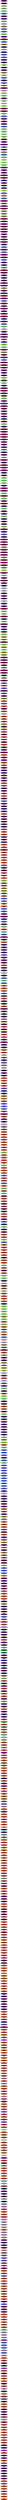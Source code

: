 // Git Commit Dependencies
digraph {
	"743fb5d720ffa8b6b99d3f53a56d54bf10c5d8d5" [label="2024-12-05 17:04:26
Alex Hall" fillcolor="#b83e1c" style=filled]
	"4e4620bfc17efb53d3b07162d0b4a9462c85c07d" -> "743fb5d720ffa8b6b99d3f53a56d54bf10c5d8d5"
	"4e4620bfc17efb53d3b07162d0b4a9462c85c07d" [label="2024-12-05 16:59:17
Alex Hall" fillcolor="#b83e1c" style=filled]
	"3a70878f7ed25efa62874837aee690799ea00257" -> "4e4620bfc17efb53d3b07162d0b4a9462c85c07d"
	"3a70878f7ed25efa62874837aee690799ea00257" [label="2024-12-05 15:54:59
Alex Hall" fillcolor="#b83e1c" style=filled]
	"2ceefa29bb0b3f3a49643e27cbff336ed58674b5" -> "3a70878f7ed25efa62874837aee690799ea00257"
	"2ceefa29bb0b3f3a49643e27cbff336ed58674b5" [label="2024-12-05 15:20:37
Alex Hall" fillcolor="#b83e1c" style=filled]
	"15cc6fb59579655f5aae898676fd11994c7fbb8b" -> "2ceefa29bb0b3f3a49643e27cbff336ed58674b5"
	"15cc6fb59579655f5aae898676fd11994c7fbb8b" [label="2024-12-05 15:11:38
Alex Hall" fillcolor="#b83e1c" style=filled]
	e793014ef813b37145b2de0f6afc27de929dfaac -> "15cc6fb59579655f5aae898676fd11994c7fbb8b"
	e793014ef813b37145b2de0f6afc27de929dfaac [label="2024-12-05 09:16:02
Alex Hall" fillcolor="#b83e1c" style=filled]
	"6c4363ec602fe28a4acf5ad10d454d5803c7676c" -> e793014ef813b37145b2de0f6afc27de929dfaac
	"6c4363ec602fe28a4acf5ad10d454d5803c7676c" [label="2024-12-04 14:30:39
Alex Hall" fillcolor="#b83e1c" style=filled]
	"55c7802714c0993965f4151871c42ca8cf98677e" -> "6c4363ec602fe28a4acf5ad10d454d5803c7676c"
	"55c7802714c0993965f4151871c42ca8cf98677e" [label="2024-12-03 18:23:44
Alex Hall" fillcolor="#b83e1c" style=filled]
	"2d9b27938765c8b002ff54e1971b49c6910b3f9a" -> "55c7802714c0993965f4151871c42ca8cf98677e"
	"2d9b27938765c8b002ff54e1971b49c6910b3f9a" [label="2024-12-03 10:15:32
Marcelo Trylesinski" fillcolor="#490e60" style=filled]
	d539334a42ef5211f0a7cf358f641ecd13c3958d -> "2d9b27938765c8b002ff54e1971b49c6910b3f9a"
	d539334a42ef5211f0a7cf358f641ecd13c3958d [label="2024-12-02 14:15:56
Marcelo Trylesinski" fillcolor="#490e60" style=filled]
	bab7008d00f5a33a5bb70cb9b8d290e79181caaa -> d539334a42ef5211f0a7cf358f641ecd13c3958d
	bab7008d00f5a33a5bb70cb9b8d290e79181caaa [label="2024-12-02 13:29:45
Marcelo Trylesinski" fillcolor="#490e60" style=filled]
	"43847a5a3e5fdf00dc85b1d0bdae9d8bc1fa9e02" -> bab7008d00f5a33a5bb70cb9b8d290e79181caaa
	"43847a5a3e5fdf00dc85b1d0bdae9d8bc1fa9e02" [label="2024-12-02 11:07:16
Marcelo Trylesinski" fillcolor="#490e60" style=filled]
	"8c7c1d7ba081c22d3cad46c60e36c5bb77992e96" -> "43847a5a3e5fdf00dc85b1d0bdae9d8bc1fa9e02"
	"8c7c1d7ba081c22d3cad46c60e36c5bb77992e96" [label="2024-11-28 11:47:34
Marcelo Trylesinski" fillcolor="#490e60" style=filled]
	"653b25f3a4c10e7bdb5de55bce9e3a3bc7f384cc" -> "8c7c1d7ba081c22d3cad46c60e36c5bb77992e96"
	"653b25f3a4c10e7bdb5de55bce9e3a3bc7f384cc" [label="2024-11-27 15:45:36
Marcelo Trylesinski" fillcolor="#490e60" style=filled]
	"67c20af9a02343e617499d32146cbb7f77491054" -> "653b25f3a4c10e7bdb5de55bce9e3a3bc7f384cc"
	"67c20af9a02343e617499d32146cbb7f77491054" [label="2024-11-27 15:41:01
Alex Hall" fillcolor="#b83e1c" style=filled]
	e8dfd4b5eb24c03a07fee47a27d33370f7e6d85f -> "67c20af9a02343e617499d32146cbb7f77491054"
	e8dfd4b5eb24c03a07fee47a27d33370f7e6d85f [label="2024-11-27 17:35:34
Alex Hall" fillcolor="#b83e1c" style=filled]
	"9f73019385bad88505a140c4c68fa5e9db5a1e5e" -> e8dfd4b5eb24c03a07fee47a27d33370f7e6d85f
	"9f73019385bad88505a140c4c68fa5e9db5a1e5e" [label="2024-11-27 12:15:51
Marcelo Trylesinski" fillcolor="#490e60" style=filled]
	"468b5121b11a2c80c2532d773db27f2f57689288" -> "9f73019385bad88505a140c4c68fa5e9db5a1e5e"
	"468b5121b11a2c80c2532d773db27f2f57689288" [label="2024-11-27 10:05:04
Marcelo Trylesinski" fillcolor="#490e60" style=filled]
	"917d2fb38257892a7b7cd734ee19df3a3632b8c3" -> "468b5121b11a2c80c2532d773db27f2f57689288"
	"917d2fb38257892a7b7cd734ee19df3a3632b8c3" [label="2024-11-26 16:57:17
Alex Hall" fillcolor="#b83e1c" style=filled]
	b8e0bef4e458c49fcbf7d8e1c3f1f8698bed4dbb -> "917d2fb38257892a7b7cd734ee19df3a3632b8c3"
	b8e0bef4e458c49fcbf7d8e1c3f1f8698bed4dbb [label="2024-11-26 12:20:57
Jack Collins" fillcolor="#9c39db" style=filled]
	"8785c6b10e44245b85c24a7778c35d595cf6c598" -> b8e0bef4e458c49fcbf7d8e1c3f1f8698bed4dbb
	"8785c6b10e44245b85c24a7778c35d595cf6c598" [label="2024-11-26 09:41:43
Marcelo Trylesinski" fillcolor="#490e60" style=filled]
	"75f28ba9f5792826ec9dc2903b074b5553898e95" -> "8785c6b10e44245b85c24a7778c35d595cf6c598"
	"75f28ba9f5792826ec9dc2903b074b5553898e95" [label="2024-11-25 10:42:35
Marcelo Trylesinski" fillcolor="#490e60" style=filled]
	"72ceb6b646fea524a58c768d01e189974dbb415b" -> "75f28ba9f5792826ec9dc2903b074b5553898e95"
	"72ceb6b646fea524a58c768d01e189974dbb415b" [label="2024-11-21 16:11:40
Alex Hall" fillcolor="#b83e1c" style=filled]
	"70212320a1a83b27b0996984be55eeaa78f5ac4d" -> "72ceb6b646fea524a58c768d01e189974dbb415b"
	"70212320a1a83b27b0996984be55eeaa78f5ac4d" [label="2024-11-21 12:17:31
Alex Hall" fillcolor="#b83e1c" style=filled]
	b83c786aa44ff0ade970ba3fc5b2a08cf3212edb -> "70212320a1a83b27b0996984be55eeaa78f5ac4d"
	b83c786aa44ff0ade970ba3fc5b2a08cf3212edb [label="2024-11-21 11:40:39
Alex Hall" fillcolor="#b83e1c" style=filled]
	be4bad5850e6b7e705149f5b0a542dd12cbed4c1 -> b83c786aa44ff0ade970ba3fc5b2a08cf3212edb
	be4bad5850e6b7e705149f5b0a542dd12cbed4c1 [label="2024-11-20 13:56:32
Alex Hall" fillcolor="#b83e1c" style=filled]
	"43ba1e08b4294db26c70f944e1aee535691aa8fb" -> be4bad5850e6b7e705149f5b0a542dd12cbed4c1
	"43ba1e08b4294db26c70f944e1aee535691aa8fb" [label="2024-11-20 11:08:55
Alex Hall" fillcolor="#b83e1c" style=filled]
	b9f37eeda6619b7b93fd6dbb6ee6a83f1b07b9f7 -> "43ba1e08b4294db26c70f944e1aee535691aa8fb"
	b9f37eeda6619b7b93fd6dbb6ee6a83f1b07b9f7 [label="2024-11-20 11:53:04
Alex Hall" fillcolor="#b83e1c" style=filled]
	c2834ad89c87b1dfae295b94c1502ea9ff786527 -> b9f37eeda6619b7b93fd6dbb6ee6a83f1b07b9f7
	c2834ad89c87b1dfae295b94c1502ea9ff786527 [label="2024-11-19 18:14:16
Alex Hall" fillcolor="#b83e1c" style=filled]
	c284cbd2638e1d896fe7ce36ef5e2abd88ccf234 -> c2834ad89c87b1dfae295b94c1502ea9ff786527
	c284cbd2638e1d896fe7ce36ef5e2abd88ccf234 [label="2024-11-19 15:13:31
Alex Hall" fillcolor="#b83e1c" style=filled]
	"641581c3183fac120d4801d7f3491452f9655595" -> c284cbd2638e1d896fe7ce36ef5e2abd88ccf234
	"641581c3183fac120d4801d7f3491452f9655595" [label="2024-11-18 16:43:25
Marcelo Trylesinski" fillcolor="#490e60" style=filled]
	"267c83a5b91fff6a05955608cd0f83b58a504126" -> "641581c3183fac120d4801d7f3491452f9655595"
	"267c83a5b91fff6a05955608cd0f83b58a504126" [label="2024-11-15 21:34:48
Sydney Runkle" fillcolor="#a482a6" style=filled]
	"9f4b40f908a93b34bf7794767a63602ad8a420b6" -> "267c83a5b91fff6a05955608cd0f83b58a504126"
	"9f4b40f908a93b34bf7794767a63602ad8a420b6" [label="2024-11-15 15:52:19
Christopher Samiullah" fillcolor="#803f50" style=filled]
	"3f10617f23bc73255915429fa8bb4b597e82df5d" -> "9f4b40f908a93b34bf7794767a63602ad8a420b6"
	"3f10617f23bc73255915429fa8bb4b597e82df5d" [label="2024-11-15 12:31:32
Marcelo Trylesinski" fillcolor="#490e60" style=filled]
	"2c093b65aae31e41c4ae7a1dd008cc4a3911ab45" -> "3f10617f23bc73255915429fa8bb4b597e82df5d"
	"2c093b65aae31e41c4ae7a1dd008cc4a3911ab45" [label="2024-11-14 15:51:51
Marcelo Trylesinski" fillcolor="#490e60" style=filled]
	"900147559d4cb69c22b2799dbd66f5e4ae5bb3a0" -> "2c093b65aae31e41c4ae7a1dd008cc4a3911ab45"
	"900147559d4cb69c22b2799dbd66f5e4ae5bb3a0" [label="2024-11-14 15:44:31
Marcelo Trylesinski" fillcolor="#490e60" style=filled]
	"183b3b2decd5aa5783cddc93e62382b2fde6bd34" -> "900147559d4cb69c22b2799dbd66f5e4ae5bb3a0"
	"183b3b2decd5aa5783cddc93e62382b2fde6bd34" [label="2024-11-14 14:16:21
Alex Hall" fillcolor="#b83e1c" style=filled]
	fb7b1dc7146106e971991b0037a9527878c8e75a -> "183b3b2decd5aa5783cddc93e62382b2fde6bd34"
	fb7b1dc7146106e971991b0037a9527878c8e75a [label="2024-11-14 14:10:01
Alex Hall" fillcolor="#b83e1c" style=filled]
	"709c8119bfba0af2d44d8c72d8ec4e1ee65b0653" -> fb7b1dc7146106e971991b0037a9527878c8e75a
	"709c8119bfba0af2d44d8c72d8ec4e1ee65b0653" [label="2024-11-14 10:49:47
Marcelo Trylesinski" fillcolor="#490e60" style=filled]
	"31694bb8f9e2a21a364194ee19a7de4ee258305b" -> "709c8119bfba0af2d44d8c72d8ec4e1ee65b0653"
	"31694bb8f9e2a21a364194ee19a7de4ee258305b" [label="2024-11-14 10:27:26
Christopher Samiullah" fillcolor="#803f50" style=filled]
	"8447fdf3a58cf554da7b3e465e6bb3bbb12b4ef1" -> "31694bb8f9e2a21a364194ee19a7de4ee258305b"
	"8447fdf3a58cf554da7b3e465e6bb3bbb12b4ef1" [label="2024-11-14 10:16:07
Christopher Samiullah" fillcolor="#803f50" style=filled]
	a316c9175a7ced17f66643676bda4a3b9f66d815 -> "8447fdf3a58cf554da7b3e465e6bb3bbb12b4ef1"
	a316c9175a7ced17f66643676bda4a3b9f66d815 [label="2024-11-14 09:34:53
David Montague" fillcolor="#87852f" style=filled]
	dd6c3805505f3e71a930a43c57ed6b0d87175215 -> a316c9175a7ced17f66643676bda4a3b9f66d815
	dd6c3805505f3e71a930a43c57ed6b0d87175215 [label="2024-11-14 09:28:32
Marcelo Trylesinski" fillcolor="#490e60" style=filled]
	"5acbee4a778635ecb4d21000cef3bb4a7ec6cabe" -> dd6c3805505f3e71a930a43c57ed6b0d87175215
	"5acbee4a778635ecb4d21000cef3bb4a7ec6cabe" [label="2024-11-13 19:12:03
Sydney Runkle" fillcolor="#a482a6" style=filled]
	d6879d978de31a225529dd83da0039be99db9360 -> "5acbee4a778635ecb4d21000cef3bb4a7ec6cabe"
	d6879d978de31a225529dd83da0039be99db9360 [label="2024-11-13 19:03:03
Alex Hall" fillcolor="#b83e1c" style=filled]
	"2ee7459509c0632453a66111e68a18315f2d15e1" -> d6879d978de31a225529dd83da0039be99db9360
	"2ee7459509c0632453a66111e68a18315f2d15e1" [label="2024-11-13 18:58:12
Marcelo Trylesinski" fillcolor="#490e60" style=filled]
	"07d2e5450da8f1a649459c71672ca1df2a873ac6" -> "2ee7459509c0632453a66111e68a18315f2d15e1"
	"07d2e5450da8f1a649459c71672ca1df2a873ac6" [label="2024-11-13 18:49:10
Alex Hall" fillcolor="#b83e1c" style=filled]
	b7d83723cb431c3a972c18dfe43b6efd16012804 -> "07d2e5450da8f1a649459c71672ca1df2a873ac6"
	b7d83723cb431c3a972c18dfe43b6efd16012804 [label="2024-11-13 18:31:36
Alex Hall" fillcolor="#b83e1c" style=filled]
	"99816cf39aa7461fd730464d21a71ad5f985c5f0" -> b7d83723cb431c3a972c18dfe43b6efd16012804
	"99816cf39aa7461fd730464d21a71ad5f985c5f0" [label="2024-11-13 18:13:15
Alex Hall" fillcolor="#b83e1c" style=filled]
	"1353ed7d87faa4e6b508ad2e3ac38e3ab19a1c60" -> "99816cf39aa7461fd730464d21a71ad5f985c5f0"
	"1353ed7d87faa4e6b508ad2e3ac38e3ab19a1c60" [label="2024-11-13 17:01:45
Marcelo Trylesinski" fillcolor="#490e60" style=filled]
	e7ff8cb633706a7e2fa849b6586bba6a1b99970f -> "1353ed7d87faa4e6b508ad2e3ac38e3ab19a1c60"
	e7ff8cb633706a7e2fa849b6586bba6a1b99970f [label="2024-11-13 12:04:37
Alex Hall" fillcolor="#b83e1c" style=filled]
	"68fcf5a454300976df64ab40442df39542945d6a" -> e7ff8cb633706a7e2fa849b6586bba6a1b99970f
	"68fcf5a454300976df64ab40442df39542945d6a" [label="2024-11-13 11:57:49
Jack Collins" fillcolor="#9c39db" style=filled]
	ff7211be4c8d500fd75f9d84fae777f9ebcba057 -> "68fcf5a454300976df64ab40442df39542945d6a"
	ff7211be4c8d500fd75f9d84fae777f9ebcba057 [label="2024-11-13 10:27:05
Marcelo Trylesinski" fillcolor="#490e60" style=filled]
	"2b1f6e42c506101774d14069b700f931ad214b5e" -> ff7211be4c8d500fd75f9d84fae777f9ebcba057
	"2b1f6e42c506101774d14069b700f931ad214b5e" [label="2024-11-13 09:32:49
Marcelo Trylesinski" fillcolor="#490e60" style=filled]
	d8042bff6f082dd1bd8f04d4f2ce237b79c753b7 -> "2b1f6e42c506101774d14069b700f931ad214b5e"
	d8042bff6f082dd1bd8f04d4f2ce237b79c753b7 [label="2024-11-12 16:19:31
Alex Hall" fillcolor="#b83e1c" style=filled]
	"15ff9693ce1583f6d98cd6ee398f4b4011bef26e" -> d8042bff6f082dd1bd8f04d4f2ce237b79c753b7
	"15ff9693ce1583f6d98cd6ee398f4b4011bef26e" [label="2024-11-12 16:09:21
Alex Hall" fillcolor="#b83e1c" style=filled]
	"632ad7f57dfef88af8585cfce202b7f0e7d6a9cf" -> "15ff9693ce1583f6d98cd6ee398f4b4011bef26e"
	"632ad7f57dfef88af8585cfce202b7f0e7d6a9cf" [label="2024-11-12 11:51:42
Sydney Runkle" fillcolor="#a482a6" style=filled]
	"7127c1c7ff720724f666e256464c373e959144bc" -> "632ad7f57dfef88af8585cfce202b7f0e7d6a9cf"
	"7127c1c7ff720724f666e256464c373e959144bc" [label="2024-11-10 16:50:40
Samuel Colvin" fillcolor="#4657e5" style=filled]
	ac7f5c2e79bc35c24bf0841c4b54a8544e65f775 -> "7127c1c7ff720724f666e256464c373e959144bc"
	ac7f5c2e79bc35c24bf0841c4b54a8544e65f775 [label="2024-11-09 17:06:00
Sydney Runkle" fillcolor="#a482a6" style=filled]
	ec444c21a44fef99153bec67ad25e2879fba855f -> ac7f5c2e79bc35c24bf0841c4b54a8544e65f775
	ec444c21a44fef99153bec67ad25e2879fba855f [label="2024-11-07 13:53:04
Samuel Colvin" fillcolor="#4657e5" style=filled]
	"2aed03a867900ea6ac8b21861d61b479c86e003e" -> ec444c21a44fef99153bec67ad25e2879fba855f
	"2aed03a867900ea6ac8b21861d61b479c86e003e" [label="2024-11-07 13:19:50
Samuel Colvin" fillcolor="#4657e5" style=filled]
	"49d76332846ed39d5dfe9fc6f24fc10093c383b7" -> "2aed03a867900ea6ac8b21861d61b479c86e003e"
	"49d76332846ed39d5dfe9fc6f24fc10093c383b7" [label="2024-11-07 13:16:00
Samuel Colvin" fillcolor="#4657e5" style=filled]
	b71386e76e71d4ac80279d257d9e8fe9c1c48738 -> "49d76332846ed39d5dfe9fc6f24fc10093c383b7"
	b71386e76e71d4ac80279d257d9e8fe9c1c48738 [label="2024-11-05 09:54:42
Christopher Samiullah" fillcolor="#803f50" style=filled]
	"607f29b2dcdad93180e03bc8e0bb3873a5f53c26" -> b71386e76e71d4ac80279d257d9e8fe9c1c48738
	"607f29b2dcdad93180e03bc8e0bb3873a5f53c26" [label="2024-11-04 20:46:34
Sydney Runkle" fillcolor="#a482a6" style=filled]
	aca06ab8fed725058a5af42508d07f01b7bfc085 -> "607f29b2dcdad93180e03bc8e0bb3873a5f53c26"
	aca06ab8fed725058a5af42508d07f01b7bfc085 [label="2024-11-04 20:37:36
Sydney Runkle" fillcolor="#a482a6" style=filled]
	cea397eb4ffa02f57d25ff7d8aa3484d89d60917 -> aca06ab8fed725058a5af42508d07f01b7bfc085
	cea397eb4ffa02f57d25ff7d8aa3484d89d60917 [label="2024-11-01 13:54:21
Sydney Runkle" fillcolor="#a482a6" style=filled]
	fbfedffc913272fd08495a8ffef4b904b8f09dfb -> cea397eb4ffa02f57d25ff7d8aa3484d89d60917
	fbfedffc913272fd08495a8ffef4b904b8f09dfb [label="2024-10-31 22:21:42
Jules Chéron" fillcolor="#27ca4e" style=filled]
	"718488fbfd86af40875e3fdb8cef8c7227046e76" -> fbfedffc913272fd08495a8ffef4b904b8f09dfb
	"718488fbfd86af40875e3fdb8cef8c7227046e76" [label="2024-10-31 10:59:30
Alex Hall" fillcolor="#b83e1c" style=filled]
	c2cb67c2180127d1608d205712771fb237e2fa6d -> "718488fbfd86af40875e3fdb8cef8c7227046e76"
	c2cb67c2180127d1608d205712771fb237e2fa6d [label="2024-10-31 10:36:49
Alex Hall" fillcolor="#b83e1c" style=filled]
	"0e5380105da5db07328496f7be41eef4d07d723f" -> c2cb67c2180127d1608d205712771fb237e2fa6d
	"0e5380105da5db07328496f7be41eef4d07d723f" [label="2024-10-31 10:23:46
Alex Hall" fillcolor="#b83e1c" style=filled]
	"4bb868558eec905935c86f0e14213ff2c4a78088" -> "0e5380105da5db07328496f7be41eef4d07d723f"
	"4bb868558eec905935c86f0e14213ff2c4a78088" [label="2024-10-31 10:14:31
Alex Hall" fillcolor="#b83e1c" style=filled]
	"70d93feb61709bbbfd6afc007dbf67dc367024b4" -> "4bb868558eec905935c86f0e14213ff2c4a78088"
	"70d93feb61709bbbfd6afc007dbf67dc367024b4" [label="2024-10-30 15:11:55
Alex Hall" fillcolor="#b83e1c" style=filled]
	c890d54c735b9b58481f6965f2203aefad29559e -> "70d93feb61709bbbfd6afc007dbf67dc367024b4"
	c890d54c735b9b58481f6965f2203aefad29559e [label="2024-10-30 14:56:32
Alex Hall" fillcolor="#b83e1c" style=filled]
	"74d1e393a46094458290c628d79bd578bcc262cb" -> c890d54c735b9b58481f6965f2203aefad29559e
	"74d1e393a46094458290c628d79bd578bcc262cb" [label="2024-10-30 16:39:56
Marcelo Trylesinski" fillcolor="#490e60" style=filled]
	"5480347ff8548aaf53eb0f3c3ee2a8735a2ed7ad" -> "74d1e393a46094458290c628d79bd578bcc262cb"
	"5480347ff8548aaf53eb0f3c3ee2a8735a2ed7ad" [label="2024-10-30 13:26:48
Marcelo Trylesinski" fillcolor="#490e60" style=filled]
	e954e2ae845a3f66181654833086b7c518b74767 -> "5480347ff8548aaf53eb0f3c3ee2a8735a2ed7ad"
	e954e2ae845a3f66181654833086b7c518b74767 [label="2024-10-30 15:15:43
Marcelo Trylesinski" fillcolor="#490e60" style=filled]
	"4615e9d77e463add0a875e64ff7f06745a911c99" -> e954e2ae845a3f66181654833086b7c518b74767
	"4615e9d77e463add0a875e64ff7f06745a911c99" [label="2024-10-30 12:37:10
Samuel Colvin" fillcolor="#4657e5" style=filled]
	f292b3829d531702e87b0087ddd07289af8a2cc9 -> "4615e9d77e463add0a875e64ff7f06745a911c99"
	f292b3829d531702e87b0087ddd07289af8a2cc9 [label="2024-10-30 10:14:41
Marcelo Trylesinski" fillcolor="#490e60" style=filled]
	c1a70d3c062f1e76cc5c73817033ed6ab45cbe70 -> f292b3829d531702e87b0087ddd07289af8a2cc9
	c1a70d3c062f1e76cc5c73817033ed6ab45cbe70 [label="2024-10-30 09:42:36
Alex Hall" fillcolor="#b83e1c" style=filled]
	"4c74a6d5f671bd8aa4db2ca894c3e4499d1171bb" -> c1a70d3c062f1e76cc5c73817033ed6ab45cbe70
	"4c74a6d5f671bd8aa4db2ca894c3e4499d1171bb" [label="2024-10-30 11:35:12
Alex Hall" fillcolor="#b83e1c" style=filled]
	af707e2e56fd026fde50fe3b6f93703129adbb2a -> "4c74a6d5f671bd8aa4db2ca894c3e4499d1171bb"
	af707e2e56fd026fde50fe3b6f93703129adbb2a [label="2024-10-29 10:00:25
Alex Hall" fillcolor="#b83e1c" style=filled]
	b05e9db85cd27f5710f0e9dff8b768f5c28c8999 -> af707e2e56fd026fde50fe3b6f93703129adbb2a
	b05e9db85cd27f5710f0e9dff8b768f5c28c8999 [label="2024-10-29 09:53:04
Alex Hall" fillcolor="#b83e1c" style=filled]
	eb5dd222d952fc03a61434b15a810b55adb73306 -> b05e9db85cd27f5710f0e9dff8b768f5c28c8999
	eb5dd222d952fc03a61434b15a810b55adb73306 [label="2024-10-29 11:49:49
Alex Hall" fillcolor="#b83e1c" style=filled]
	"88e4e7cee7a2fe739f9f35508b738196e32b8351" -> eb5dd222d952fc03a61434b15a810b55adb73306
	"88e4e7cee7a2fe739f9f35508b738196e32b8351" [label="2024-10-28 12:30:26
Alex Hall" fillcolor="#b83e1c" style=filled]
	d854624dfc200823c73bbe2748db1f619cbf7d00 -> "88e4e7cee7a2fe739f9f35508b738196e32b8351"
	d854624dfc200823c73bbe2748db1f619cbf7d00 [label="2024-10-28 13:46:33
Alex Hall" fillcolor="#b83e1c" style=filled]
	"720bc417299f36b450315517e75415f9ddb4b51b" -> d854624dfc200823c73bbe2748db1f619cbf7d00
	"720bc417299f36b450315517e75415f9ddb4b51b" [label="2024-10-25 16:05:41
Alex Hall" fillcolor="#b83e1c" style=filled]
	"5e9f1052082e03c3efb372940a23552cfb6f0944" -> "720bc417299f36b450315517e75415f9ddb4b51b"
	"5e9f1052082e03c3efb372940a23552cfb6f0944" [label="2024-10-24 21:14:16
Alex Hall" fillcolor="#b83e1c" style=filled]
	"5a8a30ff17b73a573fe31fd21f137c4145457899" -> "5e9f1052082e03c3efb372940a23552cfb6f0944"
	"5a8a30ff17b73a573fe31fd21f137c4145457899" [label="2024-10-24 18:09:53
Samuel Colvin" fillcolor="#4657e5" style=filled]
	"83e1c3402c2acac13b1e8e9654f1a504db24dab8" -> "5a8a30ff17b73a573fe31fd21f137c4145457899"
	"83e1c3402c2acac13b1e8e9654f1a504db24dab8" [label="2024-10-24 15:37:45
Alex Hall" fillcolor="#b83e1c" style=filled]
	"6d7bb92fe83485250ff99a5c31a2e2455617779d" -> "83e1c3402c2acac13b1e8e9654f1a504db24dab8"
	"6d7bb92fe83485250ff99a5c31a2e2455617779d" [label="2024-10-24 17:30:42
Alex Hall" fillcolor="#b83e1c" style=filled]
	"4f747fb57a8974c8257c90d72677f9997e472a45" -> "6d7bb92fe83485250ff99a5c31a2e2455617779d"
	"4f747fb57a8974c8257c90d72677f9997e472a45" [label="2024-10-22 14:36:04
Marcelo Trylesinski" fillcolor="#490e60" style=filled]
	"7be6850949130b4256caba9781acf5787551b958" -> "4f747fb57a8974c8257c90d72677f9997e472a45"
	"7be6850949130b4256caba9781acf5787551b958" [label="2024-10-21 11:16:24
Alex Hall" fillcolor="#b83e1c" style=filled]
	"66f301e0c82dcaede6b88d75d77eb920946d593c" -> "7be6850949130b4256caba9781acf5787551b958"
	"66f301e0c82dcaede6b88d75d77eb920946d593c" [label="2024-10-21 10:07:30
Adolfo Villalobos" fillcolor="#c52a33" style=filled]
	"730ab23805e587c003c51c8721c7c4eb2ffe1f77" -> "66f301e0c82dcaede6b88d75d77eb920946d593c"
	"730ab23805e587c003c51c8721c7c4eb2ffe1f77" [label="2024-10-19 21:45:13
Samuel Colvin" fillcolor="#4657e5" style=filled]
	f6b8e9c3b1e4e8b2d9b3246f8367c24fab0b404d -> "730ab23805e587c003c51c8721c7c4eb2ffe1f77"
	f6b8e9c3b1e4e8b2d9b3246f8367c24fab0b404d [label="2024-10-19 21:39:15
Samuel Colvin" fillcolor="#4657e5" style=filled]
	bc6bb51b24097cabda371430a948ff9a11f1340c -> f6b8e9c3b1e4e8b2d9b3246f8367c24fab0b404d
	bc6bb51b24097cabda371430a948ff9a11f1340c [label="2024-10-19 21:37:13
Samuel Colvin" fillcolor="#4657e5" style=filled]
	cc79cf448a71f8c7a0f57deacaf3676e603168c4 -> bc6bb51b24097cabda371430a948ff9a11f1340c
	cc79cf448a71f8c7a0f57deacaf3676e603168c4 [label="2024-10-18 15:33:32
Alex Hall" fillcolor="#b83e1c" style=filled]
	"46fee2b435d83b5dcbb65e9fc6a7a241cee0cd1c" -> cc79cf448a71f8c7a0f57deacaf3676e603168c4
	"46fee2b435d83b5dcbb65e9fc6a7a241cee0cd1c" [label="2024-10-18 15:24:50
Sydney Runkle" fillcolor="#a482a6" style=filled]
	fa559ad175e949244a448d796c41d81e18fb10ee -> "46fee2b435d83b5dcbb65e9fc6a7a241cee0cd1c"
	fa559ad175e949244a448d796c41d81e18fb10ee [label="2024-10-18 13:26:35
Marcelo Trylesinski" fillcolor="#490e60" style=filled]
	"0428370f14f1c86d75eb2e8a533b2fe280c6d3be" -> fa559ad175e949244a448d796c41d81e18fb10ee
	"0428370f14f1c86d75eb2e8a533b2fe280c6d3be" [label="2024-10-18 12:55:58
Marcelo Trylesinski" fillcolor="#490e60" style=filled]
	"24a86711e913d8783662acbc7198dd7befd3565d" -> "0428370f14f1c86d75eb2e8a533b2fe280c6d3be"
	"24a86711e913d8783662acbc7198dd7befd3565d" [label="2024-10-18 12:50:09
Marcelo Trylesinski" fillcolor="#490e60" style=filled]
	c90024ecbe0699ee8126934040bd82fe1e3df604 -> "24a86711e913d8783662acbc7198dd7befd3565d"
	c90024ecbe0699ee8126934040bd82fe1e3df604 [label="2024-10-18 13:42:54
Marcelo Trylesinski" fillcolor="#490e60" style=filled]
	ca3aaa72ba6e282beb73a7f72e3d753e99b61150 -> c90024ecbe0699ee8126934040bd82fe1e3df604
	ca3aaa72ba6e282beb73a7f72e3d753e99b61150 [label="2024-10-18 09:47:59
Sydney Runkle" fillcolor="#a482a6" style=filled]
	c3a40728e21bfab6ac8021025a63850b81397b88 -> ca3aaa72ba6e282beb73a7f72e3d753e99b61150
	c3a40728e21bfab6ac8021025a63850b81397b88 [label="2024-10-18 09:26:16
Sydney Runkle" fillcolor="#a482a6" style=filled]
	"3be2165cd3d7f8a0073d363af95045c6336501d7" -> c3a40728e21bfab6ac8021025a63850b81397b88
	"3be2165cd3d7f8a0073d363af95045c6336501d7" [label="2024-10-17 16:45:09
Sydney Runkle" fillcolor="#a482a6" style=filled]
	d721a228328543f0aa7a9f608fe6b7f7b7f550ce -> "3be2165cd3d7f8a0073d363af95045c6336501d7"
	d721a228328543f0aa7a9f608fe6b7f7b7f550ce [label="2024-10-17 16:33:09
Alex Hall" fillcolor="#b83e1c" style=filled]
	"5aed09682dcafd60be17e31d57892b134afe57fe" -> d721a228328543f0aa7a9f608fe6b7f7b7f550ce
	"5aed09682dcafd60be17e31d57892b134afe57fe" [label="2024-10-17 18:29:29
Sydney Runkle" fillcolor="#a482a6" style=filled]
	"7e22c3e5c397ec36eba4d5807f55640dffa1d63f" -> "5aed09682dcafd60be17e31d57892b134afe57fe"
	"7e22c3e5c397ec36eba4d5807f55640dffa1d63f" [label="2024-10-17 13:43:41
Sydney Runkle" fillcolor="#a482a6" style=filled]
	"61aec11ce181dc255f02fd63ac5e538b5b13acd2" -> "7e22c3e5c397ec36eba4d5807f55640dffa1d63f"
	"61aec11ce181dc255f02fd63ac5e538b5b13acd2" [label="2024-10-17 09:40:22
Sydney Runkle" fillcolor="#a482a6" style=filled]
	"935057154d92e3eef12b14ba1079dae682c74b26" -> "61aec11ce181dc255f02fd63ac5e538b5b13acd2"
	"935057154d92e3eef12b14ba1079dae682c74b26" [label="2024-10-15 18:02:22
Sydney Runkle" fillcolor="#a482a6" style=filled]
	d88f964d910bfc1dfcb919e3bdaaed3580e2a4d7 -> "935057154d92e3eef12b14ba1079dae682c74b26"
	d88f964d910bfc1dfcb919e3bdaaed3580e2a4d7 [label="2024-10-15 14:37:38
Christopher Samiullah" fillcolor="#803f50" style=filled]
	"1e132119341efceb334f16af2d043116c418eff0" -> d88f964d910bfc1dfcb919e3bdaaed3580e2a4d7
	"1e132119341efceb334f16af2d043116c418eff0" [label="2024-10-14 15:02:51
Alex Hall" fillcolor="#b83e1c" style=filled]
	"0dd98445c6c192ca9ff42991b0df1066a8611d8c" -> "1e132119341efceb334f16af2d043116c418eff0"
	"0dd98445c6c192ca9ff42991b0df1066a8611d8c" [label="2024-10-14 10:31:23
Alex Hall" fillcolor="#b83e1c" style=filled]
	fe695688816376cc0fc11120e84e23b37f52c855 -> "0dd98445c6c192ca9ff42991b0df1066a8611d8c"
	fe695688816376cc0fc11120e84e23b37f52c855 [label="2024-10-14 10:20:43
Alex Hall" fillcolor="#b83e1c" style=filled]
	aa65f2d48347c63723aa525539cb02f905fe04bc -> fe695688816376cc0fc11120e84e23b37f52c855
	aa65f2d48347c63723aa525539cb02f905fe04bc [label="2024-10-11 08:59:03
Sydney Runkle" fillcolor="#a482a6" style=filled]
	"450298f1f4664bf02949791e1299b1fe671e94a4" -> aa65f2d48347c63723aa525539cb02f905fe04bc
	"450298f1f4664bf02949791e1299b1fe671e94a4" [label="2024-10-11 10:54:01
Bill Chambers" fillcolor="#898091" style=filled]
	"75333be099bc838ad7e41001e79debf21344c4b6" -> "450298f1f4664bf02949791e1299b1fe671e94a4"
	"75333be099bc838ad7e41001e79debf21344c4b6" [label="2024-10-10 11:10:50
Marcelo Trylesinski" fillcolor="#490e60" style=filled]
	c82306b8fce485c86045fda94f7551c3a08bac1b -> "75333be099bc838ad7e41001e79debf21344c4b6"
	c82306b8fce485c86045fda94f7551c3a08bac1b [label="2024-10-09 12:28:47
Sydney Runkle" fillcolor="#a482a6" style=filled]
	b204ba43b3661f43a5d50f54de0aa826a41d1de7 -> c82306b8fce485c86045fda94f7551c3a08bac1b
	b204ba43b3661f43a5d50f54de0aa826a41d1de7 [label="2024-10-09 11:37:59
Marcelo Trylesinski" fillcolor="#490e60" style=filled]
	"9e47aa75801f8f87cd70adb93c7c7d22a20b53af" -> b204ba43b3661f43a5d50f54de0aa826a41d1de7
	"9e47aa75801f8f87cd70adb93c7c7d22a20b53af" [label="2024-10-08 12:51:56
Marcelo Trylesinski" fillcolor="#490e60" style=filled]
	"6962166a3cd58d1192b2a936ca47283c6a51b43a" -> "9e47aa75801f8f87cd70adb93c7c7d22a20b53af"
	"6962166a3cd58d1192b2a936ca47283c6a51b43a" [label="2024-10-07 12:15:24
Marcelo Trylesinski" fillcolor="#490e60" style=filled]
	"1386152f97b542ab5e2445dcae35b2258945f24d" -> "6962166a3cd58d1192b2a936ca47283c6a51b43a"
	"1386152f97b542ab5e2445dcae35b2258945f24d" [label="2024-10-07 09:04:12
Yeger" fillcolor="#102146" style=filled]
	f6207803c5ba638c4ac8d0800a51ab9cd4ce59dc -> "1386152f97b542ab5e2445dcae35b2258945f24d"
	f6207803c5ba638c4ac8d0800a51ab9cd4ce59dc [label="2024-10-04 12:08:22
Christopher Samiullah" fillcolor="#803f50" style=filled]
	fc8f1a16a2f914482a926b9f5715180fcce7b3ce -> f6207803c5ba638c4ac8d0800a51ab9cd4ce59dc
	fc8f1a16a2f914482a926b9f5715180fcce7b3ce [label="2024-10-03 14:52:06
David Hewitt" fillcolor="#aea2cc" style=filled]
	"7bebf3f268ba8a01f873b22dc21644c456a634fd" -> fc8f1a16a2f914482a926b9f5715180fcce7b3ce
	"7bebf3f268ba8a01f873b22dc21644c456a634fd" [label="2024-10-03 14:32:30
Petyo Ivanov" fillcolor="#59aaa6" style=filled]
	"55261dd792d59b25716c2e6e50a80e580560cc37" -> "7bebf3f268ba8a01f873b22dc21644c456a634fd"
	"55261dd792d59b25716c2e6e50a80e580560cc37" [label="2024-10-02 11:08:39
Alex Hall" fillcolor="#b83e1c" style=filled]
	d9c58544fef895a20b129886020f679df15652fc -> "55261dd792d59b25716c2e6e50a80e580560cc37"
	d9c58544fef895a20b129886020f679df15652fc [label="2024-10-02 10:35:25
Alex Hall" fillcolor="#b83e1c" style=filled]
	"48142ce40400e324a812cc4fe2421eb86f8a9660" -> d9c58544fef895a20b129886020f679df15652fc
	"48142ce40400e324a812cc4fe2421eb86f8a9660" [label="2024-10-02 09:57:39
Alex Hall" fillcolor="#b83e1c" style=filled]
	"71840e818c8be8eb47b3331dd7a470c6b387a32d" -> "48142ce40400e324a812cc4fe2421eb86f8a9660"
	"71840e818c8be8eb47b3331dd7a470c6b387a32d" [label="2024-10-01 16:03:35
Alex Hall" fillcolor="#b83e1c" style=filled]
	ce558e93035ec260f0335448e64493302c4fc273 -> "71840e818c8be8eb47b3331dd7a470c6b387a32d"
	ce558e93035ec260f0335448e64493302c4fc273 [label="2024-09-30 16:05:10
Alex Hall" fillcolor="#b83e1c" style=filled]
	"76b27036dc2ede4309e3262d25559588424ea23e" -> ce558e93035ec260f0335448e64493302c4fc273
	"76b27036dc2ede4309e3262d25559588424ea23e" [label="2024-09-30 15:56:01
David Montague" fillcolor="#87852f" style=filled]
	b519d4929d93c18535e64c4a650a4dc87c781481 -> "76b27036dc2ede4309e3262d25559588424ea23e"
	b519d4929d93c18535e64c4a650a4dc87c781481 [label="2024-09-30 13:26:38
Marcelo Trylesinski" fillcolor="#490e60" style=filled]
	aef11125420f92d637228e146bb049a986b3f0a0 -> b519d4929d93c18535e64c4a650a4dc87c781481
	aef11125420f92d637228e146bb049a986b3f0a0 [label="2024-09-30 13:13:12
Alex Hall" fillcolor="#b83e1c" style=filled]
	e3c16caab56b379f66e9cabce57be47892199929 -> aef11125420f92d637228e146bb049a986b3f0a0
	e3c16caab56b379f66e9cabce57be47892199929 [label="2024-09-30 09:19:31
Marcelo Trylesinski" fillcolor="#490e60" style=filled]
	"6b5e146ef802747195c0b38eb47e13f4b3340965" -> e3c16caab56b379f66e9cabce57be47892199929
	"6b5e146ef802747195c0b38eb47e13f4b3340965" [label="2024-09-30 10:16:48
summerscope" fillcolor="#a6ddcd" style=filled]
	"5ae8b343271901a44563799f9874746fb1a492bf" -> "6b5e146ef802747195c0b38eb47e13f4b3340965"
	"5ae8b343271901a44563799f9874746fb1a492bf" [label="2024-09-27 16:57:59
David Montague" fillcolor="#87852f" style=filled]
	ae8b15165ffb968a000aa548362c4ed3cabc6fd3 -> "5ae8b343271901a44563799f9874746fb1a492bf"
	ae8b15165ffb968a000aa548362c4ed3cabc6fd3 [label="2024-09-27 16:29:23
Alex Hall" fillcolor="#b83e1c" style=filled]
	f8d4c391a83229fab32938397d8bab3f90f62fc4 -> ae8b15165ffb968a000aa548362c4ed3cabc6fd3
	f8d4c391a83229fab32938397d8bab3f90f62fc4 [label="2024-09-27 14:59:28
Alex Hall" fillcolor="#b83e1c" style=filled]
	a99681956a4a36ae3d2ba85a7a3678d1bf5779f4 -> f8d4c391a83229fab32938397d8bab3f90f62fc4
	a99681956a4a36ae3d2ba85a7a3678d1bf5779f4 [label="2024-09-27 12:02:58
Alex Hall" fillcolor="#b83e1c" style=filled]
	e6b0f8c3ae8b1f9e8355ba3bdf0e0b71d638d15f -> a99681956a4a36ae3d2ba85a7a3678d1bf5779f4
	e6b0f8c3ae8b1f9e8355ba3bdf0e0b71d638d15f [label="2024-09-27 13:59:52
Alex Hall" fillcolor="#b83e1c" style=filled]
	"06ec795b66e234392053f862be6e8271464fdb5b" -> e6b0f8c3ae8b1f9e8355ba3bdf0e0b71d638d15f
	"06ec795b66e234392053f862be6e8271464fdb5b" [label="2024-09-27 13:01:53
summerscope" fillcolor="#a6ddcd" style=filled]
	d784965cf3aed5a5dc2d03830971cd23ba221167 -> "06ec795b66e234392053f862be6e8271464fdb5b"
	d784965cf3aed5a5dc2d03830971cd23ba221167 [label="2024-09-26 09:47:13
Alex Hall" fillcolor="#b83e1c" style=filled]
	"6be22a117f5dfb60186812985228d24981d9b6f9" -> d784965cf3aed5a5dc2d03830971cd23ba221167
	"6be22a117f5dfb60186812985228d24981d9b6f9" [label="2024-09-26 09:25:17
Alex Hall" fillcolor="#b83e1c" style=filled]
	"091bc6fd1f4b62b1c2d27d75a6edf93c5dfb8f01" -> "6be22a117f5dfb60186812985228d24981d9b6f9"
	"091bc6fd1f4b62b1c2d27d75a6edf93c5dfb8f01" [label="2024-09-26 09:11:07
Alex Hall" fillcolor="#b83e1c" style=filled]
	"2304f95f31d5f659fac7ab5dc353277136e3309a" -> "091bc6fd1f4b62b1c2d27d75a6edf93c5dfb8f01"
	"2304f95f31d5f659fac7ab5dc353277136e3309a" [label="2024-09-25 15:49:29
summerscope" fillcolor="#a6ddcd" style=filled]
	"03ff5e5f791f0fb7b15a4c738e69bb1e1d669b99" -> "2304f95f31d5f659fac7ab5dc353277136e3309a"
	"03ff5e5f791f0fb7b15a4c738e69bb1e1d669b99" [label="2024-09-25 14:23:12
Alex Hall" fillcolor="#b83e1c" style=filled]
	ceb271ad07b93627415e922ced8f98554e52aac3 -> "03ff5e5f791f0fb7b15a4c738e69bb1e1d669b99"
	ceb271ad07b93627415e922ced8f98554e52aac3 [label="2024-09-25 10:59:10
Alex Hall" fillcolor="#b83e1c" style=filled]
	"90ba409e288e59b02ed47dec2faeb7240e94186a" -> ceb271ad07b93627415e922ced8f98554e52aac3
	"90ba409e288e59b02ed47dec2faeb7240e94186a" [label="2024-09-24 17:04:53
Samuel Colvin" fillcolor="#4657e5" style=filled]
	"990a5b35ab262cf20ee5cfe04fb63e3f9ec7153f" -> "90ba409e288e59b02ed47dec2faeb7240e94186a"
	"990a5b35ab262cf20ee5cfe04fb63e3f9ec7153f" [label="2024-09-20 12:48:34
Christopher Samiullah" fillcolor="#803f50" style=filled]
	"05517d6a47c266302c68bf11a8c1a09a9600eafa" -> "990a5b35ab262cf20ee5cfe04fb63e3f9ec7153f"
	"05517d6a47c266302c68bf11a8c1a09a9600eafa" [label="2024-09-20 10:20:20
Alex Hall" fillcolor="#b83e1c" style=filled]
	"00dbdd6e07f1dbc4e9295bc6cf5d841a73bf915e" -> "05517d6a47c266302c68bf11a8c1a09a9600eafa"
	"00dbdd6e07f1dbc4e9295bc6cf5d841a73bf915e" [label="2024-09-19 22:50:02
Alex Hall" fillcolor="#b83e1c" style=filled]
	"131229f1beed15124621ae3b7fee43b7e4eb46d8" -> "00dbdd6e07f1dbc4e9295bc6cf5d841a73bf915e"
	"131229f1beed15124621ae3b7fee43b7e4eb46d8" [label="2024-09-19 15:11:41
Samuel Colvin" fillcolor="#4657e5" style=filled]
	"12a29ac6c116cee02856bbd1da816260f686d3ae" -> "131229f1beed15124621ae3b7fee43b7e4eb46d8"
	"12a29ac6c116cee02856bbd1da816260f686d3ae" [label="2024-09-17 18:10:37
Alex Hall" fillcolor="#b83e1c" style=filled]
	"63a0950c677f14f67fed4e31940dca513ed1df83" -> "12a29ac6c116cee02856bbd1da816260f686d3ae"
	"63a0950c677f14f67fed4e31940dca513ed1df83" [label="2024-09-17 17:39:06
Alex Hall" fillcolor="#b83e1c" style=filled]
	fb0a162bfd09e7bad43e9ff0cc3d1de28ba15a17 -> "63a0950c677f14f67fed4e31940dca513ed1df83"
	fb0a162bfd09e7bad43e9ff0cc3d1de28ba15a17 [label="2024-09-17 13:54:47
Alex Hall" fillcolor="#b83e1c" style=filled]
	"8c8d80e367c47fbd576b886177a5ddfa2c774b52" -> fb0a162bfd09e7bad43e9ff0cc3d1de28ba15a17
	"8c8d80e367c47fbd576b886177a5ddfa2c774b52" [label="2024-09-17 14:45:00
Marcelo Trylesinski" fillcolor="#490e60" style=filled]
	"965904d6c469d2f638c435dfefe5dfbe51bcffe6" -> "8c8d80e367c47fbd576b886177a5ddfa2c774b52"
	"965904d6c469d2f638c435dfefe5dfbe51bcffe6" [label="2024-09-16 13:35:34
Alex Hall" fillcolor="#b83e1c" style=filled]
	f2093b35e42c5258b64814073c33b3eebfc1b137 -> "965904d6c469d2f638c435dfefe5dfbe51bcffe6"
	f2093b35e42c5258b64814073c33b3eebfc1b137 [label="2024-09-16 11:46:04
Adam Montgomery" fillcolor="#d680d3" style=filled]
	"3c521842496dd110357c086abff8930cb9b446e2" -> f2093b35e42c5258b64814073c33b3eebfc1b137
	"3c521842496dd110357c086abff8930cb9b446e2" [label="2024-09-13 14:06:32
Alex Hall" fillcolor="#b83e1c" style=filled]
	fae7737f88fe4c2e7fb2dd21652bb353d30af5a1 -> "3c521842496dd110357c086abff8930cb9b446e2"
	fae7737f88fe4c2e7fb2dd21652bb353d30af5a1 [label="2024-09-12 22:33:51
Alex Hall" fillcolor="#b83e1c" style=filled]
	"6f1a84791b7b74cc50b1a8839b696e50a05f04b5" -> fae7737f88fe4c2e7fb2dd21652bb353d30af5a1
	"6f1a84791b7b74cc50b1a8839b696e50a05f04b5" [label="2024-09-10 14:29:07
Alex Hall" fillcolor="#b83e1c" style=filled]
	d43d91d46ed0957f93eb6d78134860491cc30403 -> "6f1a84791b7b74cc50b1a8839b696e50a05f04b5"
	d43d91d46ed0957f93eb6d78134860491cc30403 [label="2024-09-05 14:21:40
Alex Hall" fillcolor="#b83e1c" style=filled]
	"3494b30344152526627f68e17a9d4c0df22d6cf9" -> d43d91d46ed0957f93eb6d78134860491cc30403
	"3494b30344152526627f68e17a9d4c0df22d6cf9" [label="2024-09-05 13:43:38
Sydney Runkle" fillcolor="#a482a6" style=filled]
	f3462f00e9b22915e8419e8ecb35a14c8f6f44a0 -> "3494b30344152526627f68e17a9d4c0df22d6cf9"
	f3462f00e9b22915e8419e8ecb35a14c8f6f44a0 [label="2024-09-05 13:37:42
Alex Hall" fillcolor="#b83e1c" style=filled]
	"4e64216b870c54be52bd1e10af657a1681df8fab" -> f3462f00e9b22915e8419e8ecb35a14c8f6f44a0
	"4e64216b870c54be52bd1e10af657a1681df8fab" [label="2024-09-04 09:59:01
Sydney Runkle" fillcolor="#a482a6" style=filled]
	"8d7778d0070852a16e74d0d680a46ad888dc17f3" -> "4e64216b870c54be52bd1e10af657a1681df8fab"
	"8d7778d0070852a16e74d0d680a46ad888dc17f3" [label="2024-09-02 20:19:52
Alex Hall" fillcolor="#b83e1c" style=filled]
	"95a43d41466705f36d659cb873a0e64ed0f34b8b" -> "8d7778d0070852a16e74d0d680a46ad888dc17f3"
	"95a43d41466705f36d659cb873a0e64ed0f34b8b" [label="2024-08-30 10:02:00
David Montague" fillcolor="#87852f" style=filled]
	a4049238fda037dd640b811648f164a5671d0608 -> "95a43d41466705f36d659cb873a0e64ed0f34b8b"
	a4049238fda037dd640b811648f164a5671d0608 [label="2024-08-29 11:00:33
Alex Hall" fillcolor="#b83e1c" style=filled]
	c3ad0162a20bb04b8451139958b5977434372603 -> a4049238fda037dd640b811648f164a5671d0608
	c3ad0162a20bb04b8451139958b5977434372603 [label="2024-08-28 14:38:00
Alex Hall" fillcolor="#b83e1c" style=filled]
	"2ae47dc1e10a7e480059ab84fab5d7bf2f68cbec" -> c3ad0162a20bb04b8451139958b5977434372603
	"2ae47dc1e10a7e480059ab84fab5d7bf2f68cbec" [label="2024-08-27 10:25:30
Alex Hall" fillcolor="#b83e1c" style=filled]
	fdfe06ddd97340d82dea342bef635fc950ec5b8a -> "2ae47dc1e10a7e480059ab84fab5d7bf2f68cbec"
	fdfe06ddd97340d82dea342bef635fc950ec5b8a [label="2024-08-26 13:04:55
Alex Hall" fillcolor="#b83e1c" style=filled]
	"5a7ddc443351c099381be9f97275faa2367301b3" -> fdfe06ddd97340d82dea342bef635fc950ec5b8a
	"5a7ddc443351c099381be9f97275faa2367301b3" [label="2024-08-26 12:55:57
Alex Hall" fillcolor="#b83e1c" style=filled]
	"108ae4bd5c2c130eca0b1dff2418ed514fc8938c" -> "5a7ddc443351c099381be9f97275faa2367301b3"
	"108ae4bd5c2c130eca0b1dff2418ed514fc8938c" [label="2024-08-22 11:59:52
Alex Hall" fillcolor="#b83e1c" style=filled]
	ec5f440c32f0d3de7d30875cfddc6bd7e5e54f5b -> "108ae4bd5c2c130eca0b1dff2418ed514fc8938c"
	ec5f440c32f0d3de7d30875cfddc6bd7e5e54f5b [label="2024-08-22 11:52:32
Alex Hall" fillcolor="#b83e1c" style=filled]
	a5c5ad8ad5ec4772552816fa183e2d286dcad39d -> ec5f440c32f0d3de7d30875cfddc6bd7e5e54f5b
	a5c5ad8ad5ec4772552816fa183e2d286dcad39d [label="2024-08-22 11:42:11
Alex Hall" fillcolor="#b83e1c" style=filled]
	b7afdd546fdcbebe0fdd92654cd1591af42e06cd -> a5c5ad8ad5ec4772552816fa183e2d286dcad39d
	b7afdd546fdcbebe0fdd92654cd1591af42e06cd [label="2024-08-22 11:39:18
Alex Hall" fillcolor="#b83e1c" style=filled]
	ffe0c25ec99d536c54d2b34217d08f49f07e6a70 -> b7afdd546fdcbebe0fdd92654cd1591af42e06cd
	ffe0c25ec99d536c54d2b34217d08f49f07e6a70 [label="2024-08-22 13:36:33
Alex Hall" fillcolor="#b83e1c" style=filled]
	"5d9a16f8c10bc54f6b0fc95283bd5f7084bc20be" -> ffe0c25ec99d536c54d2b34217d08f49f07e6a70
	"5d9a16f8c10bc54f6b0fc95283bd5f7084bc20be" [label="2024-08-22 12:28:11
William Bakst" fillcolor="#367823" style=filled]
	b6b68224ee0c328849ea7e8a6052fae81d4ad79c -> "5d9a16f8c10bc54f6b0fc95283bd5f7084bc20be"
	b6b68224ee0c328849ea7e8a6052fae81d4ad79c [label="2024-08-21 15:57:30
Alex Hall" fillcolor="#b83e1c" style=filled]
	f2e87f3de90c5841d2ee4dde2784a01cfd49e7dc -> b6b68224ee0c328849ea7e8a6052fae81d4ad79c
	f2e87f3de90c5841d2ee4dde2784a01cfd49e7dc [label="2024-08-20 14:34:30
Jack Collins" fillcolor="#9c39db" style=filled]
	"0a393f87e27f9222968c94c33367f5b7fa11ecfd" -> f2e87f3de90c5841d2ee4dde2784a01cfd49e7dc
	"0a393f87e27f9222968c94c33367f5b7fa11ecfd" [label="2024-08-20 14:30:52
Alex Hall" fillcolor="#b83e1c" style=filled]
	"181640fdf52a6c7ae097cebbbb447471f76ac316" -> "0a393f87e27f9222968c94c33367f5b7fa11ecfd"
	"181640fdf52a6c7ae097cebbbb447471f76ac316" [label="2024-08-20 16:04:50
Alex Hall" fillcolor="#b83e1c" style=filled]
	fe127144cfe89e221e92268317383b1cfa7cfd79 -> "181640fdf52a6c7ae097cebbbb447471f76ac316"
	fe127144cfe89e221e92268317383b1cfa7cfd79 [label="2024-08-19 16:32:55
Alex Hall" fillcolor="#b83e1c" style=filled]
	"850a13bf3222c9d58dea7af20b939c9eb3ce830b" -> fe127144cfe89e221e92268317383b1cfa7cfd79
	"850a13bf3222c9d58dea7af20b939c9eb3ce830b" [label="2024-08-19 13:53:58
Alex Hall" fillcolor="#b83e1c" style=filled]
	"7aec158afec9d1e2d1cb5c4b6520c5e09ba3a891" -> "850a13bf3222c9d58dea7af20b939c9eb3ce830b"
	"7aec158afec9d1e2d1cb5c4b6520c5e09ba3a891" [label="2024-08-08 13:31:21
Adrian Garcia Badaracco" fillcolor="#75014f" style=filled]
	f207747aeac1b2a5d7536bb5bef0aaea6b4a811f -> "7aec158afec9d1e2d1cb5c4b6520c5e09ba3a891"
	f207747aeac1b2a5d7536bb5bef0aaea6b4a811f [label="2024-08-08 17:51:06
Samuel Colvin" fillcolor="#4657e5" style=filled]
	f7fcb82f1cc38a4501312c24fd7a1f7f74c94893 -> f207747aeac1b2a5d7536bb5bef0aaea6b4a811f
	f7fcb82f1cc38a4501312c24fd7a1f7f74c94893 [label="2024-08-08 17:29:13
Marcelo Trylesinski" fillcolor="#490e60" style=filled]
	"4239a5dc51a984bcdd55b2b01b8e61e14edf8688" -> f7fcb82f1cc38a4501312c24fd7a1f7f74c94893
	"4239a5dc51a984bcdd55b2b01b8e61e14edf8688" [label="2024-08-08 13:52:08
Alex Hall" fillcolor="#b83e1c" style=filled]
	bb9a0cd1e99ea09c1b866d99a6b7a63d840f70ae -> "4239a5dc51a984bcdd55b2b01b8e61e14edf8688"
	bb9a0cd1e99ea09c1b866d99a6b7a63d840f70ae [label="2024-08-06 16:13:28
Alex Hall" fillcolor="#b83e1c" style=filled]
	b10f6e918991e051fcb1a81d9bb8bf86b3bd8910 -> bb9a0cd1e99ea09c1b866d99a6b7a63d840f70ae
	b10f6e918991e051fcb1a81d9bb8bf86b3bd8910 [label="2024-08-06 13:50:16
Alex Hall" fillcolor="#b83e1c" style=filled]
	be319da5343d2b50dbb3f9401c98dc3061ff118d -> b10f6e918991e051fcb1a81d9bb8bf86b3bd8910
	be319da5343d2b50dbb3f9401c98dc3061ff118d [label="2024-08-06 10:53:24
Alex Hall" fillcolor="#b83e1c" style=filled]
	"24b95f16840b0fd1b9d834f15f49d31a4a9d9cb7" -> be319da5343d2b50dbb3f9401c98dc3061ff118d
	"24b95f16840b0fd1b9d834f15f49d31a4a9d9cb7" [label="2024-08-06 10:28:38
Marcelo Trylesinski" fillcolor="#490e60" style=filled]
	"4a4dea094e2048721cd76223a410a48d1757fc18" -> "24b95f16840b0fd1b9d834f15f49d31a4a9d9cb7"
	"4a4dea094e2048721cd76223a410a48d1757fc18" [label="2024-08-06 09:54:17
Marcelo Trylesinski" fillcolor="#490e60" style=filled]
	a3b146dd28fcc61c58da0f11fe179470ebed0b9a -> "4a4dea094e2048721cd76223a410a48d1757fc18"
	a3b146dd28fcc61c58da0f11fe179470ebed0b9a [label="2024-08-05 14:27:14
Marcelo Trylesinski" fillcolor="#490e60" style=filled]
	c8a83aa894f6d07d382ddd9cf9ee98648ae1e7d2 -> a3b146dd28fcc61c58da0f11fe179470ebed0b9a
	c8a83aa894f6d07d382ddd9cf9ee98648ae1e7d2 [label="2024-08-05 14:16:53
Marcelo Trylesinski" fillcolor="#490e60" style=filled]
	f4d434daaf4fcdecc584b17ccf7f556e7bc23cf1 -> c8a83aa894f6d07d382ddd9cf9ee98648ae1e7d2
	f4d434daaf4fcdecc584b17ccf7f556e7bc23cf1 [label="2024-08-05 20:07:27
Marcelo Trylesinski" fillcolor="#490e60" style=filled]
	"09634b0f16b99fe612edb3017d2dac51cd979882" -> f4d434daaf4fcdecc584b17ccf7f556e7bc23cf1
	"09634b0f16b99fe612edb3017d2dac51cd979882" [label="2024-08-05 19:55:44
Marcelo Trylesinski" fillcolor="#490e60" style=filled]
	bbb11ecb80c4b1bc4119d5acb828bfe5f6b7e6d2 -> "09634b0f16b99fe612edb3017d2dac51cd979882"
	bbb11ecb80c4b1bc4119d5acb828bfe5f6b7e6d2 [label="2024-08-05 19:49:46
Marcelo Trylesinski" fillcolor="#490e60" style=filled]
	c753af5f55a560cc9b728788ca65bc619c769e1a -> bbb11ecb80c4b1bc4119d5acb828bfe5f6b7e6d2
	c753af5f55a560cc9b728788ca65bc619c769e1a [label="2024-08-05 10:51:46
Alex Hall" fillcolor="#b83e1c" style=filled]
	bae6db65b8d4514f39ed3aa8266262bcda7957db -> c753af5f55a560cc9b728788ca65bc619c769e1a
	bae6db65b8d4514f39ed3aa8266262bcda7957db [label="2024-08-05 12:44:41
Alex Hall" fillcolor="#b83e1c" style=filled]
	cdc8eb5ba4775812a8e7977d5c029957759f8983 -> bae6db65b8d4514f39ed3aa8266262bcda7957db
	cdc8eb5ba4775812a8e7977d5c029957759f8983 [label="2024-08-05 10:41:36
Alex Hall" fillcolor="#b83e1c" style=filled]
	d73f474c20096866060d15fa49c4e6fd43cebae2 -> cdc8eb5ba4775812a8e7977d5c029957759f8983
	d73f474c20096866060d15fa49c4e6fd43cebae2 [label="2024-08-05 10:30:00
Alex Hall" fillcolor="#b83e1c" style=filled]
	fe704f3bd0b055ccbf142821b99c28402833fbc1 -> d73f474c20096866060d15fa49c4e6fd43cebae2
	fe704f3bd0b055ccbf142821b99c28402833fbc1 [label="2024-08-05 10:17:26
Alex Hall" fillcolor="#b83e1c" style=filled]
	fe4e8c6abb3138c025ebac12053653bec186dce8 -> fe704f3bd0b055ccbf142821b99c28402833fbc1
	fe4e8c6abb3138c025ebac12053653bec186dce8 [label="2024-08-05 10:14:47
Alex Hall" fillcolor="#b83e1c" style=filled]
	"48d5182a7aadf87ab2a7cf892b504efed75bd1fa" -> fe4e8c6abb3138c025ebac12053653bec186dce8
	"48d5182a7aadf87ab2a7cf892b504efed75bd1fa" [label="2024-08-05 11:56:31
Alex Hall" fillcolor="#b83e1c" style=filled]
	"3fbea2f254c2f6954f913e2570b410a9b4e034a5" -> "48d5182a7aadf87ab2a7cf892b504efed75bd1fa"
	"3fbea2f254c2f6954f913e2570b410a9b4e034a5" [label="2024-08-05 03:20:23
Aditya Tewary" fillcolor="#dc8c00" style=filled]
	b185a5550c85f89f2c6313c253f9773d765c3b65 -> "3fbea2f254c2f6954f913e2570b410a9b4e034a5"
	b185a5550c85f89f2c6313c253f9773d765c3b65 [label="2024-07-30 14:55:33
Alex Hall" fillcolor="#b83e1c" style=filled]
	"2134737cc9ece57d2a5cb855229441ff9e5121ad" -> b185a5550c85f89f2c6313c253f9773d765c3b65
	"2134737cc9ece57d2a5cb855229441ff9e5121ad" [label="2024-07-29 16:55:39
Alex Hall" fillcolor="#b83e1c" style=filled]
	a9b00199b21c8a78631fc77f0e2acdd338459912 -> "2134737cc9ece57d2a5cb855229441ff9e5121ad"
	a9b00199b21c8a78631fc77f0e2acdd338459912 [label="2024-07-29 15:59:35
Alex Hall" fillcolor="#b83e1c" style=filled]
	"36db52eac82142a239a76e7cfd4a79195080fd9f" -> a9b00199b21c8a78631fc77f0e2acdd338459912
	"36db52eac82142a239a76e7cfd4a79195080fd9f" [label="2024-07-29 11:38:31
Marcelo Trylesinski" fillcolor="#490e60" style=filled]
	aec8e1f45848666c8478069977d5baa17635571d -> "36db52eac82142a239a76e7cfd4a79195080fd9f"
	aec8e1f45848666c8478069977d5baa17635571d [label="2024-07-29 10:45:50
Marcelo Trylesinski" fillcolor="#490e60" style=filled]
	"73ba6754ebeefa5082ac3517587db11052716e10" -> aec8e1f45848666c8478069977d5baa17635571d
	"73ba6754ebeefa5082ac3517587db11052716e10" [label="2024-07-29 10:36:14
Alex Hall" fillcolor="#b83e1c" style=filled]
	b07b3cf52c8332f2360f3b123872f4321cd78c43 -> "73ba6754ebeefa5082ac3517587db11052716e10"
	b07b3cf52c8332f2360f3b123872f4321cd78c43 [label="2024-07-26 18:56:32
Alex Hall" fillcolor="#b83e1c" style=filled]
	"76834a15ed8609a47fb2ea7d0ff5a979fff9fa7e" -> b07b3cf52c8332f2360f3b123872f4321cd78c43
	"76834a15ed8609a47fb2ea7d0ff5a979fff9fa7e" [label="2024-07-26 16:02:49
Alex Hall" fillcolor="#b83e1c" style=filled]
	"54d4f3f513e2cb5cd3aaf345e2f0f22dd40a7894" -> "76834a15ed8609a47fb2ea7d0ff5a979fff9fa7e"
	"54d4f3f513e2cb5cd3aaf345e2f0f22dd40a7894" [label="2024-07-26 15:09:04
Alex Hall" fillcolor="#b83e1c" style=filled]
	f3c50a216b9442f0ed071c8ab10f8ebab4b26099 -> "54d4f3f513e2cb5cd3aaf345e2f0f22dd40a7894"
	f3c50a216b9442f0ed071c8ab10f8ebab4b26099 [label="2024-07-24 19:27:56
Alex Hall" fillcolor="#b83e1c" style=filled]
	b3ca715420ce8d0523f138e95a918e64ac049bf8 -> f3c50a216b9442f0ed071c8ab10f8ebab4b26099
	b3ca715420ce8d0523f138e95a918e64ac049bf8 [label="2024-07-24 17:56:02
Alex Hall" fillcolor="#b83e1c" style=filled]
	c763236753ffa250dbacafd8a49eca2373d71b00 -> b3ca715420ce8d0523f138e95a918e64ac049bf8
	c763236753ffa250dbacafd8a49eca2373d71b00 [label="2024-07-24 15:27:07
Alex Hall" fillcolor="#b83e1c" style=filled]
	"46322c9f8b6bad4084c80601aaa286b8a1656029" -> c763236753ffa250dbacafd8a49eca2373d71b00
	"46322c9f8b6bad4084c80601aaa286b8a1656029" [label="2024-07-24 16:41:20
Alex Hall" fillcolor="#b83e1c" style=filled]
	"201994e3d4110a658a0c98c43b3b1faaea094e53" -> "46322c9f8b6bad4084c80601aaa286b8a1656029"
	"201994e3d4110a658a0c98c43b3b1faaea094e53" [label="2024-07-24 12:54:42
Alex Hall" fillcolor="#b83e1c" style=filled]
	"80c7f4949926b9429553f077939978a4339cb4da" -> "201994e3d4110a658a0c98c43b3b1faaea094e53"
	"80c7f4949926b9429553f077939978a4339cb4da" [label="2024-07-24 12:50:43
Alex Hall" fillcolor="#b83e1c" style=filled]
	"1722546e043353a35ac194151ba5367e79b841bf" -> "80c7f4949926b9429553f077939978a4339cb4da"
	"1722546e043353a35ac194151ba5367e79b841bf" [label="2024-07-24 14:44:17
Marcelo Trylesinski" fillcolor="#490e60" style=filled]
	"0758b2418545d3c9d72303799aa51a9e74647078" -> "1722546e043353a35ac194151ba5367e79b841bf"
	"0758b2418545d3c9d72303799aa51a9e74647078" [label="2024-07-20 16:52:21
Alex Hall" fillcolor="#b83e1c" style=filled]
	"6326c13c8cc580c9b6cff52bf08eda809d7e3553" -> "0758b2418545d3c9d72303799aa51a9e74647078"
	"6326c13c8cc580c9b6cff52bf08eda809d7e3553" [label="2024-07-20 18:37:23
Alex Hall" fillcolor="#b83e1c" style=filled]
	"8e2b7cd2f98aa497cafa5a6fb247eebe0ada6aef" -> "6326c13c8cc580c9b6cff52bf08eda809d7e3553"
	"8e2b7cd2f98aa497cafa5a6fb247eebe0ada6aef" [label="2024-07-20 18:12:41
Alex Hall" fillcolor="#b83e1c" style=filled]
	e3b139d779c796556a6d04421aa6bcb9f666c344 -> "8e2b7cd2f98aa497cafa5a6fb247eebe0ada6aef"
	e3b139d779c796556a6d04421aa6bcb9f666c344 [label="2024-07-18 15:13:11
Alex Hall" fillcolor="#b83e1c" style=filled]
	"02e511e1c498f03055eaa73966ec0d0c71157e08" -> e3b139d779c796556a6d04421aa6bcb9f666c344
	"02e511e1c498f03055eaa73966ec0d0c71157e08" [label="2024-07-17 20:45:01
Marcelo Trylesinski" fillcolor="#490e60" style=filled]
	"474f525012e326527bb3d3d9c0b585271df1a9b4" -> "02e511e1c498f03055eaa73966ec0d0c71157e08"
	"474f525012e326527bb3d3d9c0b585271df1a9b4" [label="2024-07-17 15:13:10
Alex Hall" fillcolor="#b83e1c" style=filled]
	caed08eaaf7f6b9c6d16f60412e9b74f76767a2a -> "474f525012e326527bb3d3d9c0b585271df1a9b4"
	caed08eaaf7f6b9c6d16f60412e9b74f76767a2a [label="2024-07-17 15:45:37
Marcelo Trylesinski" fillcolor="#490e60" style=filled]
	"48da16e38df71c6ebcea8bef4f2629250ec689eb" -> caed08eaaf7f6b9c6d16f60412e9b74f76767a2a
	"48da16e38df71c6ebcea8bef4f2629250ec689eb" [label="2024-07-15 10:29:47
Marcelo Trylesinski" fillcolor="#490e60" style=filled]
	"0fbbfc84632adbfbe31a5debd9b5f936e3861f6d" -> "48da16e38df71c6ebcea8bef4f2629250ec689eb"
	"0fbbfc84632adbfbe31a5debd9b5f936e3861f6d" [label="2024-07-12 07:25:24
Marcelo Trylesinski" fillcolor="#490e60" style=filled]
	fc71980804ff2e11e79dd2e0e8cd8c26ccb9db41 -> "0fbbfc84632adbfbe31a5debd9b5f936e3861f6d"
	fc71980804ff2e11e79dd2e0e8cd8c26ccb9db41 [label="2024-07-08 14:10:07
Alex Hall" fillcolor="#b83e1c" style=filled]
	"5d6ef9af63decff8357bd4b90d7a880fcccd0bdb" -> fc71980804ff2e11e79dd2e0e8cd8c26ccb9db41
	"5d6ef9af63decff8357bd4b90d7a880fcccd0bdb" [label="2024-07-08 13:06:43
Alex Hall" fillcolor="#b83e1c" style=filled]
	"71169632bd5efb8236768d4a733b82cdb9bfa77e" -> "5d6ef9af63decff8357bd4b90d7a880fcccd0bdb"
	"71169632bd5efb8236768d4a733b82cdb9bfa77e" [label="2024-07-05 18:32:50
Marcelo Trylesinski" fillcolor="#490e60" style=filled]
	"238ae3241baf53ae83299a606d7d2a63d7755cf9" -> "71169632bd5efb8236768d4a733b82cdb9bfa77e"
	"238ae3241baf53ae83299a606d7d2a63d7755cf9" [label="2024-07-05 15:01:50
Marcelo Trylesinski" fillcolor="#490e60" style=filled]
	"71792f4c393e18f24dca1f27cc3ae8d5afe401f3" -> "238ae3241baf53ae83299a606d7d2a63d7755cf9"
	"71792f4c393e18f24dca1f27cc3ae8d5afe401f3" [label="2024-07-05 12:00:53
Marcelo Trylesinski" fillcolor="#490e60" style=filled]
	"347f88c57df0ca96bdaab820d3f7c09dc5e4ca0b" -> "71792f4c393e18f24dca1f27cc3ae8d5afe401f3"
	"347f88c57df0ca96bdaab820d3f7c09dc5e4ca0b" [label="2024-07-05 11:56:06
Alex Hall" fillcolor="#b83e1c" style=filled]
	b04c3a39837406c0cf8c8c4c98d8f1fc54d72c53 -> "347f88c57df0ca96bdaab820d3f7c09dc5e4ca0b"
	b04c3a39837406c0cf8c8c4c98d8f1fc54d72c53 [label="2024-07-05 11:52:48
Alex Hall" fillcolor="#b83e1c" style=filled]
	"02f240f0bc6ff4197501a88923938c17dbbea057" -> b04c3a39837406c0cf8c8c4c98d8f1fc54d72c53
	"02f240f0bc6ff4197501a88923938c17dbbea057" [label="2024-07-05 11:41:58
Alex Hall" fillcolor="#b83e1c" style=filled]
	"822d554aafab23ee9292967ba768cef7cbc197b3" -> "02f240f0bc6ff4197501a88923938c17dbbea057"
	"822d554aafab23ee9292967ba768cef7cbc197b3" [label="2024-07-05 13:38:49
Marcelo Trylesinski" fillcolor="#490e60" style=filled]
	"39fc014e3f3cb0004d56ef526c36ba6dd2560c25" -> "822d554aafab23ee9292967ba768cef7cbc197b3"
	"39fc014e3f3cb0004d56ef526c36ba6dd2560c25" [label="2024-07-01 12:06:10
Alex Hall" fillcolor="#b83e1c" style=filled]
	cdb879b936f74ff508e96225785bac9f15a31994 -> "39fc014e3f3cb0004d56ef526c36ba6dd2560c25"
	cdb879b936f74ff508e96225785bac9f15a31994 [label="2024-07-01 14:01:23
Alex Hall" fillcolor="#b83e1c" style=filled]
	"770780d4e0f5610bd8cbd596029d0cb1e23f25ae" -> cdb879b936f74ff508e96225785bac9f15a31994
	"770780d4e0f5610bd8cbd596029d0cb1e23f25ae" [label="2024-06-30 11:57:07
Aiman" fillcolor="#47b998" style=filled]
	b19c02a16a144cf7f800430221743d3078a894a0 -> "770780d4e0f5610bd8cbd596029d0cb1e23f25ae"
	b19c02a16a144cf7f800430221743d3078a894a0 [label="2024-06-29 12:49:17
Alex Hall" fillcolor="#b83e1c" style=filled]
	"26ab2d5d72c07d5037e416376dd7417fa8f6c6e7" -> b19c02a16a144cf7f800430221743d3078a894a0
	"26ab2d5d72c07d5037e416376dd7417fa8f6c6e7" [label="2024-06-29 12:44:21
Alex Hall" fillcolor="#b83e1c" style=filled]
	bf5d860e5713e96285be5aec6c68d01e2ab34a40 -> "26ab2d5d72c07d5037e416376dd7417fa8f6c6e7"
	bf5d860e5713e96285be5aec6c68d01e2ab34a40 [label="2024-06-28 19:06:20
Alex Hall" fillcolor="#b83e1c" style=filled]
	"3915df23c142e5ad8c9edba03081ab2cb675148f" -> bf5d860e5713e96285be5aec6c68d01e2ab34a40
	"3915df23c142e5ad8c9edba03081ab2cb675148f" [label="2024-06-27 19:04:02
Alex Hall" fillcolor="#b83e1c" style=filled]
	ce52bcefc43bd864f4ef48b3d9c8acf76001a74d -> "3915df23c142e5ad8c9edba03081ab2cb675148f"
	ce52bcefc43bd864f4ef48b3d9c8acf76001a74d [label="2024-06-27 20:46:02
Alex Hall" fillcolor="#b83e1c" style=filled]
	"7362c0d6e49acaff09d0a9712dcb357131990a90" -> ce52bcefc43bd864f4ef48b3d9c8acf76001a74d
	"7362c0d6e49acaff09d0a9712dcb357131990a90" [label="2024-06-26 14:41:41
Alex Hall" fillcolor="#b83e1c" style=filled]
	cedfe9b91a78fb781dc93db450466d304ae42487 -> "7362c0d6e49acaff09d0a9712dcb357131990a90"
	cedfe9b91a78fb781dc93db450466d304ae42487 [label="2024-06-26 16:34:48
Alex Hall" fillcolor="#b83e1c" style=filled]
	"80e6255ec7a4a9a82dc3dc825c15153014c2daa5" -> cedfe9b91a78fb781dc93db450466d304ae42487
	"80e6255ec7a4a9a82dc3dc825c15153014c2daa5" [label="2024-06-26 10:16:00
Alex Hall" fillcolor="#b83e1c" style=filled]
	"76a572849f4b1e0bbdf407b7ae7262e51742d891" -> "80e6255ec7a4a9a82dc3dc825c15153014c2daa5"
	"76a572849f4b1e0bbdf407b7ae7262e51742d891" [label="2024-06-25 11:20:35
Alex Hall" fillcolor="#b83e1c" style=filled]
	"01833b8c67c7ad10af17ca3a9d6425ff46136308" -> "76a572849f4b1e0bbdf407b7ae7262e51742d891"
	"01833b8c67c7ad10af17ca3a9d6425ff46136308" [label="2024-06-24 11:22:19
Alex Hall" fillcolor="#b83e1c" style=filled]
	"28dc2f69288aee0185ab4a95e4cc2f4b73f83110" -> "01833b8c67c7ad10af17ca3a9d6425ff46136308"
	"28dc2f69288aee0185ab4a95e4cc2f4b73f83110" [label="2024-06-21 14:46:45
Alex Hall" fillcolor="#b83e1c" style=filled]
	"5dbfde4077deace755ee99388367f80b9b288b5f" -> "28dc2f69288aee0185ab4a95e4cc2f4b73f83110"
	"5dbfde4077deace755ee99388367f80b9b288b5f" [label="2024-06-21 14:42:47
Alex Hall" fillcolor="#b83e1c" style=filled]
	e811c480de1c69c6d8200d775e906b5045e0c4ea -> "5dbfde4077deace755ee99388367f80b9b288b5f"
	e811c480de1c69c6d8200d775e906b5045e0c4ea [label="2024-06-21 14:40:30
Alex Hall" fillcolor="#b83e1c" style=filled]
	"0829bee4d4ce4c44538a955cb23881fa3b46a7c8" -> e811c480de1c69c6d8200d775e906b5045e0c4ea
	"0829bee4d4ce4c44538a955cb23881fa3b46a7c8" [label="2024-06-21 14:36:01
Alex Hall" fillcolor="#b83e1c" style=filled]
	b1adb4da9100d631423ba621a8d420081dc79b7f -> "0829bee4d4ce4c44538a955cb23881fa3b46a7c8"
	b1adb4da9100d631423ba621a8d420081dc79b7f [label="2024-06-21 16:33:55
Alex Hall" fillcolor="#b83e1c" style=filled]
	"1f8d99980b48ecfc86caa337d557cefaf145e428" -> b1adb4da9100d631423ba621a8d420081dc79b7f
	"1f8d99980b48ecfc86caa337d557cefaf145e428" [label="2024-06-20 21:08:18
Alex Hall" fillcolor="#b83e1c" style=filled]
	"58b7553cd9a2c55c74bb233300fc800a04e333a9" -> "1f8d99980b48ecfc86caa337d557cefaf145e428"
	"58b7553cd9a2c55c74bb233300fc800a04e333a9" [label="2024-06-20 18:43:42
sneakyPad" fillcolor="#39ad90" style=filled]
	acf00130847d80e603334dac798dcaae3b978480 -> "58b7553cd9a2c55c74bb233300fc800a04e333a9"
	acf00130847d80e603334dac798dcaae3b978480 [label="2024-06-18 05:26:14
Marcelo Trylesinski" fillcolor="#490e60" style=filled]
	"540232ae6a7ecd92eb317965ac5d1d4737fb144a" -> acf00130847d80e603334dac798dcaae3b978480
	"540232ae6a7ecd92eb317965ac5d1d4737fb144a" [label="2024-06-18 07:12:07
Marcelo Trylesinski" fillcolor="#490e60" style=filled]
	e353c9dea17012e73723f98f6d2ad64bb6a09993 -> "540232ae6a7ecd92eb317965ac5d1d4737fb144a"
	e353c9dea17012e73723f98f6d2ad64bb6a09993 [label="2024-06-12 17:51:29
Sydney Runkle" fillcolor="#a482a6" style=filled]
	e7b52ca21d15cd37a15fe9ea33d2d01a0566b29f -> e353c9dea17012e73723f98f6d2ad64bb6a09993
	e7b52ca21d15cd37a15fe9ea33d2d01a0566b29f [label="2024-06-12 12:32:07
Alex Hall" fillcolor="#b83e1c" style=filled]
	"7c603ba7fc12d8b3d285a41ee11a8f566b59a575" -> e7b52ca21d15cd37a15fe9ea33d2d01a0566b29f
	"7c603ba7fc12d8b3d285a41ee11a8f566b59a575" [label="2024-06-12 13:12:39
Alex Hall" fillcolor="#b83e1c" style=filled]
	"5ba2d5611ceb610c259768c4b7f455ab46e500ba" -> "7c603ba7fc12d8b3d285a41ee11a8f566b59a575"
	"5ba2d5611ceb610c259768c4b7f455ab46e500ba" [label="2024-06-11 19:03:59
Alex Hall" fillcolor="#b83e1c" style=filled]
	a3dae07073868cf67bc2384cbeecb90acb517173 -> "5ba2d5611ceb610c259768c4b7f455ab46e500ba"
	a3dae07073868cf67bc2384cbeecb90acb517173 [label="2024-06-11 18:44:02
Alex Hall" fillcolor="#b83e1c" style=filled]
	d88fd08929c30d3c1bac01ddc248d0b664b965cf -> a3dae07073868cf67bc2384cbeecb90acb517173
	d88fd08929c30d3c1bac01ddc248d0b664b965cf [label="2024-06-11 09:46:14
Alex Hall" fillcolor="#b83e1c" style=filled]
	"2269614cc995b85fb93abfcfc9ac7a94802cf731" -> d88fd08929c30d3c1bac01ddc248d0b664b965cf
	"2269614cc995b85fb93abfcfc9ac7a94802cf731" [label="2024-06-10 16:19:03
deepakdinesh1123" fillcolor="#192370" style=filled]
	"20f83eb9fdd4099d6433c5a2ecab2f4550176706" -> "2269614cc995b85fb93abfcfc9ac7a94802cf731"
	"20f83eb9fdd4099d6433c5a2ecab2f4550176706" [label="2024-06-10 14:40:55
Alex Hall" fillcolor="#b83e1c" style=filled]
	"557a048b182850e92c16869537dbf4251a138575" -> "20f83eb9fdd4099d6433c5a2ecab2f4550176706"
	"557a048b182850e92c16869537dbf4251a138575" [label="2024-06-07 15:27:22
Sydney Runkle" fillcolor="#a482a6" style=filled]
	"5d6abe11ed9265323ba703647cce3835bc23416b" -> "557a048b182850e92c16869537dbf4251a138575"
	"5d6abe11ed9265323ba703647cce3835bc23416b" [label="2024-06-07 16:34:36
Samuel Colvin" fillcolor="#4657e5" style=filled]
	a2348193473705d779e4aac99e2eade388e6a407 -> "5d6abe11ed9265323ba703647cce3835bc23416b"
	a2348193473705d779e4aac99e2eade388e6a407 [label="2024-06-06 17:53:14
Alex Hall" fillcolor="#b83e1c" style=filled]
	a8c4627bb3782979e20ee6481d748aed56c586ce -> a2348193473705d779e4aac99e2eade388e6a407
	a8c4627bb3782979e20ee6481d748aed56c586ce [label="2024-06-06 19:44:13
William Bakst" fillcolor="#367823" style=filled]
	"02d344d708c16e20f90295d46051145856219d7f" -> a8c4627bb3782979e20ee6481d748aed56c586ce
	"02d344d708c16e20f90295d46051145856219d7f" [label="2024-06-06 10:48:55
Alex Hall" fillcolor="#b83e1c" style=filled]
	e90624c5819d9fbcf17fbffab1d371cdc58a987f -> "02d344d708c16e20f90295d46051145856219d7f"
	e90624c5819d9fbcf17fbffab1d371cdc58a987f [label="2024-06-04 19:49:27
Alex Hall" fillcolor="#b83e1c" style=filled]
	"9562b3a305029c39646b8370e0ca22cd73315bd1" -> e90624c5819d9fbcf17fbffab1d371cdc58a987f
	"9562b3a305029c39646b8370e0ca22cd73315bd1" [label="2024-06-04 18:13:19
Alex Hall" fillcolor="#b83e1c" style=filled]
	"7e2cde836b7d6af56aa6c8f26e782028d7666822" -> "9562b3a305029c39646b8370e0ca22cd73315bd1"
	"7e2cde836b7d6af56aa6c8f26e782028d7666822" [label="2024-06-04 19:48:56
Alex Hall" fillcolor="#b83e1c" style=filled]
	"5367a7c744899877b1cee81847ad77437647f32e" -> "7e2cde836b7d6af56aa6c8f26e782028d7666822"
	"5367a7c744899877b1cee81847ad77437647f32e" [label="2024-06-04 13:16:42
Marcelo Trylesinski" fillcolor="#490e60" style=filled]
	"2418250cf99ce94f49d873830882777572257c24" -> "5367a7c744899877b1cee81847ad77437647f32e"
	"2418250cf99ce94f49d873830882777572257c24" [label="2024-06-04 10:21:02
Marcelo Trylesinski" fillcolor="#490e60" style=filled]
	ac967252a0f562a36581de7fcb6c3bdfbb3fd26c -> "2418250cf99ce94f49d873830882777572257c24"
	ac967252a0f562a36581de7fcb6c3bdfbb3fd26c [label="2024-06-04 09:20:50
Alex Hall" fillcolor="#b83e1c" style=filled]
	"7c217f026b6ef1d64dcaba150c10969bf31db899" -> ac967252a0f562a36581de7fcb6c3bdfbb3fd26c
	"7c217f026b6ef1d64dcaba150c10969bf31db899" [label="2024-06-03 20:10:28
deepakdinesh1123" fillcolor="#192370" style=filled]
	f600862ed16eecfa2a85c5092b5d651ba3d0a8ec -> "7c217f026b6ef1d64dcaba150c10969bf31db899"
	f600862ed16eecfa2a85c5092b5d651ba3d0a8ec [label="2024-06-03 10:29:38
Alex Hall" fillcolor="#b83e1c" style=filled]
	d27759f72f0984a04d87ee93d230efd9eea34af5 -> f600862ed16eecfa2a85c5092b5d651ba3d0a8ec
	d27759f72f0984a04d87ee93d230efd9eea34af5 [label="2024-05-31 13:09:28
Alex Hall" fillcolor="#b83e1c" style=filled]
	b3b5f9f0a91e200157f627e1d59897e7c4d25ae1 -> d27759f72f0984a04d87ee93d230efd9eea34af5
	b3b5f9f0a91e200157f627e1d59897e7c4d25ae1 [label="2024-05-30 12:46:46
Alex Hall" fillcolor="#b83e1c" style=filled]
	d0e55701aabae591f61adde48f0fbdd097602269 -> b3b5f9f0a91e200157f627e1d59897e7c4d25ae1
	d0e55701aabae591f61adde48f0fbdd097602269 [label="2024-05-30 12:01:47
Alex Hall" fillcolor="#b83e1c" style=filled]
	"2bf6c2cc0776ae9a04372ef55ce04b9dfd1525ab" -> d0e55701aabae591f61adde48f0fbdd097602269
	"2bf6c2cc0776ae9a04372ef55ce04b9dfd1525ab" [label="2024-05-30 13:59:40
Alex Hall" fillcolor="#b83e1c" style=filled]
	f9bb8bc22c96b8a9e0a358253534e52b8c580960 -> "2bf6c2cc0776ae9a04372ef55ce04b9dfd1525ab"
	f9bb8bc22c96b8a9e0a358253534e52b8c580960 [label="2024-05-29 22:18:43
José Londoño" fillcolor="#465c71" style=filled]
	b01d24b317afe2422029dd391efacd42d9e9cc6e -> f9bb8bc22c96b8a9e0a358253534e52b8c580960
	b01d24b317afe2422029dd391efacd42d9e9cc6e [label="2024-05-27 16:00:25
Alex Hall" fillcolor="#b83e1c" style=filled]
	"00a8ae368bbf1002f9a8b2d0b0cceeed8714a6b5" -> b01d24b317afe2422029dd391efacd42d9e9cc6e
	"00a8ae368bbf1002f9a8b2d0b0cceeed8714a6b5" [label="2024-05-27 14:54:45
Alex Hall" fillcolor="#b83e1c" style=filled]
	b202619596fa7ddadb1bc47f2e547c31700b4814 -> "00a8ae368bbf1002f9a8b2d0b0cceeed8714a6b5"
	b202619596fa7ddadb1bc47f2e547c31700b4814 [label="2024-05-27 16:50:04
Alex Hall" fillcolor="#b83e1c" style=filled]
	abd9ad723d42e446e35ff652f6b48376cd19f000 -> b202619596fa7ddadb1bc47f2e547c31700b4814
	abd9ad723d42e446e35ff652f6b48376cd19f000 [label="2024-05-25 15:37:56
Marcus Lim" fillcolor="#4c1380" style=filled]
	"80f4dc4d2148a76a7695137c7ae405522f660dcf" -> abd9ad723d42e446e35ff652f6b48376cd19f000
	"80f4dc4d2148a76a7695137c7ae405522f660dcf" [label="2024-05-24 14:55:47
Alex Hall" fillcolor="#b83e1c" style=filled]
	"515b149c6191bf047ecfdb9a5c407d2617bf8036" -> "80f4dc4d2148a76a7695137c7ae405522f660dcf"
	"515b149c6191bf047ecfdb9a5c407d2617bf8036" [label="2024-05-24 07:41:36
Ali Salimli" fillcolor="#726ce8" style=filled]
	b94bfc346977062e7a5cd820087634fd9da95a18 -> "515b149c6191bf047ecfdb9a5c407d2617bf8036"
	b94bfc346977062e7a5cd820087634fd9da95a18 [label="2024-05-23 08:05:38
Alex Hall" fillcolor="#b83e1c" style=filled]
	"4481f05ce944bc1b4e6e44beab869a9d6fcef4cf" -> b94bfc346977062e7a5cd820087634fd9da95a18
	"4481f05ce944bc1b4e6e44beab869a9d6fcef4cf" [label="2024-05-22 00:39:48
Alex Hall" fillcolor="#b83e1c" style=filled]
	cb5f0578ce28fda600b203c3cfa1ed784547f204 -> "4481f05ce944bc1b4e6e44beab869a9d6fcef4cf"
	cb5f0578ce28fda600b203c3cfa1ed784547f204 [label="2024-05-21 21:53:44
Travis Pinney" fillcolor="#49bb64" style=filled]
	"03357f1facc14fd95d9e84c7788e1cf3e2a903a9" -> cb5f0578ce28fda600b203c3cfa1ed784547f204
	"03357f1facc14fd95d9e84c7788e1cf3e2a903a9" [label="2024-05-21 20:51:10
Roger Hurwitz" fillcolor="#7ac695" style=filled]
	"003254539e96f5ecdbf45bc639bf0145de0e3ce8" -> "03357f1facc14fd95d9e84c7788e1cf3e2a903a9"
	"003254539e96f5ecdbf45bc639bf0145de0e3ce8" [label="2024-05-21 20:25:26
Travis Pinney" fillcolor="#49bb64" style=filled]
	"60455c122665a7f22a18bf407176275225d8a493" -> "003254539e96f5ecdbf45bc639bf0145de0e3ce8"
	"60455c122665a7f22a18bf407176275225d8a493" [label="2024-05-21 13:40:59
Alex Hall" fillcolor="#b83e1c" style=filled]
	"4006a2b04c3d8cf750e7f4e4cebad405b9538891" -> "60455c122665a7f22a18bf407176275225d8a493"
	"4006a2b04c3d8cf750e7f4e4cebad405b9538891" [label="2024-05-20 16:44:13
Alex Hall" fillcolor="#b83e1c" style=filled]
	f82833d84f1f8df33e9f4cfaa3183049133e99b5 -> "4006a2b04c3d8cf750e7f4e4cebad405b9538891"
	f82833d84f1f8df33e9f4cfaa3183049133e99b5 [label="2024-05-18 20:40:56
William Bakst" fillcolor="#367823" style=filled]
	aa2419f1e8826c1887f6d8d6e9f31167e609c1ea -> f82833d84f1f8df33e9f4cfaa3183049133e99b5
	aa2419f1e8826c1887f6d8d6e9f31167e609c1ea [label="2024-05-18 16:23:32
Alex Hall" fillcolor="#b83e1c" style=filled]
	f4d88faef496eee44a52601c725acdf5329f9619 -> aa2419f1e8826c1887f6d8d6e9f31167e609c1ea
	f4d88faef496eee44a52601c725acdf5329f9619 [label="2024-05-18 18:04:22
William Bakst" fillcolor="#367823" style=filled]
	"3544608324d62d6694e311d127c424874851e9fd" -> f4d88faef496eee44a52601c725acdf5329f9619
	"3544608324d62d6694e311d127c424874851e9fd" [label="2024-05-17 22:03:06
Alex Hall" fillcolor="#b83e1c" style=filled]
	"01b1158ea8ec0e05557f49ac77d335a4b855b302" -> "3544608324d62d6694e311d127c424874851e9fd"
	"01b1158ea8ec0e05557f49ac77d335a4b855b302" [label="2024-05-15 12:21:26
Marcelo Trylesinski" fillcolor="#490e60" style=filled]
	"52c3496fb4f86e4c12cb013d757ba63971602723" -> "01b1158ea8ec0e05557f49ac77d335a4b855b302"
	"52c3496fb4f86e4c12cb013d757ba63971602723" [label="2024-05-15 11:50:55
Marcelo Trylesinski" fillcolor="#490e60" style=filled]
	"63a9c964ad7f564592bb60424c2515f4f87c8236" -> "52c3496fb4f86e4c12cb013d757ba63971602723"
	"63a9c964ad7f564592bb60424c2515f4f87c8236" [label="2024-05-15 05:48:07
Marcelo Trylesinski" fillcolor="#490e60" style=filled]
	"3a9c7bf6a3b4bd877f98ce13df3b5ca3612fe5d9" -> "63a9c964ad7f564592bb60424c2515f4f87c8236"
	"3a9c7bf6a3b4bd877f98ce13df3b5ca3612fe5d9" [label="2024-05-14 19:20:54
Alex Hall" fillcolor="#b83e1c" style=filled]
	c58b562859493b927a5a56a7cfaa815529bb75a6 -> "3a9c7bf6a3b4bd877f98ce13df3b5ca3612fe5d9"
	c58b562859493b927a5a56a7cfaa815529bb75a6 [label="2024-05-14 10:39:16
Marcelo Trylesinski" fillcolor="#490e60" style=filled]
	c82fa342ee515e0cd2744836dbdc80b57f5568af -> c58b562859493b927a5a56a7cfaa815529bb75a6
	c82fa342ee515e0cd2744836dbdc80b57f5568af [label="2024-05-14 04:36:58
Marcelo Trylesinski" fillcolor="#490e60" style=filled]
	"4e94b680d05a13ebe1af8f0255c73f9da6d403a8" -> c82fa342ee515e0cd2744836dbdc80b57f5568af
	"4e94b680d05a13ebe1af8f0255c73f9da6d403a8" [label="2024-05-14 09:55:49
Tim" fillcolor="#2fcb4a" style=filled]
	"8e3b2dd148db564cf342d2b7f87ccb9e273239bb" -> "4e94b680d05a13ebe1af8f0255c73f9da6d403a8"
	"8e3b2dd148db564cf342d2b7f87ccb9e273239bb" [label="2024-05-14 03:53:26
Marcelo Trylesinski" fillcolor="#490e60" style=filled]
	"16a93cfe70be2c541dc97cedf08e7d3dcefdc155" -> "8e3b2dd148db564cf342d2b7f87ccb9e273239bb"
	"16a93cfe70be2c541dc97cedf08e7d3dcefdc155" [label="2024-05-13 22:13:58
Alex Hall" fillcolor="#b83e1c" style=filled]
	"7be01a0d85714a2dc54b1058d4d8a27fa5c2e0e2" -> "16a93cfe70be2c541dc97cedf08e7d3dcefdc155"
	"7be01a0d85714a2dc54b1058d4d8a27fa5c2e0e2" [label="2024-05-14 00:11:49
Alex Hall" fillcolor="#b83e1c" style=filled]
	"6f6d96450c8ca723a1b5493841e87a343f731487" -> "7be01a0d85714a2dc54b1058d4d8a27fa5c2e0e2"
	"6f6d96450c8ca723a1b5493841e87a343f731487" [label="2024-05-13 17:20:51
Marcelo Trylesinski" fillcolor="#490e60" style=filled]
	e3ff40e7d66eb0b055022724025ebbb7a91c15b6 -> "6f6d96450c8ca723a1b5493841e87a343f731487"
	e3ff40e7d66eb0b055022724025ebbb7a91c15b6 [label="2024-05-13 16:27:32
Alex Hall" fillcolor="#b83e1c" style=filled]
	ffde7b3e39f9f2649ce59d6e8c8b366047dfd492 -> e3ff40e7d66eb0b055022724025ebbb7a91c15b6
	ffde7b3e39f9f2649ce59d6e8c8b366047dfd492 [label="2024-05-13 15:57:21
Marcelo Trylesinski" fillcolor="#490e60" style=filled]
	"6b1f4af0fbee9bb5e3d304089b9c957942f12483" -> ffde7b3e39f9f2649ce59d6e8c8b366047dfd492
	"6b1f4af0fbee9bb5e3d304089b9c957942f12483" [label="2024-05-13 13:03:45
Marcelo Trylesinski" fillcolor="#490e60" style=filled]
	"3d9ebe8716c7316dd9b1baa25b2dc08d80491d9f" -> "6b1f4af0fbee9bb5e3d304089b9c957942f12483"
	"3d9ebe8716c7316dd9b1baa25b2dc08d80491d9f" [label="2024-05-13 09:45:34
Alex Hall" fillcolor="#b83e1c" style=filled]
	"17f6110cb5801cf1d38772362ab2fe4ef62f967f" -> "3d9ebe8716c7316dd9b1baa25b2dc08d80491d9f"
	"17f6110cb5801cf1d38772362ab2fe4ef62f967f" [label="2024-05-13 09:43:46
Muhammad Hatta" fillcolor="#63d67e" style=filled]
	"6f67fa21feb4fb871f35f336328329300056a1f4" -> "17f6110cb5801cf1d38772362ab2fe4ef62f967f"
	"6f67fa21feb4fb871f35f336328329300056a1f4" [label="2024-05-12 10:38:56
Alex Hall" fillcolor="#b83e1c" style=filled]
	"441aa55ffb25e3a81f9189080768cf873b4f2322" -> "6f67fa21feb4fb871f35f336328329300056a1f4"
	"441aa55ffb25e3a81f9189080768cf873b4f2322" [label="2024-05-11 13:45:49
Marcelo Trylesinski" fillcolor="#490e60" style=filled]
	afd3a0cb361eb3be9e0f2a460074564aed19c19a -> "441aa55ffb25e3a81f9189080768cf873b4f2322"
	afd3a0cb361eb3be9e0f2a460074564aed19c19a [label="2024-05-09 11:10:22
Marcelo Trylesinski" fillcolor="#490e60" style=filled]
	"8ce1cfe31208e5dc87f35221ef0d7eb2401348e4" -> afd3a0cb361eb3be9e0f2a460074564aed19c19a
	"8ce1cfe31208e5dc87f35221ef0d7eb2401348e4" [label="2024-05-08 15:10:05
Marcelo Trylesinski" fillcolor="#490e60" style=filled]
	efe015e564a91d1017415675bfb3373637be5d99 -> "8ce1cfe31208e5dc87f35221ef0d7eb2401348e4"
	efe015e564a91d1017415675bfb3373637be5d99 [label="2024-05-08 08:33:19
Marcelo Trylesinski" fillcolor="#490e60" style=filled]
	cd9b6596d1adfed86b34e83e12fe8cab0d526d22 -> efe015e564a91d1017415675bfb3373637be5d99
	cd9b6596d1adfed86b34e83e12fe8cab0d526d22 [label="2024-05-08 11:01:12
Marcelo Trylesinski" fillcolor="#490e60" style=filled]
	"7f10bae19acb317092cd34accca0fd26cea44014" -> cd9b6596d1adfed86b34e83e12fe8cab0d526d22
	"7f10bae19acb317092cd34accca0fd26cea44014" [label="2024-05-07 13:29:30
Shixian Sheng" fillcolor="#39219d" style=filled]
	a5026b1fd57e7a99daecaaa8c7613c97a01a7d32 -> "7f10bae19acb317092cd34accca0fd26cea44014"
	a5026b1fd57e7a99daecaaa8c7613c97a01a7d32 [label="2024-05-07 02:15:05
Marcelo Trylesinski" fillcolor="#490e60" style=filled]
	f37e518c647bb2b3e6f2b171694b8bba43263489 -> a5026b1fd57e7a99daecaaa8c7613c97a01a7d32
	f37e518c647bb2b3e6f2b171694b8bba43263489 [label="2024-05-07 07:32:48
Marcelo Trylesinski" fillcolor="#490e60" style=filled]
	"2688293a2ff9ed9f4a0cea97e59f8c989481e40a" -> f37e518c647bb2b3e6f2b171694b8bba43263489
	"2688293a2ff9ed9f4a0cea97e59f8c989481e40a" [label="2024-05-06 15:01:15
William Bakst" fillcolor="#367823" style=filled]
	"0ca79db2c218370ff9fffa61196ee589415b7b5b" -> "2688293a2ff9ed9f4a0cea97e59f8c989481e40a"
	"0ca79db2c218370ff9fffa61196ee589415b7b5b" [label="2024-05-06 17:32:58
Rishab Mallick" fillcolor="#017101" style=filled]
	d2e687d737e9654239d3d9139b553d3eaaa48ac5 -> "0ca79db2c218370ff9fffa61196ee589415b7b5b"
	d2e687d737e9654239d3d9139b553d3eaaa48ac5 [label="2024-05-06 11:07:48
François Voron" fillcolor="#24c8f8" style=filled]
	cc8a7f9cae941016c28c580596fa3585887d0ab0 -> d2e687d737e9654239d3d9139b553d3eaaa48ac5
	cc8a7f9cae941016c28c580596fa3585887d0ab0 [label="2024-05-06 10:44:07
Marcelo Trylesinski" fillcolor="#490e60" style=filled]
	"254b3c6be811eb094973c747b6751de21c933733" -> cc8a7f9cae941016c28c580596fa3585887d0ab0
	"254b3c6be811eb094973c747b6751de21c933733" [label="2024-05-06 10:40:05
Marcelo Trylesinski" fillcolor="#490e60" style=filled]
	"87e8a2af0fcbfd34f9820eb532901087dd39bc53" -> "254b3c6be811eb094973c747b6751de21c933733"
	"87e8a2af0fcbfd34f9820eb532901087dd39bc53" [label="2024-05-06 10:35:28
Alex Hall" fillcolor="#b83e1c" style=filled]
	d3c2767f17a677673f6453483a8837d603726ca4 -> "87e8a2af0fcbfd34f9820eb532901087dd39bc53"
	d3c2767f17a677673f6453483a8837d603726ca4 [label="2024-05-06 10:25:16
Marcelo Trylesinski" fillcolor="#490e60" style=filled]
	d6ca2c462df057a9d249d9cbc5b7e416666609f7 -> d3c2767f17a677673f6453483a8837d603726ca4
	d6ca2c462df057a9d249d9cbc5b7e416666609f7 [label="2024-05-06 03:38:07
Marcelo Trylesinski" fillcolor="#490e60" style=filled]
	a01e1a842e00d30f67ab1330aa4b8c860c6e476c -> d6ca2c462df057a9d249d9cbc5b7e416666609f7
	a01e1a842e00d30f67ab1330aa4b8c860c6e476c [label="2024-05-06 08:41:59
Marcelo Trylesinski" fillcolor="#490e60" style=filled]
	"575595a01c348f7580ab5b416c69b10a59a87ba4" -> a01e1a842e00d30f67ab1330aa4b8c860c6e476c
	"575595a01c348f7580ab5b416c69b10a59a87ba4" [label="2024-05-05 22:49:21
Marcelo Trylesinski" fillcolor="#490e60" style=filled]
	"93348e03c18e76f3b9f4b86d9ed5df50eb7b58e5" -> "575595a01c348f7580ab5b416c69b10a59a87ba4"
	"93348e03c18e76f3b9f4b86d9ed5df50eb7b58e5" [label="2024-05-05 13:16:17
Ikko Eltociear Ashimine" fillcolor="#9e92d0" style=filled]
	"17813c9dbfd0878cdb75098883e83bec28fcf698" -> "93348e03c18e76f3b9f4b86d9ed5df50eb7b58e5"
	"17813c9dbfd0878cdb75098883e83bec28fcf698" [label="2024-05-04 15:46:17
Alex Hall" fillcolor="#b83e1c" style=filled]
	"90881c3677b6c676246e21adac10f85c9fca7d41" -> "17813c9dbfd0878cdb75098883e83bec28fcf698"
	"90881c3677b6c676246e21adac10f85c9fca7d41" [label="2024-05-04 12:22:50
Nai Hao Cheng | Jeremy" fillcolor="#723e8c" style=filled]
	"73a131458b256e30f4f2498d0dfeca63d04ac87c" -> "90881c3677b6c676246e21adac10f85c9fca7d41"
	"73a131458b256e30f4f2498d0dfeca63d04ac87c" [label="2024-05-03 17:06:28
Alex Hall" fillcolor="#b83e1c" style=filled]
	"70192d5e746a8a2285bc2ffd224906a70d208b05" -> "73a131458b256e30f4f2498d0dfeca63d04ac87c"
	"70192d5e746a8a2285bc2ffd224906a70d208b05" [label="2024-05-03 16:48:41
Samuel Colvin" fillcolor="#4657e5" style=filled]
	"3d38f4cf273c434bf708ea656d7a182cfd48dec4" -> "70192d5e746a8a2285bc2ffd224906a70d208b05"
	"3d38f4cf273c434bf708ea656d7a182cfd48dec4" [label="2024-05-03 13:03:28
Marcelo Trylesinski" fillcolor="#490e60" style=filled]
	"944c5905022d7e4fba76aff177628ec8c3998ea5" -> "3d38f4cf273c434bf708ea656d7a182cfd48dec4"
	"944c5905022d7e4fba76aff177628ec8c3998ea5" [label="2024-05-03 12:46:57
Marcelo Trylesinski" fillcolor="#490e60" style=filled]
	dc58761f839a4805bdf563204ff220bd7af3b2eb -> "944c5905022d7e4fba76aff177628ec8c3998ea5"
	dc58761f839a4805bdf563204ff220bd7af3b2eb [label="2024-05-03 03:17:12
Marcelo Trylesinski" fillcolor="#490e60" style=filled]
	"014f87d2ccb01465c113b7f451081579aba62e99" -> dc58761f839a4805bdf563204ff220bd7af3b2eb
	"014f87d2ccb01465c113b7f451081579aba62e99" [label="2024-05-03 07:45:13
Marcelo Trylesinski" fillcolor="#490e60" style=filled]
	"42a5977caa29793616d2d45ea226db475320d8c9" -> "014f87d2ccb01465c113b7f451081579aba62e99"
	"42a5977caa29793616d2d45ea226db475320d8c9" [label="2024-05-03 00:07:07
David Montague" fillcolor="#87852f" style=filled]
	"1ac2d9dca2583c542eadd14fcccc142a5a56363c" -> "42a5977caa29793616d2d45ea226db475320d8c9"
	"1ac2d9dca2583c542eadd14fcccc142a5a56363c" [label="2024-05-02 08:09:29
Marcelo Trylesinski" fillcolor="#490e60" style=filled]
	"923ebb2e789e75bcf5621238410900aa0ea38929" -> "1ac2d9dca2583c542eadd14fcccc142a5a56363c"
	"923ebb2e789e75bcf5621238410900aa0ea38929" [label="2024-05-02 12:39:14
Alex Hall" fillcolor="#b83e1c" style=filled]
	f6e2de1fd01b2ead3dd510b169d6ed2777b09c48 -> "923ebb2e789e75bcf5621238410900aa0ea38929"
	f6e2de1fd01b2ead3dd510b169d6ed2777b09c48 [label="2024-05-02 12:33:25
Alex Hall" fillcolor="#b83e1c" style=filled]
	"11cec5ab6649ceb54bbf1b7f00a4acd72b535209" -> f6e2de1fd01b2ead3dd510b169d6ed2777b09c48
	"11cec5ab6649ceb54bbf1b7f00a4acd72b535209" [label="2024-05-02 11:19:18
Alex Hall" fillcolor="#b83e1c" style=filled]
	"8fd2be30209d35a0b47b3bc73c7298baa5157f49" -> "11cec5ab6649ceb54bbf1b7f00a4acd72b535209"
	"8fd2be30209d35a0b47b3bc73c7298baa5157f49" [label="2024-05-02 11:05:36
Alex Hall" fillcolor="#b83e1c" style=filled]
	"29bfeb747bc5c78d406c399694072bc6a84e5de9" -> "8fd2be30209d35a0b47b3bc73c7298baa5157f49"
	"29bfeb747bc5c78d406c399694072bc6a84e5de9" [label="2024-05-02 12:47:59
Marcelo Trylesinski" fillcolor="#490e60" style=filled]
	"0a95680b95dba3a974efa9809bac08868c46bdc4" -> "29bfeb747bc5c78d406c399694072bc6a84e5de9"
	"0a95680b95dba3a974efa9809bac08868c46bdc4" [label="2024-05-02 09:07:34
Marcelo Trylesinski" fillcolor="#490e60" style=filled]
	"346b0f944913cbec62314ba5d080af4957c8cc8a" -> "0a95680b95dba3a974efa9809bac08868c46bdc4"
	"346b0f944913cbec62314ba5d080af4957c8cc8a" [label="2024-05-02 07:43:08
Marcelo Trylesinski" fillcolor="#490e60" style=filled]
	e378dcbaaa43d54a1ba753a739431bf800c5573e -> "346b0f944913cbec62314ba5d080af4957c8cc8a"
	e378dcbaaa43d54a1ba753a739431bf800c5573e [label="2024-05-02 07:40:58
Marcelo Trylesinski" fillcolor="#490e60" style=filled]
	a3e95e05f3e662cea416f49ba1219733e5bf81ee -> e378dcbaaa43d54a1ba753a739431bf800c5573e
	a3e95e05f3e662cea416f49ba1219733e5bf81ee [label="2024-05-02 01:38:32
Marcelo Trylesinski" fillcolor="#490e60" style=filled]
	"68903bc055afda39256a4592b22e613aab1e6f10" -> a3e95e05f3e662cea416f49ba1219733e5bf81ee
	"68903bc055afda39256a4592b22e613aab1e6f10" [label="2024-05-02 01:23:32
Tomer Manzur" fillcolor="#eb5f20" style=filled]
	e9e023f50320f08ce66c9dcb3d9f83f88f414785 -> "68903bc055afda39256a4592b22e613aab1e6f10"
	e9e023f50320f08ce66c9dcb3d9f83f88f414785 [label="2024-05-01 22:11:37
Samuel Colvin" fillcolor="#4657e5" style=filled]
	f4fc13b80614646e430ba12347576a7c28f22c09 -> e9e023f50320f08ce66c9dcb3d9f83f88f414785
	f4fc13b80614646e430ba12347576a7c28f22c09 [label="2024-05-01 22:02:44
Samuel Colvin" fillcolor="#4657e5" style=filled]
	"8794f8ba03f6f020552dc762646cde9b01b94245" -> f4fc13b80614646e430ba12347576a7c28f22c09
	"8794f8ba03f6f020552dc762646cde9b01b94245" [label="2024-05-01 21:57:43
Samuel Colvin" fillcolor="#4657e5" style=filled]
	"011e127e7e301ebc408f4c8068bb3e9ddbf63219" -> "8794f8ba03f6f020552dc762646cde9b01b94245"
	"011e127e7e301ebc408f4c8068bb3e9ddbf63219" [label="2024-05-01 18:11:18
Hasan Ramezani" fillcolor="#6dda4d" style=filled]
	"528b88ecbd01b593056486979cdd00086e77cfda" -> "011e127e7e301ebc408f4c8068bb3e9ddbf63219"
	"528b88ecbd01b593056486979cdd00086e77cfda" [label="2024-05-01 14:28:12
Marcelo Trylesinski" fillcolor="#490e60" style=filled]
	e4464b139f4aa026e9326ca08c3e1b2eb11b4c9c -> "528b88ecbd01b593056486979cdd00086e77cfda"
	e4464b139f4aa026e9326ca08c3e1b2eb11b4c9c [label="2024-05-01 08:25:03
Marcelo Trylesinski" fillcolor="#490e60" style=filled]
	"5c6ee6415245650016558e8ce89e2add03c4771c" -> e4464b139f4aa026e9326ca08c3e1b2eb11b4c9c
	"5c6ee6415245650016558e8ce89e2add03c4771c" [label="2024-04-30 20:43:12
Alex Hall" fillcolor="#b83e1c" style=filled]
	"375318d1566b8ee86d255304e02028e051dc896d" -> "5c6ee6415245650016558e8ce89e2add03c4771c"
	"375318d1566b8ee86d255304e02028e051dc896d" [label="2024-04-30 19:51:43
Alex Hall" fillcolor="#b83e1c" style=filled]
	"9fdc48013e8615bb57012b1d19c201205440099b" -> "375318d1566b8ee86d255304e02028e051dc896d"
	"9fdc48013e8615bb57012b1d19c201205440099b" [label="2024-04-30 10:48:08
David Montague" fillcolor="#87852f" style=filled]
	ec2f2c24a6d4d41b6f6bbf7fac5decf814651f7f -> "9fdc48013e8615bb57012b1d19c201205440099b"
	ec2f2c24a6d4d41b6f6bbf7fac5decf814651f7f [label="2024-04-30 09:48:00
Marcelo Trylesinski" fillcolor="#490e60" style=filled]
	"9eadcf41c497c5afebdfbac87d7b0bfc734b4fe4" -> ec2f2c24a6d4d41b6f6bbf7fac5decf814651f7f
	"9eadcf41c497c5afebdfbac87d7b0bfc734b4fe4" [label="2024-04-30 09:06:09
David Montague" fillcolor="#87852f" style=filled]
	a00806e20c08400201c2080e9331f7cac1b0ced7 -> "9eadcf41c497c5afebdfbac87d7b0bfc734b4fe4"
	a00806e20c08400201c2080e9331f7cac1b0ced7 [label="2024-04-30 15:39:19
Marcelo Trylesinski" fillcolor="#490e60" style=filled]
	"264c427d64bf7280ca04b93151dfa7179cd9cee3" -> a00806e20c08400201c2080e9331f7cac1b0ced7
	"264c427d64bf7280ca04b93151dfa7179cd9cee3" [label="2024-04-30 08:09:34
David Montague" fillcolor="#87852f" style=filled]
	"0b5d8518b1d16ecb03cbab80cfce16cdfe447f96" -> "264c427d64bf7280ca04b93151dfa7179cd9cee3"
	"0b5d8518b1d16ecb03cbab80cfce16cdfe447f96" [label="2024-04-30 13:19:17
Alex Hall" fillcolor="#b83e1c" style=filled]
	"54c19b7d18bf0c7914662bf1f9c59d1c8308fbeb" -> "0b5d8518b1d16ecb03cbab80cfce16cdfe447f96"
	"54c19b7d18bf0c7914662bf1f9c59d1c8308fbeb" [label="2024-04-30 13:16:44
Marcelo Trylesinski" fillcolor="#490e60" style=filled]
	c7b2115d6ed57206758ad60fb884c189dee69aa3 -> "54c19b7d18bf0c7914662bf1f9c59d1c8308fbeb"
	c7b2115d6ed57206758ad60fb884c189dee69aa3 [label="2024-04-30 15:11:37
Alex Hall" fillcolor="#b83e1c" style=filled]
	"147ee12334a860701305a69e218dc5f99cdc8068" -> c7b2115d6ed57206758ad60fb884c189dee69aa3
	"147ee12334a860701305a69e218dc5f99cdc8068" [label="2024-04-30 13:38:35
Marcelo Trylesinski" fillcolor="#490e60" style=filled]
	"0ff6e94ede703c6ed4f2f227319f6f89bbfdbfe1" -> "147ee12334a860701305a69e218dc5f99cdc8068"
	"0ff6e94ede703c6ed4f2f227319f6f89bbfdbfe1" [label="2024-04-30 10:11:13
Alex Hall" fillcolor="#b83e1c" style=filled]
	b5bd331c1e593ccc0461975c23f7e0eef6ae0630 -> "0ff6e94ede703c6ed4f2f227319f6f89bbfdbfe1"
	b5bd331c1e593ccc0461975c23f7e0eef6ae0630 [label="2024-04-30 12:07:55
Alex Hall" fillcolor="#b83e1c" style=filled]
	"3bfbd740fc020c7978f346c450389fcc7260f370" -> b5bd331c1e593ccc0461975c23f7e0eef6ae0630
	"3bfbd740fc020c7978f346c450389fcc7260f370" [label="2024-04-30 09:50:24
Alex Hall" fillcolor="#b83e1c" style=filled]
	"7d76ed65d32ff537f86e94c5d6b5452f29d85f7b" -> "3bfbd740fc020c7978f346c450389fcc7260f370"
	"7d76ed65d32ff537f86e94c5d6b5452f29d85f7b" [label="2024-04-30 09:42:03
Alex Hall" fillcolor="#b83e1c" style=filled]
	"25e031c6659ca114e6a14d9a8ddd6851dae453c5" -> "7d76ed65d32ff537f86e94c5d6b5452f29d85f7b"
	"25e031c6659ca114e6a14d9a8ddd6851dae453c5" [label="2024-04-30 08:58:13
David Montague" fillcolor="#87852f" style=filled]
	"971c59c7d75e6c5967eaf73454cc27badaddcf04" -> "25e031c6659ca114e6a14d9a8ddd6851dae453c5"
	"971c59c7d75e6c5967eaf73454cc27badaddcf04" [label="2024-04-29 21:36:21
David Montague" fillcolor="#87852f" style=filled]
	"9dc73aad2fd6f8021aad63d2d0d23ef1443eb4a7" -> "971c59c7d75e6c5967eaf73454cc27badaddcf04"
	"9dc73aad2fd6f8021aad63d2d0d23ef1443eb4a7" [label="2024-04-29 14:57:01
Marcelo Trylesinski" fillcolor="#490e60" style=filled]
	"8dc377e1e4d9ab73baa78edb6e2ca3f8a21e7ac7" -> "9dc73aad2fd6f8021aad63d2d0d23ef1443eb4a7"
	"8dc377e1e4d9ab73baa78edb6e2ca3f8a21e7ac7" [label="2024-04-29 16:52:05
Alex Hall" fillcolor="#b83e1c" style=filled]
	"47e6bb2f673ccbd6f0ed4e1a2875b5a5453a1d53" -> "8dc377e1e4d9ab73baa78edb6e2ca3f8a21e7ac7"
	"47e6bb2f673ccbd6f0ed4e1a2875b5a5453a1d53" [label="2024-04-29 14:37:50
Alex Hall" fillcolor="#b83e1c" style=filled]
	b8a9693b0d2a3e18b5fdd4d845041bd0e03157d4 -> "47e6bb2f673ccbd6f0ed4e1a2875b5a5453a1d53"
	b8a9693b0d2a3e18b5fdd4d845041bd0e03157d4 [label="2024-04-29 12:16:41
Marcelo Trylesinski" fillcolor="#490e60" style=filled]
	"5b4988a650242f02ffa39190f8073d32b8520c5b" -> b8a9693b0d2a3e18b5fdd4d845041bd0e03157d4
	"5b4988a650242f02ffa39190f8073d32b8520c5b" [label="2024-04-29 12:03:29
Marcelo Trylesinski" fillcolor="#490e60" style=filled]
	d8155b429c799ff2e2a3e924a9eac472c4807ccd -> "5b4988a650242f02ffa39190f8073d32b8520c5b"
	d8155b429c799ff2e2a3e924a9eac472c4807ccd [label="2024-04-29 10:04:27
Marcelo Trylesinski" fillcolor="#490e60" style=filled]
	"4a06f699e1c5bccfbb8dd732f46062902ca52d99" -> d8155b429c799ff2e2a3e924a9eac472c4807ccd
	"4a06f699e1c5bccfbb8dd732f46062902ca52d99" [label="2024-04-28 11:28:43
Marcelo Trylesinski" fillcolor="#490e60" style=filled]
	e59b9da7fc14f7d0f92b4506a89ecd144cf081db -> "4a06f699e1c5bccfbb8dd732f46062902ca52d99"
	e59b9da7fc14f7d0f92b4506a89ecd144cf081db [label="2024-04-28 11:25:23
Marcelo Trylesinski" fillcolor="#490e60" style=filled]
	e9f502082118c2a06b96d493b76cc55725504ebf -> e59b9da7fc14f7d0f92b4506a89ecd144cf081db
	e9f502082118c2a06b96d493b76cc55725504ebf [label="2024-04-28 11:16:14
David Hewitt" fillcolor="#aea2cc" style=filled]
	"8626b4324f514b0479ef3b91067924bd5a9ed4cb" -> e9f502082118c2a06b96d493b76cc55725504ebf
	"8626b4324f514b0479ef3b91067924bd5a9ed4cb" [label="2024-04-28 11:04:32
Marcelo Trylesinski" fillcolor="#490e60" style=filled]
	"43dac60c3fe6926575fc35cd477e5134fda00b7b" -> "8626b4324f514b0479ef3b91067924bd5a9ed4cb"
	"43dac60c3fe6926575fc35cd477e5134fda00b7b" [label="2024-04-27 13:39:12
Samuel Colvin" fillcolor="#4657e5" style=filled]
	d2e135c73cdcf8b984280c3570a22c552d9f7dc2 -> "43dac60c3fe6926575fc35cd477e5134fda00b7b"
	d2e135c73cdcf8b984280c3570a22c552d9f7dc2 [label="2024-04-27 13:33:19
Samuel Colvin" fillcolor="#4657e5" style=filled]
	eedb09002cdf58216b57e89e49ec3b286b3f4b52 -> d2e135c73cdcf8b984280c3570a22c552d9f7dc2
	eedb09002cdf58216b57e89e49ec3b286b3f4b52 [label="2024-04-27 13:20:57
Samuel Colvin" fillcolor="#4657e5" style=filled]
	d770cf3439341b804b1a9eafd433e6febf35611b -> eedb09002cdf58216b57e89e49ec3b286b3f4b52
	d770cf3439341b804b1a9eafd433e6febf35611b [label="2024-04-27 11:37:06
Samuel Colvin" fillcolor="#4657e5" style=filled]
	"105a343fc7e27f101436cdbb9c5c96c448d020df" -> d770cf3439341b804b1a9eafd433e6febf35611b
	"105a343fc7e27f101436cdbb9c5c96c448d020df" [label="2024-04-27 12:23:25
Samuel Colvin" fillcolor="#4657e5" style=filled]
	e4b1bb24ef1627d98ec8e60eee0b0dddf7b4749b -> "105a343fc7e27f101436cdbb9c5c96c448d020df"
	e4b1bb24ef1627d98ec8e60eee0b0dddf7b4749b [label="2024-04-27 12:21:40
Samuel Colvin" fillcolor="#4657e5" style=filled]
	"77cdfe4dbfae12d20d5838d19cbde54d00cd7c6d" -> e4b1bb24ef1627d98ec8e60eee0b0dddf7b4749b
	"77cdfe4dbfae12d20d5838d19cbde54d00cd7c6d" [label="2024-04-27 11:19:30
Samuel Colvin" fillcolor="#4657e5" style=filled]
	bea47cabb753d285f4575b382530bcf4d0d3fbcb -> "77cdfe4dbfae12d20d5838d19cbde54d00cd7c6d"
	bea47cabb753d285f4575b382530bcf4d0d3fbcb [label="2024-04-27 10:52:59
Samuel Colvin" fillcolor="#4657e5" style=filled]
	dcafe26f0e26156fe450ba51ec5d12284585e347 -> bea47cabb753d285f4575b382530bcf4d0d3fbcb
	dcafe26f0e26156fe450ba51ec5d12284585e347 [label="2024-04-26 20:32:36
Samuel Colvin" fillcolor="#4657e5" style=filled]
	"4b25c3ab91e7df092fc2f66547fbcdb2079e5827" -> dcafe26f0e26156fe450ba51ec5d12284585e347
	"4b25c3ab91e7df092fc2f66547fbcdb2079e5827" [label="2024-04-26 20:51:17
Samuel Colvin" fillcolor="#4657e5" style=filled]
	"3a809164e970b9b379644d48b541518bd4954086" -> "4b25c3ab91e7df092fc2f66547fbcdb2079e5827"
	"3a809164e970b9b379644d48b541518bd4954086" [label="2024-04-26 20:43:03
Hasan Ramezani" fillcolor="#6dda4d" style=filled]
	"13565fa5cb2cc6b3fb838ba278f92ecce2fc853c" -> "3a809164e970b9b379644d48b541518bd4954086"
	"13565fa5cb2cc6b3fb838ba278f92ecce2fc853c" [label="2024-04-26 19:03:48
Samuel Colvin" fillcolor="#4657e5" style=filled]
	"2261c42fa7ede12089ab415fd65ec2f41e34b717" -> "13565fa5cb2cc6b3fb838ba278f92ecce2fc853c"
	"2261c42fa7ede12089ab415fd65ec2f41e34b717" [label="2024-04-26 12:53:32
Marcelo Trylesinski" fillcolor="#490e60" style=filled]
	"8627bc6a21a9adb356ff9a1913c18f72954413b6" -> "2261c42fa7ede12089ab415fd65ec2f41e34b717"
	"8627bc6a21a9adb356ff9a1913c18f72954413b6" [label="2024-04-26 13:27:29
Samuel Colvin" fillcolor="#4657e5" style=filled]
	"52606258648ae9366d45f273166b1f5ab6fb679b" -> "8627bc6a21a9adb356ff9a1913c18f72954413b6"
	"52606258648ae9366d45f273166b1f5ab6fb679b" [label="2024-04-26 12:45:44
Samuel Colvin" fillcolor="#4657e5" style=filled]
	"47ae72e15bf98f441b6365cbe7d22fd11f0467d4" -> "52606258648ae9366d45f273166b1f5ab6fb679b"
	"47ae72e15bf98f441b6365cbe7d22fd11f0467d4" [label="2024-04-26 11:28:59
Samuel Colvin" fillcolor="#4657e5" style=filled]
	b5c849a34d1ac722975fe33c432236100777fd6f -> "47ae72e15bf98f441b6365cbe7d22fd11f0467d4"
	b5c849a34d1ac722975fe33c432236100777fd6f [label="2024-04-26 12:28:52
Hasan Ramezani" fillcolor="#6dda4d" style=filled]
	"160945ddca68eec2c3c0a10ad0faa18e03b6dcd1" -> b5c849a34d1ac722975fe33c432236100777fd6f
	"160945ddca68eec2c3c0a10ad0faa18e03b6dcd1" [label="2024-04-26 09:15:35
Alex Hall" fillcolor="#b83e1c" style=filled]
	d6c0b539c06c78ec35cff2c5fcb3be9e30fd3d70 -> "160945ddca68eec2c3c0a10ad0faa18e03b6dcd1"
	d6c0b539c06c78ec35cff2c5fcb3be9e30fd3d70 [label="2024-04-26 09:15:35
Hasan Ramezani" fillcolor="#6dda4d" style=filled]
	da60e7ffd9d250dfc4ec4049cbceacd44a6f5c46 -> d6c0b539c06c78ec35cff2c5fcb3be9e30fd3d70
	da60e7ffd9d250dfc4ec4049cbceacd44a6f5c46 [label="2024-04-26 09:15:35
David Montague" fillcolor="#87852f" style=filled]
	"058ccab7f0d25ddaa8703c71db9bec67aee1142f" -> da60e7ffd9d250dfc4ec4049cbceacd44a6f5c46
	"058ccab7f0d25ddaa8703c71db9bec67aee1142f" [label="2024-04-26 09:15:35
Hasan Ramezani" fillcolor="#6dda4d" style=filled]
	"6f61738a2ec1323b364683785259f96d295cc520" -> "058ccab7f0d25ddaa8703c71db9bec67aee1142f"
	"6f61738a2ec1323b364683785259f96d295cc520" [label="2024-04-25 19:12:42
Marcelo Trylesinski" fillcolor="#490e60" style=filled]
	"0e2cf58b15215ce011e6ca6f8e66ba6d25074a1f" -> "6f61738a2ec1323b364683785259f96d295cc520"
	"0e2cf58b15215ce011e6ca6f8e66ba6d25074a1f" [label="2024-04-25 13:07:14
Marcelo Trylesinski" fillcolor="#490e60" style=filled]
	"650fbfbed90b1dca4af41b1e30aeef4062b44264" -> "0e2cf58b15215ce011e6ca6f8e66ba6d25074a1f"
	"650fbfbed90b1dca4af41b1e30aeef4062b44264" [label="2024-04-25 20:44:36
Marcelo Trylesinski" fillcolor="#490e60" style=filled]
	"23b7522d734b406f2bdfdbc166f8d518b0347238" -> "650fbfbed90b1dca4af41b1e30aeef4062b44264"
	"23b7522d734b406f2bdfdbc166f8d518b0347238" [label="2024-04-25 12:48:02
Marcelo Trylesinski" fillcolor="#490e60" style=filled]
	"8eab23c99ad01eca2ef599c1a29702a5d8223e9f" -> "23b7522d734b406f2bdfdbc166f8d518b0347238"
	"8eab23c99ad01eca2ef599c1a29702a5d8223e9f" [label="2024-04-25 03:02:16
Marcelo Trylesinski" fillcolor="#490e60" style=filled]
	"67bb54ec546d2c2b7324f77a8295dc6dceb5c511" -> "8eab23c99ad01eca2ef599c1a29702a5d8223e9f"
	"67bb54ec546d2c2b7324f77a8295dc6dceb5c511" [label="2024-04-24 15:40:42
Marcelo Trylesinski" fillcolor="#490e60" style=filled]
	d9887451c6ca6dcbf8745c99aca853437040da4a -> "67bb54ec546d2c2b7324f77a8295dc6dceb5c511"
	d9887451c6ca6dcbf8745c99aca853437040da4a [label="2024-04-24 07:24:34
Marcelo Trylesinski" fillcolor="#490e60" style=filled]
	"29179fcfc9a7a1af77a52f957b2d0dce8c812114" -> d9887451c6ca6dcbf8745c99aca853437040da4a
	"29179fcfc9a7a1af77a52f957b2d0dce8c812114" [label="2024-04-24 07:22:38
Marcelo Trylesinski" fillcolor="#490e60" style=filled]
	"8ec87bbd55f7e53a2b49aba65a23a173cfe5876d" -> "29179fcfc9a7a1af77a52f957b2d0dce8c812114"
	"8ec87bbd55f7e53a2b49aba65a23a173cfe5876d" [label="2024-04-24 10:58:15
Hasan Ramezani" fillcolor="#6dda4d" style=filled]
	"25f3bdcdfeb71dba4cc88996a4a39daa48be1c61" -> "8ec87bbd55f7e53a2b49aba65a23a173cfe5876d"
	"25f3bdcdfeb71dba4cc88996a4a39daa48be1c61" [label="2024-04-24 08:03:16
Marcelo Trylesinski" fillcolor="#490e60" style=filled]
	"90fe7a441239b38cc8144e409a7e8cb1b49a7ea1" -> "25f3bdcdfeb71dba4cc88996a4a39daa48be1c61"
	"90fe7a441239b38cc8144e409a7e8cb1b49a7ea1" [label="2024-04-23 18:44:19
Alex Hall" fillcolor="#b83e1c" style=filled]
	"44c3161da00ecaca432b350c2ca75fe068efbf33" -> "90fe7a441239b38cc8144e409a7e8cb1b49a7ea1"
	"44c3161da00ecaca432b350c2ca75fe068efbf33" [label="2024-04-22 20:26:15
Alex Hall" fillcolor="#b83e1c" style=filled]
	"2d5b29f87fe2dc6565d4051efe90d5c63c69258b" -> "44c3161da00ecaca432b350c2ca75fe068efbf33"
	"2d5b29f87fe2dc6565d4051efe90d5c63c69258b" [label="2024-04-22 17:12:34
Marcelo Trylesinski" fillcolor="#490e60" style=filled]
	"91ca98af08b873a5b93715d5d6d704045eb23a74" -> "2d5b29f87fe2dc6565d4051efe90d5c63c69258b"
	"91ca98af08b873a5b93715d5d6d704045eb23a74" [label="2024-04-22 16:39:09
Marcelo Trylesinski" fillcolor="#490e60" style=filled]
	a21e9b47ea7460b0d5b2241248e4e79068c32022 -> "91ca98af08b873a5b93715d5d6d704045eb23a74"
	a21e9b47ea7460b0d5b2241248e4e79068c32022 [label="2024-04-22 16:28:05
Hasan Ramezani" fillcolor="#6dda4d" style=filled]
	d16cb3ec6d65485142c5acc9d53e20cfd4f8d638 -> a21e9b47ea7460b0d5b2241248e4e79068c32022
	d16cb3ec6d65485142c5acc9d53e20cfd4f8d638 [label="2024-04-22 15:32:27
Hasan Ramezani" fillcolor="#6dda4d" style=filled]
	"9cd6d3ec591d3ef6b7176412c03bfa30cc845e7b" -> d16cb3ec6d65485142c5acc9d53e20cfd4f8d638
	"9cd6d3ec591d3ef6b7176412c03bfa30cc845e7b" [label="2024-04-22 13:42:09
Alex Hall" fillcolor="#b83e1c" style=filled]
	"436d37a8e880a94f9cdbfdfe6a3153f5633aa71f" -> "9cd6d3ec591d3ef6b7176412c03bfa30cc845e7b"
	"436d37a8e880a94f9cdbfdfe6a3153f5633aa71f" [label="2024-04-22 12:34:05
Marcelo Trylesinski" fillcolor="#490e60" style=filled]
	"0491090e7ca0489853bf779e62f2c7477c5c9045" -> "436d37a8e880a94f9cdbfdfe6a3153f5633aa71f"
	"0491090e7ca0489853bf779e62f2c7477c5c9045" [label="2024-04-22 10:06:20
Hasan Ramezani" fillcolor="#6dda4d" style=filled]
	"579c63298bdce22f4cdf66fcd1f521119a612403" -> "0491090e7ca0489853bf779e62f2c7477c5c9045"
	"579c63298bdce22f4cdf66fcd1f521119a612403" [label="2024-04-22 08:59:28
Marcelo Trylesinski" fillcolor="#490e60" style=filled]
	"3e07b7d7eb768b0bfd5a9e48b832ed30d5c59289" -> "579c63298bdce22f4cdf66fcd1f521119a612403"
	"3e07b7d7eb768b0bfd5a9e48b832ed30d5c59289" [label="2024-04-19 18:03:47
Samuel Colvin" fillcolor="#4657e5" style=filled]
	"4b195b8b700d566a875867f5701d743647a2faf8" -> "3e07b7d7eb768b0bfd5a9e48b832ed30d5c59289"
	"4b195b8b700d566a875867f5701d743647a2faf8" [label="2024-04-19 11:05:21
David Hewitt" fillcolor="#aea2cc" style=filled]
	f815b95e52148bf0853050e2742e513fca0f2776 -> "4b195b8b700d566a875867f5701d743647a2faf8"
	f815b95e52148bf0853050e2742e513fca0f2776 [label="2024-04-18 17:57:56
Alex Hall" fillcolor="#b83e1c" style=filled]
	"4da5aab8877279f0a6c53524bab139280f3387de" -> f815b95e52148bf0853050e2742e513fca0f2776
	"4da5aab8877279f0a6c53524bab139280f3387de" [label="2024-04-18 13:52:06
Marcelo Trylesinski" fillcolor="#490e60" style=filled]
	"9bb286e94d505e50b268d1b958b78448e497dfa1" -> "4da5aab8877279f0a6c53524bab139280f3387de"
	"9bb286e94d505e50b268d1b958b78448e497dfa1" [label="2024-04-18 10:45:17
David Hewitt" fillcolor="#aea2cc" style=filled]
	"82ad105d69e412eb7290aa0e907635f04c16e248" -> "9bb286e94d505e50b268d1b958b78448e497dfa1"
	"82ad105d69e412eb7290aa0e907635f04c16e248" [label="2024-04-18 11:58:18
Hasan Ramezani" fillcolor="#6dda4d" style=filled]
	"05ff2429951a1f2a84ff20674ab1c0b8f6e01600" -> "82ad105d69e412eb7290aa0e907635f04c16e248"
	"05ff2429951a1f2a84ff20674ab1c0b8f6e01600" [label="2024-04-18 08:52:45
David Montague" fillcolor="#87852f" style=filled]
	"8c45d7da83326ce74e7c336cc9c4d62b2532725b" -> "05ff2429951a1f2a84ff20674ab1c0b8f6e01600"
	"8c45d7da83326ce74e7c336cc9c4d62b2532725b" [label="2024-04-18 05:38:51
David Montague" fillcolor="#87852f" style=filled]
	"00d2081beff63035503202ecef0895fe0e1fbb16" -> "8c45d7da83326ce74e7c336cc9c4d62b2532725b"
	"00d2081beff63035503202ecef0895fe0e1fbb16" [label="2024-04-17 22:29:44
David Montague" fillcolor="#87852f" style=filled]
	fbe418f54940795805b77e4efa947df7e8563d4e -> "00d2081beff63035503202ecef0895fe0e1fbb16"
	fbe418f54940795805b77e4efa947df7e8563d4e [label="2024-04-17 22:15:36
Marcelo Trylesinski" fillcolor="#490e60" style=filled]
	"236faabd7cc2e24555515350ee3879feec151ef2" -> fbe418f54940795805b77e4efa947df7e8563d4e
	"236faabd7cc2e24555515350ee3879feec151ef2" [label="2024-04-17 21:01:21
Marcelo Trylesinski" fillcolor="#490e60" style=filled]
	a573315025094d8819798226bd9b469a5cc4b118 -> "236faabd7cc2e24555515350ee3879feec151ef2"
	a573315025094d8819798226bd9b469a5cc4b118 [label="2024-04-16 14:19:34
David Montague" fillcolor="#87852f" style=filled]
	"918e6e346a3ac719fa0eb643704cec111870c9b8" -> a573315025094d8819798226bd9b469a5cc4b118
	"918e6e346a3ac719fa0eb643704cec111870c9b8" [label="2024-04-16 14:15:43
Alex Hall" fillcolor="#b83e1c" style=filled]
	"11e452b0e8da3d8be244cc89506f55d6e5d0da88" -> "918e6e346a3ac719fa0eb643704cec111870c9b8"
	"11e452b0e8da3d8be244cc89506f55d6e5d0da88" [label="2024-04-16 13:15:58
Adrian Garcia Badaracco" fillcolor="#75014f" style=filled]
	"4028230dc141d427760fa77117f93564cb2ca99a" -> "11e452b0e8da3d8be244cc89506f55d6e5d0da88"
	"4028230dc141d427760fa77117f93564cb2ca99a" [label="2024-04-16 12:58:47
Samuel Colvin" fillcolor="#4657e5" style=filled]
	"82b46f574dc2448e005581953517f5ef1ed65e65" -> "4028230dc141d427760fa77117f93564cb2ca99a"
	"82b46f574dc2448e005581953517f5ef1ed65e65" [label="2024-04-15 14:46:45
David Montague" fillcolor="#87852f" style=filled]
	"481e78a26de9d0698683931d8e8b81c702fa4ef4" -> "82b46f574dc2448e005581953517f5ef1ed65e65"
	"481e78a26de9d0698683931d8e8b81c702fa4ef4" [label="2024-04-15 13:21:05
David Hewitt" fillcolor="#aea2cc" style=filled]
	"706a9aee218fbaf5f39b884358c2a782fe31e65a" -> "481e78a26de9d0698683931d8e8b81c702fa4ef4"
	"706a9aee218fbaf5f39b884358c2a782fe31e65a" [label="2024-04-15 13:15:35
David Hewitt" fillcolor="#aea2cc" style=filled]
	"473c881923dacd1ba20ed24f5feaf7b849df5b8d" -> "706a9aee218fbaf5f39b884358c2a782fe31e65a"
	"473c881923dacd1ba20ed24f5feaf7b849df5b8d" [label="2024-04-14 15:27:05
Samuel Colvin" fillcolor="#4657e5" style=filled]
	"3c07e2b3ee619162419a2841bf9c94d9261e4ead" -> "473c881923dacd1ba20ed24f5feaf7b849df5b8d"
	"3c07e2b3ee619162419a2841bf9c94d9261e4ead" [label="2024-04-12 11:26:12
Alex Hall" fillcolor="#b83e1c" style=filled]
	ae585dbcb2a0024b1c11ac3c9122791caa688880 -> "3c07e2b3ee619162419a2841bf9c94d9261e4ead"
	ae585dbcb2a0024b1c11ac3c9122791caa688880 [label="2024-04-12 04:21:38
David Montague" fillcolor="#87852f" style=filled]
	"080b00755bc19bd309f9e312900175eb6baf5431" -> ae585dbcb2a0024b1c11ac3c9122791caa688880
	"080b00755bc19bd309f9e312900175eb6baf5431" [label="2024-04-11 13:33:35
Samuel Colvin" fillcolor="#4657e5" style=filled]
	"1ab7ecabad222f30c4ce8b26b5abba73cc916da5" -> "080b00755bc19bd309f9e312900175eb6baf5431"
	"1ab7ecabad222f30c4ce8b26b5abba73cc916da5" [label="2024-04-08 12:51:11
Alex Hall" fillcolor="#b83e1c" style=filled]
	"9edd5de29a628880e53ed085f397ef4e2c254e5e" -> "1ab7ecabad222f30c4ce8b26b5abba73cc916da5"
	"9edd5de29a628880e53ed085f397ef4e2c254e5e" [label="2024-04-02 13:24:38
Hasan Ramezani" fillcolor="#6dda4d" style=filled]
	e1317c64c407c06512d20f5057173bdb37503628 -> "9edd5de29a628880e53ed085f397ef4e2c254e5e"
	e1317c64c407c06512d20f5057173bdb37503628 [label="2024-04-02 12:18:09
Alex Hall" fillcolor="#b83e1c" style=filled]
	"966f08793f3717761c9afbf95bfb9426d1ca887d" -> e1317c64c407c06512d20f5057173bdb37503628
	"966f08793f3717761c9afbf95bfb9426d1ca887d" [label="2024-04-02 09:02:05
Hasan Ramezani" fillcolor="#6dda4d" style=filled]
	f6edaa5209c25936e005487d90f8b2d46e9995d5 -> "966f08793f3717761c9afbf95bfb9426d1ca887d"
	f6edaa5209c25936e005487d90f8b2d46e9995d5 [label="2024-04-01 17:22:11
David Montague" fillcolor="#87852f" style=filled]
	e7523f5c7f916a56450f64a734ce8dbdb9b5ff36 -> f6edaa5209c25936e005487d90f8b2d46e9995d5
	e7523f5c7f916a56450f64a734ce8dbdb9b5ff36 [label="2024-03-31 17:32:32
Hasan Ramezani" fillcolor="#6dda4d" style=filled]
	"58c46f0af424d28b84ac325b9f3a0e785071b5b9" -> e7523f5c7f916a56450f64a734ce8dbdb9b5ff36
	"58c46f0af424d28b84ac325b9f3a0e785071b5b9" [label="2024-03-31 17:30:59
Hasan Ramezani" fillcolor="#6dda4d" style=filled]
	"5498462578988428a228a431366f776e77e1e151" -> "58c46f0af424d28b84ac325b9f3a0e785071b5b9"
	"5498462578988428a228a431366f776e77e1e151" [label="2024-03-31 17:30:35
Hasan Ramezani" fillcolor="#6dda4d" style=filled]
	"234a6150654d6c054dc71085614f146b4c911fc3" -> "5498462578988428a228a431366f776e77e1e151"
	"234a6150654d6c054dc71085614f146b4c911fc3" [label="2024-03-31 12:37:30
Hasan Ramezani" fillcolor="#6dda4d" style=filled]
	"25056d559b118ca76e3edd8cd11eebcfc99f48c8" -> "234a6150654d6c054dc71085614f146b4c911fc3"
	"25056d559b118ca76e3edd8cd11eebcfc99f48c8" [label="2024-03-29 14:27:20
Marcelo Trylesinski" fillcolor="#490e60" style=filled]
	"81dc609f9ae32599b232733107cc3a4b84f2ba23" -> "25056d559b118ca76e3edd8cd11eebcfc99f48c8"
	"81dc609f9ae32599b232733107cc3a4b84f2ba23" [label="2024-03-28 22:44:19
Alex Hall" fillcolor="#b83e1c" style=filled]
	a5db472a530553e21a818b67339af5b7a2355cd5 -> "81dc609f9ae32599b232733107cc3a4b84f2ba23"
	a5db472a530553e21a818b67339af5b7a2355cd5 [label="2024-03-28 19:54:59
Alex Hall" fillcolor="#b83e1c" style=filled]
	"3cce622f41b28e3ae56b73ade29c7d48117e331d" -> a5db472a530553e21a818b67339af5b7a2355cd5
	"3cce622f41b28e3ae56b73ade29c7d48117e331d" [label="2024-03-28 19:40:27
Alex Hall" fillcolor="#b83e1c" style=filled]
	d90b3c21893b49f127bfc2b684fa5bd304fea472 -> "3cce622f41b28e3ae56b73ade29c7d48117e331d"
	d90b3c21893b49f127bfc2b684fa5bd304fea472 [label="2024-03-28 18:23:28
Alex Hall" fillcolor="#b83e1c" style=filled]
	"4469a14b74a08e84e59cf728cc4c66a54f54eed2" -> d90b3c21893b49f127bfc2b684fa5bd304fea472
	"4469a14b74a08e84e59cf728cc4c66a54f54eed2" [label="2024-03-28 15:37:11
Hasan Ramezani" fillcolor="#6dda4d" style=filled]
	"8bb6796fc47753bd1f7d141beecdac57e56b5e1c" -> "4469a14b74a08e84e59cf728cc4c66a54f54eed2"
	"8bb6796fc47753bd1f7d141beecdac57e56b5e1c" [label="2024-03-28 15:34:09
Alex Hall" fillcolor="#b83e1c" style=filled]
	b2e9fdcb12e6481d90dbc8facfbb9486ba4ac959 -> "8bb6796fc47753bd1f7d141beecdac57e56b5e1c"
	b2e9fdcb12e6481d90dbc8facfbb9486ba4ac959 [label="2024-03-28 11:23:45
Marcelo Trylesinski" fillcolor="#490e60" style=filled]
	"43c4a7146364866d14881b1e51d9e347e12682c7" -> b2e9fdcb12e6481d90dbc8facfbb9486ba4ac959
	"43c4a7146364866d14881b1e51d9e347e12682c7" [label="2024-03-27 16:43:23
Hasan Ramezani" fillcolor="#6dda4d" style=filled]
	"4b3e9473d52dfc9d26b2a50223db064100dea989" -> "43c4a7146364866d14881b1e51d9e347e12682c7"
	"4b3e9473d52dfc9d26b2a50223db064100dea989" [label="2024-03-27 16:14:18
Marcelo Trylesinski" fillcolor="#490e60" style=filled]
	"10378f7160504112b92c64b3fab213eedd5073cd" -> "4b3e9473d52dfc9d26b2a50223db064100dea989"
	"10378f7160504112b92c64b3fab213eedd5073cd" [label="2024-03-27 12:40:10
Hasan Ramezani" fillcolor="#6dda4d" style=filled]
	"9a8a13ccb73adefc6d794fd6f3f2f70364cc86a9" -> "10378f7160504112b92c64b3fab213eedd5073cd"
	"9a8a13ccb73adefc6d794fd6f3f2f70364cc86a9" [label="2024-03-27 08:59:59
Hasan Ramezani" fillcolor="#6dda4d" style=filled]
	"6c2d67c7cf5e98b939120c0582e3a2b8d7efd00e" -> "9a8a13ccb73adefc6d794fd6f3f2f70364cc86a9"
	"6c2d67c7cf5e98b939120c0582e3a2b8d7efd00e" [label="2024-03-26 17:34:18
Alex Hall" fillcolor="#b83e1c" style=filled]
	"34a97dd9f8bd2ec3aee2ad7b32cc611f60b5501c" -> "6c2d67c7cf5e98b939120c0582e3a2b8d7efd00e"
	"34a97dd9f8bd2ec3aee2ad7b32cc611f60b5501c" [label="2024-03-26 16:27:05
Marcelo Trylesinski" fillcolor="#490e60" style=filled]
	"3cb8eaa3f0a90cfa7c56481aa7decd42dbf42377" -> "34a97dd9f8bd2ec3aee2ad7b32cc611f60b5501c"
	"3cb8eaa3f0a90cfa7c56481aa7decd42dbf42377" [label="2024-03-26 15:44:11
Alex Hall" fillcolor="#b83e1c" style=filled]
	c90d817155cadcb0f6022263536e48d7c5e15de9 -> "3cb8eaa3f0a90cfa7c56481aa7decd42dbf42377"
	c90d817155cadcb0f6022263536e48d7c5e15de9 [label="2024-03-26 13:47:03
Hasan Ramezani" fillcolor="#6dda4d" style=filled]
	"6d679b2a501ba9a7d1a124316b283343999fcc56" -> c90d817155cadcb0f6022263536e48d7c5e15de9
	"6d679b2a501ba9a7d1a124316b283343999fcc56" [label="2024-03-26 10:06:25
Alex Hall" fillcolor="#b83e1c" style=filled]
	ce79971c87e681c869459c5070ad3e51657c5cf4 -> "6d679b2a501ba9a7d1a124316b283343999fcc56"
	ce79971c87e681c869459c5070ad3e51657c5cf4 [label="2024-03-25 15:41:18
Alex Hall" fillcolor="#b83e1c" style=filled]
	"8119ca5ed3e6af62b21de34b96fd22423836e796" -> ce79971c87e681c869459c5070ad3e51657c5cf4
	"8119ca5ed3e6af62b21de34b96fd22423836e796" [label="2024-03-25 15:36:53
Marcelo Trylesinski" fillcolor="#490e60" style=filled]
	"6343e4a077451e6122b81e35a1d62b19a47a3b32" -> "8119ca5ed3e6af62b21de34b96fd22423836e796"
	"6343e4a077451e6122b81e35a1d62b19a47a3b32" [label="2024-03-25 15:26:13
Alex Hall" fillcolor="#b83e1c" style=filled]
	"3219ffb11133d9cd839ff697fc22bda4bcf7a3b0" -> "6343e4a077451e6122b81e35a1d62b19a47a3b32"
	"3219ffb11133d9cd839ff697fc22bda4bcf7a3b0" [label="2024-03-25 15:06:52
Alex Hall" fillcolor="#b83e1c" style=filled]
	"5ea41d1dea66ac4770f76b8165f55d9058321851" -> "3219ffb11133d9cd839ff697fc22bda4bcf7a3b0"
	"5ea41d1dea66ac4770f76b8165f55d9058321851" [label="2024-03-25 13:58:50
Alex Hall" fillcolor="#b83e1c" style=filled]
	"12a2488647e71137400c0c53dc29e70af984f3e5" -> "5ea41d1dea66ac4770f76b8165f55d9058321851"
	"12a2488647e71137400c0c53dc29e70af984f3e5" [label="2024-03-25 13:58:39
Alex Hall" fillcolor="#b83e1c" style=filled]
	a9002661a1b802315db3ae71ae55ae20c7832dfd -> "12a2488647e71137400c0c53dc29e70af984f3e5"
	a9002661a1b802315db3ae71ae55ae20c7832dfd [label="2024-03-25 13:47:49
Alex Hall" fillcolor="#b83e1c" style=filled]
	"27676a05488c62fc98d93fe589f7dc3682d06d3d" -> a9002661a1b802315db3ae71ae55ae20c7832dfd
	"27676a05488c62fc98d93fe589f7dc3682d06d3d" [label="2024-03-25 10:33:36
Samuel Colvin" fillcolor="#4657e5" style=filled]
	"4ea23a8ad1d024322ba16757d2d8a581a8a53bd9" -> "27676a05488c62fc98d93fe589f7dc3682d06d3d"
	"4ea23a8ad1d024322ba16757d2d8a581a8a53bd9" [label="2024-03-25 10:14:11
Hasan Ramezani" fillcolor="#6dda4d" style=filled]
	"562be397bbc2d0ab669cc6fd2fbee75317249a72" -> "4ea23a8ad1d024322ba16757d2d8a581a8a53bd9"
	"562be397bbc2d0ab669cc6fd2fbee75317249a72" [label="2024-03-25 09:36:48
Alex Hall" fillcolor="#b83e1c" style=filled]
	"180573b0d00abd0189bb5ffb0a6129ff9a74b4e3" -> "562be397bbc2d0ab669cc6fd2fbee75317249a72"
	"180573b0d00abd0189bb5ffb0a6129ff9a74b4e3" [label="2024-03-25 08:17:11
Alex Hall" fillcolor="#b83e1c" style=filled]
	"6b1672bc3578868c983c1caa4f44bcd51f0bb049" -> "180573b0d00abd0189bb5ffb0a6129ff9a74b4e3"
	"6b1672bc3578868c983c1caa4f44bcd51f0bb049" [label="2024-03-23 17:24:43
Marcelo Trylesinski" fillcolor="#490e60" style=filled]
	"2a5629097518e8441a6c9ffbf2a06144ab29f1a4" -> "6b1672bc3578868c983c1caa4f44bcd51f0bb049"
	"2a5629097518e8441a6c9ffbf2a06144ab29f1a4" [label="2024-03-22 16:14:25
Marcelo Trylesinski" fillcolor="#490e60" style=filled]
	"4c614c81d08254852f67047397f22499a3c0c853" -> "2a5629097518e8441a6c9ffbf2a06144ab29f1a4"
	"4c614c81d08254852f67047397f22499a3c0c853" [label="2024-03-22 15:18:47
Hasan Ramezani" fillcolor="#6dda4d" style=filled]
	e9da49520c237233a2435b801fbfe2068ee8579a -> "4c614c81d08254852f67047397f22499a3c0c853"
	e9da49520c237233a2435b801fbfe2068ee8579a [label="2024-03-22 13:23:27
Marcelo Trylesinski" fillcolor="#490e60" style=filled]
	"9f41288b412b21e5e703f73887649800b11a273a" -> e9da49520c237233a2435b801fbfe2068ee8579a
	"9f41288b412b21e5e703f73887649800b11a273a" [label="2024-03-22 11:32:24
Samuel Colvin" fillcolor="#4657e5" style=filled]
	"5a1c77a5af1364fd310c524bc8d4b4c1cfbed3da" -> "9f41288b412b21e5e703f73887649800b11a273a"
	"5a1c77a5af1364fd310c524bc8d4b4c1cfbed3da" [label="2024-03-22 08:54:48
Marcelo Trylesinski" fillcolor="#490e60" style=filled]
	e10b7475db4e594e7c62d00610da57b3d0c0084d -> "5a1c77a5af1364fd310c524bc8d4b4c1cfbed3da"
	e10b7475db4e594e7c62d00610da57b3d0c0084d [label="2024-03-21 17:30:56
Alex Hall" fillcolor="#b83e1c" style=filled]
	b7fccf10e39becad891e5a81560e1bb3ad7b41f4 -> e10b7475db4e594e7c62d00610da57b3d0c0084d
	b7fccf10e39becad891e5a81560e1bb3ad7b41f4 [label="2024-03-21 17:25:48
Alex Hall" fillcolor="#b83e1c" style=filled]
	"3df234f747d789836e6238b692a7f9cbe82fba86" -> b7fccf10e39becad891e5a81560e1bb3ad7b41f4
	"3df234f747d789836e6238b692a7f9cbe82fba86" [label="2024-03-21 15:06:23
Marcelo Trylesinski" fillcolor="#490e60" style=filled]
	"2777b95825c30a63ea8c1a44f20af1e21b24f24d" -> "3df234f747d789836e6238b692a7f9cbe82fba86"
	"2777b95825c30a63ea8c1a44f20af1e21b24f24d" [label="2024-03-21 12:03:32
Marcelo Trylesinski" fillcolor="#490e60" style=filled]
	"9fd4145a45069be5804e0b2a7e8019248c192fb2" -> "2777b95825c30a63ea8c1a44f20af1e21b24f24d"
	"9fd4145a45069be5804e0b2a7e8019248c192fb2" [label="2024-03-21 08:23:18
Alex Hall" fillcolor="#b83e1c" style=filled]
	cbe15b8fb4e598aac84fc684807e841fffb00671 -> "9fd4145a45069be5804e0b2a7e8019248c192fb2"
	cbe15b8fb4e598aac84fc684807e841fffb00671 [label="2024-03-20 08:45:29
Marcelo Trylesinski" fillcolor="#490e60" style=filled]
	ba8faffaa18b95e9b654f7da41ccdbfaab8fbd5a -> cbe15b8fb4e598aac84fc684807e841fffb00671
	ba8faffaa18b95e9b654f7da41ccdbfaab8fbd5a [label="2024-03-19 19:45:33
Alex Hall" fillcolor="#b83e1c" style=filled]
	a5fa7a8423f66a1786247aa8c5070f4cff2d46f2 -> ba8faffaa18b95e9b654f7da41ccdbfaab8fbd5a
	a5fa7a8423f66a1786247aa8c5070f4cff2d46f2 [label="2024-03-19 15:43:49
Alex Hall" fillcolor="#b83e1c" style=filled]
	"754990eeea799e65914d0a13f6a3698e45e51f24" -> a5fa7a8423f66a1786247aa8c5070f4cff2d46f2
	"754990eeea799e65914d0a13f6a3698e45e51f24" [label="2024-03-19 15:25:52
Marcelo Trylesinski" fillcolor="#490e60" style=filled]
	"751248f5404811d6616f2af5eabad6ed3345ad5c" -> "754990eeea799e65914d0a13f6a3698e45e51f24"
	"751248f5404811d6616f2af5eabad6ed3345ad5c" [label="2024-03-19 14:23:33
Hasan Ramezani" fillcolor="#6dda4d" style=filled]
	c0365072cb626a6b291fb771373c1e47daff186e -> "751248f5404811d6616f2af5eabad6ed3345ad5c"
	c0365072cb626a6b291fb771373c1e47daff186e [label="2024-03-18 20:06:32
Alex Hall" fillcolor="#b83e1c" style=filled]
	"286acae12ac3e80b9dba3f1c20dcda8f75a2e652" -> c0365072cb626a6b291fb771373c1e47daff186e
	"286acae12ac3e80b9dba3f1c20dcda8f75a2e652" [label="2024-03-18 19:11:49
Hasan Ramezani" fillcolor="#6dda4d" style=filled]
	"0aa36d2e6217a399e16dec3a233c4464b5b39c69" -> "286acae12ac3e80b9dba3f1c20dcda8f75a2e652"
	"0aa36d2e6217a399e16dec3a233c4464b5b39c69" [label="2024-03-16 21:21:31
Alex Hall" fillcolor="#b83e1c" style=filled]
	"2b5b8a27fd1ab2d3485773c662d6acba759fee5f" -> "0aa36d2e6217a399e16dec3a233c4464b5b39c69"
	"2b5b8a27fd1ab2d3485773c662d6acba759fee5f" [label="2024-03-15 20:06:59
Samuel Colvin" fillcolor="#4657e5" style=filled]
	"6508c73d37bdcfa9f284a146ad4d3dd21acd05fd" -> "2b5b8a27fd1ab2d3485773c662d6acba759fee5f"
	"6508c73d37bdcfa9f284a146ad4d3dd21acd05fd" [label="2024-03-15 19:58:21
Alex Hall" fillcolor="#b83e1c" style=filled]
	f154fde34a9de0b819a15e5cd252cc82e4c69db2 -> "6508c73d37bdcfa9f284a146ad4d3dd21acd05fd"
	f154fde34a9de0b819a15e5cd252cc82e4c69db2 [label="2024-03-15 18:52:33
Alex Hall" fillcolor="#b83e1c" style=filled]
	b46059340317b842b404e3436e7c728653f398ce -> f154fde34a9de0b819a15e5cd252cc82e4c69db2
	b46059340317b842b404e3436e7c728653f398ce [label="2024-03-15 16:27:56
Samuel Colvin" fillcolor="#4657e5" style=filled]
	"7f8fbd3748d9afb8752a5f5c7b5a1ca558725cb4" -> b46059340317b842b404e3436e7c728653f398ce
	"7f8fbd3748d9afb8752a5f5c7b5a1ca558725cb4" [label="2024-03-15 08:32:48
Alex Hall" fillcolor="#b83e1c" style=filled]
	f0790be622317cded432d81cececcd51301f1a50 -> "7f8fbd3748d9afb8752a5f5c7b5a1ca558725cb4"
	f0790be622317cded432d81cececcd51301f1a50 [label="2024-03-14 20:00:21
Alex Hall" fillcolor="#b83e1c" style=filled]
	"46531892e163589907ce53ba36217c10825e34cf" -> f0790be622317cded432d81cececcd51301f1a50
	"46531892e163589907ce53ba36217c10825e34cf" [label="2024-03-14 19:16:42
Alex Hall" fillcolor="#b83e1c" style=filled]
	"9aa9e1e37b15d30070bcdc3654da2b8a81ed7928" -> "46531892e163589907ce53ba36217c10825e34cf"
	"9aa9e1e37b15d30070bcdc3654da2b8a81ed7928" [label="2024-03-14 14:22:53
Hasan Ramezani" fillcolor="#6dda4d" style=filled]
	dcace0b49faac5abe8f232e1373e04c6b451ccbc -> "9aa9e1e37b15d30070bcdc3654da2b8a81ed7928"
	dcace0b49faac5abe8f232e1373e04c6b451ccbc [label="2024-03-14 12:11:29
Alex Hall" fillcolor="#b83e1c" style=filled]
	"72a19a613c1edaa98888a57da082e8ada9d9c808" -> dcace0b49faac5abe8f232e1373e04c6b451ccbc
	"72a19a613c1edaa98888a57da082e8ada9d9c808" [label="2024-03-13 19:38:54
Alex Hall" fillcolor="#b83e1c" style=filled]
	df6777fde7776c45cea7b7dceae79cc4f569d6b2 -> "72a19a613c1edaa98888a57da082e8ada9d9c808"
	df6777fde7776c45cea7b7dceae79cc4f569d6b2 [label="2024-03-13 16:06:28
Alex Hall" fillcolor="#b83e1c" style=filled]
	ce99db484114427a544db28f900aa27db75e7efc -> df6777fde7776c45cea7b7dceae79cc4f569d6b2
	ce99db484114427a544db28f900aa27db75e7efc [label="2024-03-13 14:02:54
Alex Hall" fillcolor="#b83e1c" style=filled]
	"027a997d2b1b4f0a4e16c6c051dee6108867d334" -> ce99db484114427a544db28f900aa27db75e7efc
	"027a997d2b1b4f0a4e16c6c051dee6108867d334" [label="2024-03-12 15:53:36
Hasan Ramezani" fillcolor="#6dda4d" style=filled]
	e1436e541b82eff27df15c10852bffa2592a3455 -> "027a997d2b1b4f0a4e16c6c051dee6108867d334"
	e1436e541b82eff27df15c10852bffa2592a3455 [label="2024-03-12 09:55:18
Alex Hall" fillcolor="#b83e1c" style=filled]
	"0d4810e5c6cb79401b31d3e3ce622efc5ea767fb" -> e1436e541b82eff27df15c10852bffa2592a3455
	"0d4810e5c6cb79401b31d3e3ce622efc5ea767fb" [label="2024-03-11 22:04:54
Alex Hall" fillcolor="#b83e1c" style=filled]
	"10df002b96566683eefd83d0a2ab2e2b38b64e8c" -> "0d4810e5c6cb79401b31d3e3ce622efc5ea767fb"
	"10df002b96566683eefd83d0a2ab2e2b38b64e8c" [label="2024-03-11 19:42:10
Alex Hall" fillcolor="#b83e1c" style=filled]
	"64b2902270a4696bb669a7fe30f78d78452fcd86" -> "10df002b96566683eefd83d0a2ab2e2b38b64e8c"
	"64b2902270a4696bb669a7fe30f78d78452fcd86" [label="2024-03-11 15:34:12
Alex Hall" fillcolor="#b83e1c" style=filled]
	"90a48ee5aa4c25a18148c4843715cb543343a9fc" -> "64b2902270a4696bb669a7fe30f78d78452fcd86"
	"90a48ee5aa4c25a18148c4843715cb543343a9fc" [label="2024-03-11 11:29:32
Alex Hall" fillcolor="#b83e1c" style=filled]
	"940a298a4033a44d38c22216f6e5e738d8f4fc2d" -> "90a48ee5aa4c25a18148c4843715cb543343a9fc"
	"940a298a4033a44d38c22216f6e5e738d8f4fc2d" [label="2024-03-09 18:09:41
Alex Hall" fillcolor="#b83e1c" style=filled]
	e7d72657527d397573d60788be420a1426bafce0 -> "940a298a4033a44d38c22216f6e5e738d8f4fc2d"
	e7d72657527d397573d60788be420a1426bafce0 [label="2024-03-09 18:06:31
Alex Hall" fillcolor="#b83e1c" style=filled]
	"3dca8899c7f061062a89c41d428d70a4fb947a4a" -> e7d72657527d397573d60788be420a1426bafce0
	"3dca8899c7f061062a89c41d428d70a4fb947a4a" [label="2024-03-08 15:33:08
Alex Hall" fillcolor="#b83e1c" style=filled]
	"13ea9e4bd2f05f2b9e531c509ae641ee8eb8cb54" -> "3dca8899c7f061062a89c41d428d70a4fb947a4a"
	"13ea9e4bd2f05f2b9e531c509ae641ee8eb8cb54" [label="2024-03-08 11:54:53
Samuel Colvin" fillcolor="#4657e5" style=filled]
	c6513e9c29a4b16668f2c781a3567aa2a7898864 -> "13ea9e4bd2f05f2b9e531c509ae641ee8eb8cb54"
	c6513e9c29a4b16668f2c781a3567aa2a7898864 [label="2024-03-07 22:45:26
Alex Hall" fillcolor="#b83e1c" style=filled]
	f9754f69e55ee08f5b7a82b7629cfcd25e4230bd -> c6513e9c29a4b16668f2c781a3567aa2a7898864
	f9754f69e55ee08f5b7a82b7629cfcd25e4230bd [label="2024-03-07 19:23:16
David Hewitt" fillcolor="#aea2cc" style=filled]
	"025ef18b52870eea63ba1ef99cfe8bdecfb88d98" -> f9754f69e55ee08f5b7a82b7629cfcd25e4230bd
	"025ef18b52870eea63ba1ef99cfe8bdecfb88d98" [label="2024-03-07 18:03:11
Marcelo Trylesinski" fillcolor="#490e60" style=filled]
	a6e359e7e2137c989fafdbce9928a7f80d92f620 -> "025ef18b52870eea63ba1ef99cfe8bdecfb88d98"
	a6e359e7e2137c989fafdbce9928a7f80d92f620 [label="2024-03-07 17:34:53
Marcelo Trylesinski" fillcolor="#490e60" style=filled]
	c3004b50f7366ea162c165f591f86b4c3afc0e6f -> a6e359e7e2137c989fafdbce9928a7f80d92f620
	c3004b50f7366ea162c165f591f86b4c3afc0e6f [label="2024-03-06 20:10:57
Alex Hall" fillcolor="#b83e1c" style=filled]
	ab813c42ab1bde6c2b4e9125717e87216b809934 -> c3004b50f7366ea162c165f591f86b4c3afc0e6f
	ab813c42ab1bde6c2b4e9125717e87216b809934 [label="2024-03-06 18:47:55
Adrian Garcia Badaracco" fillcolor="#75014f" style=filled]
	"501dcc4c20a0bad05a96bb71ecd99bada45b8ec8" -> ab813c42ab1bde6c2b4e9125717e87216b809934
	"501dcc4c20a0bad05a96bb71ecd99bada45b8ec8" [label="2024-03-06 12:28:00
Alex Hall" fillcolor="#b83e1c" style=filled]
	"07956a4c6f4a988c58130894dc99cc1debfc1e08" -> "501dcc4c20a0bad05a96bb71ecd99bada45b8ec8"
	"07956a4c6f4a988c58130894dc99cc1debfc1e08" [label="2024-03-06 12:16:21
Samuel Colvin" fillcolor="#4657e5" style=filled]
	"4695a611b23a48c934a6626da35574e84627f7a4" -> "07956a4c6f4a988c58130894dc99cc1debfc1e08"
	"4695a611b23a48c934a6626da35574e84627f7a4" [label="2024-03-06 12:16:09
Samuel Colvin" fillcolor="#4657e5" style=filled]
	b3385ff3ecc52b015766d63ab4ce486d5b018b54 -> "4695a611b23a48c934a6626da35574e84627f7a4"
	b3385ff3ecc52b015766d63ab4ce486d5b018b54 [label="2024-03-06 11:35:04
Samuel Colvin" fillcolor="#4657e5" style=filled]
	"00b0520cecb71478a7072186759087cb83a28993" -> b3385ff3ecc52b015766d63ab4ce486d5b018b54
	"00b0520cecb71478a7072186759087cb83a28993" [label="2024-03-06 10:27:39
Alex Hall" fillcolor="#b83e1c" style=filled]
	"804243cb3c449c6ba24424c289113ffc69a3eb88" -> "00b0520cecb71478a7072186759087cb83a28993"
	"804243cb3c449c6ba24424c289113ffc69a3eb88" [label="2024-03-06 09:16:25
David Montague" fillcolor="#87852f" style=filled]
	d213707b83f475cac2af068eb137c427802ddcd3 -> "804243cb3c449c6ba24424c289113ffc69a3eb88"
	d213707b83f475cac2af068eb137c427802ddcd3 [label="2024-03-06 09:16:19
Alex Hall" fillcolor="#b83e1c" style=filled]
	baadcd41576db73f42bdae333de683742322514f -> d213707b83f475cac2af068eb137c427802ddcd3
	baadcd41576db73f42bdae333de683742322514f [label="2024-03-05 18:07:54
Marcelo Trylesinski" fillcolor="#490e60" style=filled]
	"2b67fe58cfe1a6959c441d3e9cd457af5f39095e" -> baadcd41576db73f42bdae333de683742322514f
	"2b67fe58cfe1a6959c441d3e9cd457af5f39095e" [label="2024-03-05 16:20:54
Marcelo Trylesinski" fillcolor="#490e60" style=filled]
	b80ecd0c7fabaec93e705aac38ce441991af5f13 -> "2b67fe58cfe1a6959c441d3e9cd457af5f39095e"
	b80ecd0c7fabaec93e705aac38ce441991af5f13 [label="2024-03-05 10:40:38
Samuel Colvin" fillcolor="#4657e5" style=filled]
	"84fcbd0e7f9c23544305572b5f1a89c70af898cf" -> b80ecd0c7fabaec93e705aac38ce441991af5f13
	"84fcbd0e7f9c23544305572b5f1a89c70af898cf" [label="2024-03-05 10:29:51
Alex Hall" fillcolor="#b83e1c" style=filled]
	"9521a9b198ace32c01af69992bd1496450d563d8" -> "84fcbd0e7f9c23544305572b5f1a89c70af898cf"
	"9521a9b198ace32c01af69992bd1496450d563d8" [label="2024-03-04 22:27:46
Alex Hall" fillcolor="#b83e1c" style=filled]
	e335a1155bf54fff32f0b5b80dc6e5ba693c9c70 -> "9521a9b198ace32c01af69992bd1496450d563d8"
	e335a1155bf54fff32f0b5b80dc6e5ba693c9c70 [label="2024-03-04 17:50:32
Alex Hall" fillcolor="#b83e1c" style=filled]
	"887de133aeadf9233a329c45c5c1321f9abad3ac" -> e335a1155bf54fff32f0b5b80dc6e5ba693c9c70
	"887de133aeadf9233a329c45c5c1321f9abad3ac" [label="2024-03-04 15:38:58
Alex Hall" fillcolor="#b83e1c" style=filled]
	abf189fb4a51ff268fb696df1b65c9524fa2d782 -> "887de133aeadf9233a329c45c5c1321f9abad3ac"
	abf189fb4a51ff268fb696df1b65c9524fa2d782 [label="2024-03-04 15:29:30
Marcelo Trylesinski" fillcolor="#490e60" style=filled]
	f784f2f5c75b7b15fc34b023ef06b19373b31f31 -> abf189fb4a51ff268fb696df1b65c9524fa2d782
	f784f2f5c75b7b15fc34b023ef06b19373b31f31 [label="2024-03-04 14:56:30
Marcelo Trylesinski" fillcolor="#490e60" style=filled]
	de67d01e419cd7e58dd177b7cba9b6ea9a18164a -> f784f2f5c75b7b15fc34b023ef06b19373b31f31
	de67d01e419cd7e58dd177b7cba9b6ea9a18164a [label="2024-03-04 12:30:54
Marcelo Trylesinski" fillcolor="#490e60" style=filled]
	"1d80da4ba51ee3b299364a59cdc80bf8f4afbf6d" -> de67d01e419cd7e58dd177b7cba9b6ea9a18164a
	"1d80da4ba51ee3b299364a59cdc80bf8f4afbf6d" [label="2024-03-04 12:08:07
David Hewitt" fillcolor="#aea2cc" style=filled]
	"37667807d9e0dcff94cc057750af5075d86d1b4b" -> "1d80da4ba51ee3b299364a59cdc80bf8f4afbf6d"
	"37667807d9e0dcff94cc057750af5075d86d1b4b" [label="2024-03-03 22:03:20
David Montague" fillcolor="#87852f" style=filled]
	fd0416433c63c433d6913387baef58b9d8a10ab4 -> "37667807d9e0dcff94cc057750af5075d86d1b4b"
	fd0416433c63c433d6913387baef58b9d8a10ab4 [label="2024-03-03 20:34:26
Samuel Colvin" fillcolor="#4657e5" style=filled]
	b9766d8375f8d432c95cdb56fe29a4040be441cc -> fd0416433c63c433d6913387baef58b9d8a10ab4
	b9766d8375f8d432c95cdb56fe29a4040be441cc [label="2024-03-01 11:14:53
Marcelo Trylesinski" fillcolor="#490e60" style=filled]
	"324ae0f1db6760fb741d0793dd919659581a8486" -> b9766d8375f8d432c95cdb56fe29a4040be441cc
	"324ae0f1db6760fb741d0793dd919659581a8486" [label="2024-02-29 20:59:38
Alex Hall" fillcolor="#b83e1c" style=filled]
	c7b47383af6fd899b44a336f8de0f63017101989 -> "324ae0f1db6760fb741d0793dd919659581a8486"
	c7b47383af6fd899b44a336f8de0f63017101989 [label="2024-02-29 16:54:48
David Hewitt" fillcolor="#aea2cc" style=filled]
	"58dcab61ec2d841822861e1f5e2a1e104d92978a" -> c7b47383af6fd899b44a336f8de0f63017101989
	"58dcab61ec2d841822861e1f5e2a1e104d92978a" [label="2024-02-29 16:45:18
Alex Hall" fillcolor="#b83e1c" style=filled]
	eef96dfa11363168ff91ab48d0c57e40a2eb15a2 -> "58dcab61ec2d841822861e1f5e2a1e104d92978a"
	eef96dfa11363168ff91ab48d0c57e40a2eb15a2 [label="2024-02-29 16:01:22
Alex Hall" fillcolor="#b83e1c" style=filled]
	"0f656a7724f73306594807c27a3b8923f55aaab3" -> eef96dfa11363168ff91ab48d0c57e40a2eb15a2
	"0f656a7724f73306594807c27a3b8923f55aaab3" [label="2024-02-29 14:22:03
Marcelo Trylesinski" fillcolor="#490e60" style=filled]
	a575c204232c877e815924ed78ee91f8f5ffae81 -> "0f656a7724f73306594807c27a3b8923f55aaab3"
	a575c204232c877e815924ed78ee91f8f5ffae81 [label="2024-02-29 13:06:08
Marcelo Trylesinski" fillcolor="#490e60" style=filled]
	"61d7853adff5da80319627dc551a7c0f0ca580c1" -> a575c204232c877e815924ed78ee91f8f5ffae81
	"61d7853adff5da80319627dc551a7c0f0ca580c1" [label="2024-02-29 12:15:03
Adrian Garcia Badaracco" fillcolor="#75014f" style=filled]
	b1e31f76027956b3e55f95ef662a79c0f05e2fd1 -> "61d7853adff5da80319627dc551a7c0f0ca580c1"
	b1e31f76027956b3e55f95ef662a79c0f05e2fd1 [label="2024-02-29 11:29:52
Marcelo Trylesinski" fillcolor="#490e60" style=filled]
	"1ee77ecc9fb3f4e21d0e21060f5531081d79867a" -> b1e31f76027956b3e55f95ef662a79c0f05e2fd1
	"1ee77ecc9fb3f4e21d0e21060f5531081d79867a" [label="2024-02-28 21:28:35
Alex Hall" fillcolor="#b83e1c" style=filled]
	a9236508f7421399fcb023afb973e8f1fd2346b1 -> "1ee77ecc9fb3f4e21d0e21060f5531081d79867a"
	a9236508f7421399fcb023afb973e8f1fd2346b1 [label="2024-02-28 20:29:55
Alex Hall" fillcolor="#b83e1c" style=filled]
	"0d5caaf92092ac0d8b286a85c7224cf934000ff0" -> a9236508f7421399fcb023afb973e8f1fd2346b1
	"0d5caaf92092ac0d8b286a85c7224cf934000ff0" [label="2024-02-27 18:02:32
Marcelo Trylesinski" fillcolor="#490e60" style=filled]
	"2984648ae3636c3717927b8566dce29f3796d615" -> "0d5caaf92092ac0d8b286a85c7224cf934000ff0"
	"2984648ae3636c3717927b8566dce29f3796d615" [label="2024-02-27 17:37:25
Marcelo Trylesinski" fillcolor="#490e60" style=filled]
	d9eca3b41502f9667de19fd847c2e7df62b87b24 -> "2984648ae3636c3717927b8566dce29f3796d615"
	d9eca3b41502f9667de19fd847c2e7df62b87b24 [label="2024-02-27 17:16:18
Alex Hall" fillcolor="#b83e1c" style=filled]
	"22f28f256cf013e0479ca892a58268a6bc298ee2" -> d9eca3b41502f9667de19fd847c2e7df62b87b24
	"22f28f256cf013e0479ca892a58268a6bc298ee2" [label="2024-02-27 14:28:58
Marcelo Trylesinski" fillcolor="#490e60" style=filled]
	"827056388ce02fcd91b6c07775177673911b80e5" -> "22f28f256cf013e0479ca892a58268a6bc298ee2"
	"827056388ce02fcd91b6c07775177673911b80e5" [label="2024-02-27 10:43:36
Alex Hall" fillcolor="#b83e1c" style=filled]
	"0107d9f4cd84238a1fc75529c4d3b26277baa3a7" -> "827056388ce02fcd91b6c07775177673911b80e5"
	"0107d9f4cd84238a1fc75529c4d3b26277baa3a7" [label="2024-02-26 13:59:46
David Montague" fillcolor="#87852f" style=filled]
	"92b1e15d7f1de9951512cc822f24f8455f1803ea" -> "0107d9f4cd84238a1fc75529c4d3b26277baa3a7"
	"92b1e15d7f1de9951512cc822f24f8455f1803ea" [label="2024-02-26 13:01:12
Marcelo Trylesinski" fillcolor="#490e60" style=filled]
	"80e1d0e19b02fd7c0cb501ea82c671a975aea4c3" -> "92b1e15d7f1de9951512cc822f24f8455f1803ea"
	"80e1d0e19b02fd7c0cb501ea82c671a975aea4c3" [label="2024-02-26 11:51:26
Marcelo Trylesinski" fillcolor="#490e60" style=filled]
	"48dbb9cf08f095baf751d739cfdca566cbd0a404" -> "80e1d0e19b02fd7c0cb501ea82c671a975aea4c3"
	"48dbb9cf08f095baf751d739cfdca566cbd0a404" [label="2024-02-26 11:21:46
Marcelo Trylesinski" fillcolor="#490e60" style=filled]
	f383812d41a64744b344de0e8483d0335dea1b96 -> "48dbb9cf08f095baf751d739cfdca566cbd0a404"
	f383812d41a64744b344de0e8483d0335dea1b96 [label="2024-02-23 21:06:38
Adrian Garcia Badaracco" fillcolor="#75014f" style=filled]
	"3d45a908d3b2e2779337fe01a485977e73741a86" -> f383812d41a64744b344de0e8483d0335dea1b96
	"3d45a908d3b2e2779337fe01a485977e73741a86" [label="2024-02-23 10:39:58
Alex Hall" fillcolor="#b83e1c" style=filled]
	"7449f806881074a7bc73d99b006799df325396fe" -> "3d45a908d3b2e2779337fe01a485977e73741a86"
	"7449f806881074a7bc73d99b006799df325396fe" [label="2024-02-23 10:39:35
Marcelo Trylesinski" fillcolor="#490e60" style=filled]
	f1d946d42536c38a08e38112a0caf1a1c6795284 -> "7449f806881074a7bc73d99b006799df325396fe"
	f1d946d42536c38a08e38112a0caf1a1c6795284 [label="2024-02-23 07:22:22
Marcelo Trylesinski" fillcolor="#490e60" style=filled]
	a89b82197715700c017eb0baa3c7c1cf1e3060bd -> f1d946d42536c38a08e38112a0caf1a1c6795284
	a89b82197715700c017eb0baa3c7c1cf1e3060bd [label="2024-02-22 16:22:16
Alex Hall" fillcolor="#b83e1c" style=filled]
	b54fd4198a2d1856046b25e28cb02eae15893e77 -> a89b82197715700c017eb0baa3c7c1cf1e3060bd
	b54fd4198a2d1856046b25e28cb02eae15893e77 [label="2024-02-22 12:39:51
Marcelo Trylesinski" fillcolor="#490e60" style=filled]
	"8281e03515e783f1aa5b5489e8bc8e239fb5cbeb" -> b54fd4198a2d1856046b25e28cb02eae15893e77
	"8281e03515e783f1aa5b5489e8bc8e239fb5cbeb" [label="2024-02-22 11:21:34
Samuel Colvin" fillcolor="#4657e5" style=filled]
	f8da5a258dd80940848871d640eea34bf7721a7c -> "8281e03515e783f1aa5b5489e8bc8e239fb5cbeb"
	f8da5a258dd80940848871d640eea34bf7721a7c [label="2024-02-22 10:50:46
Alex Hall" fillcolor="#b83e1c" style=filled]
	"385c5802390f860c2f0297a45431d3b7fb38f70d" -> f8da5a258dd80940848871d640eea34bf7721a7c
	"385c5802390f860c2f0297a45431d3b7fb38f70d" [label="2024-02-22 10:14:35
Alex Hall" fillcolor="#b83e1c" style=filled]
	ad04634079483f21dfffbca2a0e58ac5e672dcc8 -> "385c5802390f860c2f0297a45431d3b7fb38f70d"
	ad04634079483f21dfffbca2a0e58ac5e672dcc8 [label="2024-02-22 10:14:03
Alex Hall" fillcolor="#b83e1c" style=filled]
	"560a5340cdbe5a00119114ce9bd725b18e447dcb" -> ad04634079483f21dfffbca2a0e58ac5e672dcc8
	"560a5340cdbe5a00119114ce9bd725b18e447dcb" [label="2024-02-22 09:20:55
Samuel Colvin" fillcolor="#4657e5" style=filled]
	"874c741066e9e421276eb8b4f274d71067246fb0" -> "560a5340cdbe5a00119114ce9bd725b18e447dcb"
	"874c741066e9e421276eb8b4f274d71067246fb0" [label="2024-02-22 06:05:54
Hasan Ramezani" fillcolor="#6dda4d" style=filled]
	d1660cedcaae6c6c1017e9ba5fae13ae575d7b1b -> "874c741066e9e421276eb8b4f274d71067246fb0"
	d1660cedcaae6c6c1017e9ba5fae13ae575d7b1b [label="2024-02-21 22:52:33
Samuel Colvin" fillcolor="#4657e5" style=filled]
	"1baa14edf96f652b53563e698f752eb6de235ea7" -> d1660cedcaae6c6c1017e9ba5fae13ae575d7b1b
	"1baa14edf96f652b53563e698f752eb6de235ea7" [label="2024-02-21 19:16:21
Marcelo Trylesinski" fillcolor="#490e60" style=filled]
	"919ba19667ba810448f0aff5ab5a8a79b56bd897" -> "1baa14edf96f652b53563e698f752eb6de235ea7"
	"919ba19667ba810448f0aff5ab5a8a79b56bd897" [label="2024-02-21 18:47:29
David Hewitt" fillcolor="#aea2cc" style=filled]
	ab2be173563f783e465dd978b8a399579ffe9c70 -> "919ba19667ba810448f0aff5ab5a8a79b56bd897"
	ab2be173563f783e465dd978b8a399579ffe9c70 [label="2024-02-21 17:19:23
Marcelo Trylesinski" fillcolor="#490e60" style=filled]
	"06caa5a567ab3a365dedf511b59e02dbf9770a8a" -> ab2be173563f783e465dd978b8a399579ffe9c70
	"06caa5a567ab3a365dedf511b59e02dbf9770a8a" [label="2024-02-21 14:35:11
Marcelo Trylesinski" fillcolor="#490e60" style=filled]
	a3eab78e292335ddde5db1d7ec154985b0645f3d -> "06caa5a567ab3a365dedf511b59e02dbf9770a8a"
	a3eab78e292335ddde5db1d7ec154985b0645f3d [label="2024-02-21 13:36:26
Alex Hall" fillcolor="#b83e1c" style=filled]
	facccb18298563bbb6bf3e6c3149301a4e358470 -> a3eab78e292335ddde5db1d7ec154985b0645f3d
	facccb18298563bbb6bf3e6c3149301a4e358470 [label="2024-02-21 12:44:37
Marcelo Trylesinski" fillcolor="#490e60" style=filled]
	"82869c535e9199af63e61ff384b618c653b63aa3" -> facccb18298563bbb6bf3e6c3149301a4e358470
	"82869c535e9199af63e61ff384b618c653b63aa3" [label="2024-02-21 12:23:37
Marcelo Trylesinski" fillcolor="#490e60" style=filled]
	"0f73f6f1c5742840b27c3aa33042c66874fad0ad" -> "82869c535e9199af63e61ff384b618c653b63aa3"
	"0f73f6f1c5742840b27c3aa33042c66874fad0ad" [label="2024-02-21 12:15:09
Marcelo Trylesinski" fillcolor="#490e60" style=filled]
	"7553131f28d6e38b491d7e09932db2fb59a40c4d" -> "0f73f6f1c5742840b27c3aa33042c66874fad0ad"
	"7553131f28d6e38b491d7e09932db2fb59a40c4d" [label="2024-02-21 11:59:25
Samuel Colvin" fillcolor="#4657e5" style=filled]
	"3456e29a56f1c73be1f1a26331a091e27945a1d4" -> "7553131f28d6e38b491d7e09932db2fb59a40c4d"
	"3456e29a56f1c73be1f1a26331a091e27945a1d4" [label="2024-02-21 09:02:14
Marcelo Trylesinski" fillcolor="#490e60" style=filled]
	"8e7d659c4e4936720300f119038df4ee08357942" -> "3456e29a56f1c73be1f1a26331a091e27945a1d4"
	"8e7d659c4e4936720300f119038df4ee08357942" [label="2024-02-21 08:25:51
Marcelo Trylesinski" fillcolor="#490e60" style=filled]
	d4105041fd3972e2c3cbe4d5c0f2cc90c42d209d -> "8e7d659c4e4936720300f119038df4ee08357942"
	d4105041fd3972e2c3cbe4d5c0f2cc90c42d209d [label="2024-02-20 19:34:59
Marcelo Trylesinski" fillcolor="#490e60" style=filled]
	"0c223be7facb6868190377daa32a1a0d48eec3b2" -> d4105041fd3972e2c3cbe4d5c0f2cc90c42d209d
	"0c223be7facb6868190377daa32a1a0d48eec3b2" [label="2024-02-20 19:29:30
Marcelo Trylesinski" fillcolor="#490e60" style=filled]
	"442113491af6347726024e08e70e83caa03c7e17" -> "0c223be7facb6868190377daa32a1a0d48eec3b2"
	"442113491af6347726024e08e70e83caa03c7e17" [label="2024-02-20 14:57:11
Alex Hall" fillcolor="#b83e1c" style=filled]
	"1c8ae964c152bd0c9c35e4ceffd94e8b8798ec4b" -> "442113491af6347726024e08e70e83caa03c7e17"
	"1c8ae964c152bd0c9c35e4ceffd94e8b8798ec4b" [label="2024-02-20 14:49:55
Marcelo Trylesinski" fillcolor="#490e60" style=filled]
	c1841c8cc351d2f9459623c7f8e249628a8091b8 -> "1c8ae964c152bd0c9c35e4ceffd94e8b8798ec4b"
	c1841c8cc351d2f9459623c7f8e249628a8091b8 [label="2024-02-19 19:55:15
Adrian Garcia Badaracco" fillcolor="#75014f" style=filled]
	"86d88e2014ba13ff4740909239156c0b7f50f2d5" -> c1841c8cc351d2f9459623c7f8e249628a8091b8
	"86d88e2014ba13ff4740909239156c0b7f50f2d5" [label="2024-02-19 15:43:05
Samuel Colvin" fillcolor="#4657e5" style=filled]
	f13d11a2451648e750ad3591946f3e879bc68a76 -> "86d88e2014ba13ff4740909239156c0b7f50f2d5"
	f13d11a2451648e750ad3591946f3e879bc68a76 [label="2024-02-19 15:30:31
Hasan Ramezani" fillcolor="#6dda4d" style=filled]
	"5bdf6d1f72dacd3112b9c39a6f821d32299245c2" -> f13d11a2451648e750ad3591946f3e879bc68a76
	"5bdf6d1f72dacd3112b9c39a6f821d32299245c2" [label="2024-02-19 15:12:08
Alex Hall" fillcolor="#b83e1c" style=filled]
	ffe933042180f94781c3bdf4ce6900366ba73e89 -> "5bdf6d1f72dacd3112b9c39a6f821d32299245c2"
	ffe933042180f94781c3bdf4ce6900366ba73e89 [label="2024-02-19 14:43:15
Hasan Ramezani" fillcolor="#6dda4d" style=filled]
	def41714450ee48510452790414d8202f8eb4c17 -> ffe933042180f94781c3bdf4ce6900366ba73e89
	def41714450ee48510452790414d8202f8eb4c17 [label="2024-02-19 14:16:04
Marcelo Trylesinski" fillcolor="#490e60" style=filled]
	"4366813410622b819b47493abe852206b07ed324" -> def41714450ee48510452790414d8202f8eb4c17
	"4366813410622b819b47493abe852206b07ed324" [label="2024-02-19 13:53:04
Samuel Colvin" fillcolor="#4657e5" style=filled]
	"371735fd618c89cfcca0a0ccd0a95704ac6181e7" -> "4366813410622b819b47493abe852206b07ed324"
	"371735fd618c89cfcca0a0ccd0a95704ac6181e7" [label="2024-02-19 09:27:33
Marcelo Trylesinski" fillcolor="#490e60" style=filled]
	"88ea651a8497a71edb783309d94bb21ef0e5c9b5" -> "371735fd618c89cfcca0a0ccd0a95704ac6181e7"
	"88ea651a8497a71edb783309d94bb21ef0e5c9b5" [label="2024-02-18 19:30:38
Adrian Garcia Badaracco" fillcolor="#75014f" style=filled]
	c6ba540800c5737adada83b7b48e0ea0e14742a2 -> "88ea651a8497a71edb783309d94bb21ef0e5c9b5"
	c6ba540800c5737adada83b7b48e0ea0e14742a2 [label="2024-02-18 09:34:23
Marcelo Trylesinski" fillcolor="#490e60" style=filled]
	"90b791e22d7724d3f7ccc0fbbee2ffca13ab80f2" -> c6ba540800c5737adada83b7b48e0ea0e14742a2
	"90b791e22d7724d3f7ccc0fbbee2ffca13ab80f2" [label="2024-02-17 20:36:26
Samuel Colvin" fillcolor="#4657e5" style=filled]
	"3efeb70b283f787e4fd86987367ab8f432d2eead" -> "90b791e22d7724d3f7ccc0fbbee2ffca13ab80f2"
	"3efeb70b283f787e4fd86987367ab8f432d2eead" [label="2024-02-17 16:58:27
Samuel Colvin" fillcolor="#4657e5" style=filled]
	b5304b4b457a243833fd239024d80eebfe5c3299 -> "3efeb70b283f787e4fd86987367ab8f432d2eead"
	b5304b4b457a243833fd239024d80eebfe5c3299 [label="2024-02-16 21:24:46
Alex Hall" fillcolor="#b83e1c" style=filled]
	"2c34e01c40536e528180777b5686395b8e654150" -> b5304b4b457a243833fd239024d80eebfe5c3299
	"2c34e01c40536e528180777b5686395b8e654150" [label="2024-02-16 17:05:22
Alex Hall" fillcolor="#b83e1c" style=filled]
	a6a23425ddf1003febcea9abd183d9ea9f8a1e56 -> "2c34e01c40536e528180777b5686395b8e654150"
	a6a23425ddf1003febcea9abd183d9ea9f8a1e56 [label="2024-02-16 15:30:16
Samuel Colvin" fillcolor="#4657e5" style=filled]
	"4cec5b99027e21add4fc609a11f5a376e081da71" -> a6a23425ddf1003febcea9abd183d9ea9f8a1e56
	"4cec5b99027e21add4fc609a11f5a376e081da71" [label="2024-02-16 12:14:04
Samuel Colvin" fillcolor="#4657e5" style=filled]
	bb0bb06c0e41a59b559ac9a92255a76e8247e4e6 -> "4cec5b99027e21add4fc609a11f5a376e081da71"
	bb0bb06c0e41a59b559ac9a92255a76e8247e4e6 [label="2024-02-15 13:22:20
Alex Hall" fillcolor="#b83e1c" style=filled]
	dcb2848a1eea8c45d38666bbbe6a08842aeb6586 -> bb0bb06c0e41a59b559ac9a92255a76e8247e4e6
	dcb2848a1eea8c45d38666bbbe6a08842aeb6586 [label="2024-02-15 13:01:58
Alex Hall" fillcolor="#b83e1c" style=filled]
	"6204217b782b0e07899ff6c3e5bea85db04c3ce0" -> dcb2848a1eea8c45d38666bbbe6a08842aeb6586
	"6204217b782b0e07899ff6c3e5bea85db04c3ce0" [label="2024-02-15 00:44:13
David Montague" fillcolor="#87852f" style=filled]
	"3b25f3d3a049002be4efd512db27c7db64c2e9a5" -> "6204217b782b0e07899ff6c3e5bea85db04c3ce0"
	"3b25f3d3a049002be4efd512db27c7db64c2e9a5" [label="2024-02-14 19:36:05
David Montague" fillcolor="#87852f" style=filled]
	"3593f8f799320494a1f53f49ccd626e3450f85a6" -> "3b25f3d3a049002be4efd512db27c7db64c2e9a5"
	"3593f8f799320494a1f53f49ccd626e3450f85a6" [label="2024-02-14 09:46:59
Alex Hall" fillcolor="#b83e1c" style=filled]
	dd288f3aed6d82bdc4d2d1c9bc3fdb3b8c18f291 -> "3593f8f799320494a1f53f49ccd626e3450f85a6"
	dd288f3aed6d82bdc4d2d1c9bc3fdb3b8c18f291 [label="2024-02-13 13:30:07
Alex Hall" fillcolor="#b83e1c" style=filled]
	"30d8388edd4986b54bfe646591beea0d6d6bb379" -> dd288f3aed6d82bdc4d2d1c9bc3fdb3b8c18f291
	"30d8388edd4986b54bfe646591beea0d6d6bb379" [label="2024-02-12 19:15:54
Hasan Ramezani" fillcolor="#6dda4d" style=filled]
	"6412e66a005e14ee4f0637503124e21738344007" -> "30d8388edd4986b54bfe646591beea0d6d6bb379"
	"6412e66a005e14ee4f0637503124e21738344007" [label="2024-02-12 17:22:47
Alex Hall" fillcolor="#b83e1c" style=filled]
	"2f07732e47d18791904152b727c151e25e1d2144" -> "6412e66a005e14ee4f0637503124e21738344007"
	"2f07732e47d18791904152b727c151e25e1d2144" [label="2024-02-12 16:31:42
Alex Hall" fillcolor="#b83e1c" style=filled]
	"52902eaa08f92057e7bf8c9d673a9d305d6cd921" -> "2f07732e47d18791904152b727c151e25e1d2144"
	"52902eaa08f92057e7bf8c9d673a9d305d6cd921" [label="2024-02-12 12:57:50
Alex Hall" fillcolor="#b83e1c" style=filled]
	"9a7c514f2f6ceb0b6e499661d7957ab30f7c5bce" -> "52902eaa08f92057e7bf8c9d673a9d305d6cd921"
	"9a7c514f2f6ceb0b6e499661d7957ab30f7c5bce" [label="2024-02-12 12:52:10
Marcelo Trylesinski" fillcolor="#490e60" style=filled]
	"33415554f32a78eb2ebd6de7c77980ae8570b151" -> "9a7c514f2f6ceb0b6e499661d7957ab30f7c5bce"
	"33415554f32a78eb2ebd6de7c77980ae8570b151" [label="2024-02-12 09:15:02
Marcelo Trylesinski" fillcolor="#490e60" style=filled]
	"9852663fb613ff746fce6b1b871985504e0d054d" -> "33415554f32a78eb2ebd6de7c77980ae8570b151"
	"9852663fb613ff746fce6b1b871985504e0d054d" [label="2024-02-09 22:14:16
Alex Hall" fillcolor="#b83e1c" style=filled]
	"084023b7736bf013494cd6e87e584bdb12fbca94" -> "9852663fb613ff746fce6b1b871985504e0d054d"
	"084023b7736bf013494cd6e87e584bdb12fbca94" [label="2024-02-09 09:48:34
Alex Hall" fillcolor="#b83e1c" style=filled]
	b3bfa42e829c1bedc84afa9fa10d69258ffd49c2 -> "084023b7736bf013494cd6e87e584bdb12fbca94"
	b3bfa42e829c1bedc84afa9fa10d69258ffd49c2 [label="2024-02-08 17:07:09
Alex Hall" fillcolor="#b83e1c" style=filled]
	ec5d9d141b661ab34b7dc605e7e52250f5c2268b -> b3bfa42e829c1bedc84afa9fa10d69258ffd49c2
	ec5d9d141b661ab34b7dc605e7e52250f5c2268b [label="2024-02-08 14:50:01
Alex Hall" fillcolor="#b83e1c" style=filled]
	"8a915a5a8c05199e2e4be732d7801ba2a02b6f8a" -> ec5d9d141b661ab34b7dc605e7e52250f5c2268b
	"8a915a5a8c05199e2e4be732d7801ba2a02b6f8a" [label="2024-02-08 13:06:54
Alex Hall" fillcolor="#b83e1c" style=filled]
	"678108727d7ba94e756be4391f0c8e569ea9a4d4" -> "8a915a5a8c05199e2e4be732d7801ba2a02b6f8a"
	"678108727d7ba94e756be4391f0c8e569ea9a4d4" [label="2024-02-08 10:04:11
Alex Hall" fillcolor="#b83e1c" style=filled]
	"4e915d11354d7e720b4f2599a7dbe2a961ea530d" -> "678108727d7ba94e756be4391f0c8e569ea9a4d4"
	"4e915d11354d7e720b4f2599a7dbe2a961ea530d" [label="2024-02-07 19:53:49
Adrian Garcia Badaracco" fillcolor="#75014f" style=filled]
	"0daa81590111d26b2ec8431479fb866f3cbe1fe9" -> "4e915d11354d7e720b4f2599a7dbe2a961ea530d"
	"0daa81590111d26b2ec8431479fb866f3cbe1fe9" [label="2024-02-07 14:44:18
Alex Hall" fillcolor="#b83e1c" style=filled]
	"21bea8fa5ed951b89d727d0e359fd672d3d3d941" -> "0daa81590111d26b2ec8431479fb866f3cbe1fe9"
	"21bea8fa5ed951b89d727d0e359fd672d3d3d941" [label="2024-02-07 14:44:11
Alex Hall" fillcolor="#b83e1c" style=filled]
	a97d53fdad8e9251276da6a07b2062dcfdb20c5a -> "21bea8fa5ed951b89d727d0e359fd672d3d3d941"
	a97d53fdad8e9251276da6a07b2062dcfdb20c5a [label="2024-02-07 13:10:47
Marcelo Trylesinski" fillcolor="#490e60" style=filled]
	"85976e18ef2cd92050639521bcfcc021553db36c" -> a97d53fdad8e9251276da6a07b2062dcfdb20c5a
	"85976e18ef2cd92050639521bcfcc021553db36c" [label="2024-02-07 12:59:51
Marcelo Trylesinski" fillcolor="#490e60" style=filled]
	"59bc794b1e396b83edde08691f51e4fefeb24b33" -> "85976e18ef2cd92050639521bcfcc021553db36c"
	"59bc794b1e396b83edde08691f51e4fefeb24b33" [label="2024-02-07 08:44:53
Marcelo Trylesinski" fillcolor="#490e60" style=filled]
	dcd8b4b6d87b3199df9ceae611206842795063b0 -> "59bc794b1e396b83edde08691f51e4fefeb24b33"
	dcd8b4b6d87b3199df9ceae611206842795063b0 [label="2024-02-06 15:42:32
Alex Hall" fillcolor="#b83e1c" style=filled]
	dd1d3fdbaa2d940d2fc5a88d736a11490df965be -> dcd8b4b6d87b3199df9ceae611206842795063b0
	dd1d3fdbaa2d940d2fc5a88d736a11490df965be [label="2024-02-06 10:29:33
Alex Hall" fillcolor="#b83e1c" style=filled]
	"86d48d0d6d43c557c3fcfd3c299b32b830bc904f" -> dd1d3fdbaa2d940d2fc5a88d736a11490df965be
	"86d48d0d6d43c557c3fcfd3c299b32b830bc904f" [label="2024-02-05 17:31:04
Alex Hall" fillcolor="#b83e1c" style=filled]
	fbca6209c25e957b1fe886aba29954eb7e60f3fc -> "86d48d0d6d43c557c3fcfd3c299b32b830bc904f"
	fbca6209c25e957b1fe886aba29954eb7e60f3fc [label="2024-02-05 12:09:46
Marcelo Trylesinski" fillcolor="#490e60" style=filled]
	"881201937f4dba665fc193eb60969b0d9e31f1be" -> fbca6209c25e957b1fe886aba29954eb7e60f3fc
	"881201937f4dba665fc193eb60969b0d9e31f1be" [label="2024-02-03 07:49:39
Marcelo Trylesinski" fillcolor="#490e60" style=filled]
	"9ad16862ed91cb317c1ab41ef5e3f4290a029651" -> "881201937f4dba665fc193eb60969b0d9e31f1be"
	"9ad16862ed91cb317c1ab41ef5e3f4290a029651" [label="2024-02-02 22:32:18
Marcelo Trylesinski" fillcolor="#490e60" style=filled]
	e1d9bed9b1a22c972d5448ba94ba287b2aad644f -> "9ad16862ed91cb317c1ab41ef5e3f4290a029651"
	e1d9bed9b1a22c972d5448ba94ba287b2aad644f [label="2024-02-02 11:22:14
Marcelo Trylesinski" fillcolor="#490e60" style=filled]
	bb8fa17dff5c1898880c6d10692a92db18da8b35 -> e1d9bed9b1a22c972d5448ba94ba287b2aad644f
	bb8fa17dff5c1898880c6d10692a92db18da8b35 [label="2024-02-02 09:49:46
Marcelo Trylesinski" fillcolor="#490e60" style=filled]
	"05c685571c1e668084153ca11cc956945a00baab" -> bb8fa17dff5c1898880c6d10692a92db18da8b35
	"05c685571c1e668084153ca11cc956945a00baab" [label="2024-02-01 17:52:43
Alex Hall" fillcolor="#b83e1c" style=filled]
	"7a21285efbd7b6f369f0d1b01bf51f3c6d631d32" -> "05c685571c1e668084153ca11cc956945a00baab"
	"7a21285efbd7b6f369f0d1b01bf51f3c6d631d32" [label="2024-02-01 16:05:42
Marcelo Trylesinski" fillcolor="#490e60" style=filled]
	"579a4a9d8f580e43bbd0d90e8479e66917330cef" -> "7a21285efbd7b6f369f0d1b01bf51f3c6d631d32"
	"579a4a9d8f580e43bbd0d90e8479e66917330cef" [label="2024-02-01 13:00:39
Marcelo Trylesinski" fillcolor="#490e60" style=filled]
	"4eb551ff5475865d89a0b3d5cb5abf439c004feb" -> "579a4a9d8f580e43bbd0d90e8479e66917330cef"
	"4eb551ff5475865d89a0b3d5cb5abf439c004feb" [label="2024-02-01 12:43:59
Marcelo Trylesinski" fillcolor="#490e60" style=filled]
	caaa49fc6d468df70600cba69b3913105d4dc8bc -> "4eb551ff5475865d89a0b3d5cb5abf439c004feb"
	caaa49fc6d468df70600cba69b3913105d4dc8bc [label="2024-02-01 12:22:57
Marcelo Trylesinski" fillcolor="#490e60" style=filled]
	b56da20ca769104432272c090bffdc3a3ad3dbd3 -> caaa49fc6d468df70600cba69b3913105d4dc8bc
	b56da20ca769104432272c090bffdc3a3ad3dbd3 [label="2024-02-01 11:59:58
Samuel Colvin" fillcolor="#4657e5" style=filled]
	"4fb97c6c0a223648f17c52b79dc5c13855f67ad9" -> b56da20ca769104432272c090bffdc3a3ad3dbd3
	"4fb97c6c0a223648f17c52b79dc5c13855f67ad9" [label="2024-01-31 18:30:40
Marcelo Trylesinski" fillcolor="#490e60" style=filled]
	"60b3c2825cb53eb4a6c4d4fcead16b6d9e5c24bb" -> "4fb97c6c0a223648f17c52b79dc5c13855f67ad9"
	"60b3c2825cb53eb4a6c4d4fcead16b6d9e5c24bb" [label="2024-01-31 17:42:50
Alex Hall" fillcolor="#b83e1c" style=filled]
	"1541b6adc4bb7bf2340f88ff7f949856ad27cacc" -> "60b3c2825cb53eb4a6c4d4fcead16b6d9e5c24bb"
	"1541b6adc4bb7bf2340f88ff7f949856ad27cacc" [label="2024-01-31 18:54:01
Alex Hall" fillcolor="#b83e1c" style=filled]
	"50da0c23c929a60e286a2323598af90cd8bc1028" -> "1541b6adc4bb7bf2340f88ff7f949856ad27cacc"
	"50da0c23c929a60e286a2323598af90cd8bc1028" [label="2024-01-29 10:09:28
Marcelo Trylesinski" fillcolor="#490e60" style=filled]
	e688e72bf7607b7084641aff47a26d6b0272e898 -> "50da0c23c929a60e286a2323598af90cd8bc1028"
	e688e72bf7607b7084641aff47a26d6b0272e898 [label="2024-01-29 09:52:34
Marcelo Trylesinski" fillcolor="#490e60" style=filled]
	"72c6c2663129c575a37cde61e487c9dcd8622b15" -> e688e72bf7607b7084641aff47a26d6b0272e898
	"72c6c2663129c575a37cde61e487c9dcd8622b15" [label="2024-01-27 17:53:29
Alex Hall" fillcolor="#b83e1c" style=filled]
	a0e92a86596227087d2b4238c40eecfce137107d -> "72c6c2663129c575a37cde61e487c9dcd8622b15"
	a0e92a86596227087d2b4238c40eecfce137107d [label="2024-01-26 14:34:24
Alex Hall" fillcolor="#b83e1c" style=filled]
	"6d1f2371e6b708776471d45e36f50c5e8878dda4" -> a0e92a86596227087d2b4238c40eecfce137107d
	"6d1f2371e6b708776471d45e36f50c5e8878dda4" [label="2024-01-26 10:19:35
Marcelo Trylesinski" fillcolor="#490e60" style=filled]
	"3d8fcaa3a1b1ca33a75a25648c61901a51ecac4c" -> "6d1f2371e6b708776471d45e36f50c5e8878dda4"
	"3d8fcaa3a1b1ca33a75a25648c61901a51ecac4c" [label="2024-01-26 09:49:01
Marcelo Trylesinski" fillcolor="#490e60" style=filled]
	bb02ea68c7298f004ebcc2b2403f539ddefe6dcb -> "3d8fcaa3a1b1ca33a75a25648c61901a51ecac4c"
	bb02ea68c7298f004ebcc2b2403f539ddefe6dcb [label="2024-01-26 09:12:50
Marcelo Trylesinski" fillcolor="#490e60" style=filled]
	b3c26c88b8847743534a995eb374b5869f10131d -> bb02ea68c7298f004ebcc2b2403f539ddefe6dcb
	b3c26c88b8847743534a995eb374b5869f10131d [label="2024-01-26 08:17:45
Marcelo Trylesinski" fillcolor="#490e60" style=filled]
	"6bef320cc67ecddeaf51107b9eb259a053ed054f" -> b3c26c88b8847743534a995eb374b5869f10131d
	"6bef320cc67ecddeaf51107b9eb259a053ed054f" [label="2024-01-25 09:39:18
Marcelo Trylesinski" fillcolor="#490e60" style=filled]
	"77cf139ea05b9ea2ad3d2276cac70ac4b6424550" -> "6bef320cc67ecddeaf51107b9eb259a053ed054f"
	"77cf139ea05b9ea2ad3d2276cac70ac4b6424550" [label="2024-01-24 12:19:41
Marcelo Trylesinski" fillcolor="#490e60" style=filled]
	aecf17797184edf9efd5367d82b0e35c04e6bc57 -> "77cf139ea05b9ea2ad3d2276cac70ac4b6424550"
	aecf17797184edf9efd5367d82b0e35c04e6bc57 [label="2024-01-23 17:00:01
Alex Hall" fillcolor="#b83e1c" style=filled]
	"8816532879c503a7e2fa4636ce154cf3d4661104" -> aecf17797184edf9efd5367d82b0e35c04e6bc57
	"8816532879c503a7e2fa4636ce154cf3d4661104" [label="2024-01-23 16:31:16
Alex Hall" fillcolor="#b83e1c" style=filled]
	"75515a53b2cf34cc846b24c0173aa017c8b43f1d" -> "8816532879c503a7e2fa4636ce154cf3d4661104"
	"75515a53b2cf34cc846b24c0173aa017c8b43f1d" [label="2024-01-23 13:20:32
Marcelo Trylesinski" fillcolor="#490e60" style=filled]
	dc785881f70bc972f6e989f0ec642d46d63eac26 -> "75515a53b2cf34cc846b24c0173aa017c8b43f1d"
	dc785881f70bc972f6e989f0ec642d46d63eac26 [label="2024-01-23 12:31:50
Marcelo Trylesinski" fillcolor="#490e60" style=filled]
	f3db1e5cf5fcdd0c53db3b9803f52647de54039c -> dc785881f70bc972f6e989f0ec642d46d63eac26
	f3db1e5cf5fcdd0c53db3b9803f52647de54039c [label="2024-01-22 16:32:58
Alex Hall" fillcolor="#b83e1c" style=filled]
	"2e72336684a1ac180bfdb1bd9a3acb939b2d8877" -> f3db1e5cf5fcdd0c53db3b9803f52647de54039c
	"2e72336684a1ac180bfdb1bd9a3acb939b2d8877" [label="2024-01-22 09:31:20
Adrian Garcia Badaracco" fillcolor="#75014f" style=filled]
	ff5082ec4036624226842b133da0059c52e798ce -> "2e72336684a1ac180bfdb1bd9a3acb939b2d8877"
	ff5082ec4036624226842b133da0059c52e798ce [label="2024-01-20 17:35:28
Marcelo Trylesinski" fillcolor="#490e60" style=filled]
	"922fbb25ea69919a072521ccf47f997686f4f7d7" -> ff5082ec4036624226842b133da0059c52e798ce
	"922fbb25ea69919a072521ccf47f997686f4f7d7" [label="2024-01-19 19:54:05
Marcelo Trylesinski" fillcolor="#490e60" style=filled]
	"0369a78a34df3f245720043bc8dc5395b70e4ca6" -> "922fbb25ea69919a072521ccf47f997686f4f7d7"
	"0369a78a34df3f245720043bc8dc5395b70e4ca6" [label="2024-01-19 17:43:22
Alex Hall" fillcolor="#b83e1c" style=filled]
	dcaf24ae759b0810a66644035df33d79ba7b30b9 -> "0369a78a34df3f245720043bc8dc5395b70e4ca6"
	dcaf24ae759b0810a66644035df33d79ba7b30b9 [label="2024-01-19 11:48:37
Marcelo Trylesinski" fillcolor="#490e60" style=filled]
	"37dee531013883744d80fa50a251cd59ea45ccfd" -> dcaf24ae759b0810a66644035df33d79ba7b30b9
	"37dee531013883744d80fa50a251cd59ea45ccfd" [label="2024-01-18 19:49:50
Alex Hall" fillcolor="#b83e1c" style=filled]
	"2f8787efc6cc7d730d8d5cfebbab595b152f4a7a" -> "37dee531013883744d80fa50a251cd59ea45ccfd"
	"2f8787efc6cc7d730d8d5cfebbab595b152f4a7a" [label="2024-01-18 17:16:09
Alex Hall" fillcolor="#b83e1c" style=filled]
	"5121d9d4c96d71d42c2c190f593ba0a381102d78" -> "2f8787efc6cc7d730d8d5cfebbab595b152f4a7a"
	"5121d9d4c96d71d42c2c190f593ba0a381102d78" [label="2024-01-18 15:16:30
Marcelo Trylesinski" fillcolor="#490e60" style=filled]
	"1cd6d860c9102543e499a3153fd5fb24ad206663" -> "5121d9d4c96d71d42c2c190f593ba0a381102d78"
	"1cd6d860c9102543e499a3153fd5fb24ad206663" [label="2024-01-18 01:01:23
Alex Hall" fillcolor="#b83e1c" style=filled]
	"8618810acc6bfeb0319a6cd2c3a6cbe628d2b04e" -> "1cd6d860c9102543e499a3153fd5fb24ad206663"
	"8618810acc6bfeb0319a6cd2c3a6cbe628d2b04e" [label="2024-01-17 22:37:36
Alex Hall" fillcolor="#b83e1c" style=filled]
	"5d3a729a7ea11812929f02810b56c7fe92122acf" -> "8618810acc6bfeb0319a6cd2c3a6cbe628d2b04e"
	"5d3a729a7ea11812929f02810b56c7fe92122acf" [label="2024-01-17 13:06:26
Marcelo Trylesinski" fillcolor="#490e60" style=filled]
	"5a198a1ef4d9dfe88235532093c1d4cfc4afff2c" -> "5d3a729a7ea11812929f02810b56c7fe92122acf"
	"5a198a1ef4d9dfe88235532093c1d4cfc4afff2c" [label="2024-01-17 18:53:26
David Montague" fillcolor="#87852f" style=filled]
	"164a2a8ffd4b8a463134ef3cdc7322e741b08960" -> "5a198a1ef4d9dfe88235532093c1d4cfc4afff2c"
	"164a2a8ffd4b8a463134ef3cdc7322e741b08960" [label="2024-01-17 13:08:37
Alex Hall" fillcolor="#b83e1c" style=filled]
	f1ae9a2d576011920fe47f5ccbf99dd784d460ac -> "164a2a8ffd4b8a463134ef3cdc7322e741b08960"
	f1ae9a2d576011920fe47f5ccbf99dd784d460ac [label="2024-01-15 19:58:34
Alex Hall" fillcolor="#b83e1c" style=filled]
	"361333578958a87558481f3d24da029c8619ae04" -> f1ae9a2d576011920fe47f5ccbf99dd784d460ac
	"361333578958a87558481f3d24da029c8619ae04" [label="2024-01-15 19:03:32
Alex Hall" fillcolor="#b83e1c" style=filled]
	"11e5d2213cf6cc2978559609e58841545b767dbf" -> "361333578958a87558481f3d24da029c8619ae04"
	"11e5d2213cf6cc2978559609e58841545b767dbf" [label="2024-01-15 16:22:29
David Hewitt" fillcolor="#aea2cc" style=filled]
	"2b983e916200f818781e0ca0f21a8691c560d663" -> "11e5d2213cf6cc2978559609e58841545b767dbf"
	"2b983e916200f818781e0ca0f21a8691c560d663" [label="2024-01-15 17:10:37
Alex Hall" fillcolor="#b83e1c" style=filled]
	b6ded060cf4c70d08763e64f6be2b1a0b1a21c86 -> "2b983e916200f818781e0ca0f21a8691c560d663"
	b6ded060cf4c70d08763e64f6be2b1a0b1a21c86 [label="2024-01-15 04:22:39
Marcelo Trylesinski" fillcolor="#490e60" style=filled]
	"533f2c74bf8b80aed677aee4a3996cd0df3a055f" -> b6ded060cf4c70d08763e64f6be2b1a0b1a21c86
	"533f2c74bf8b80aed677aee4a3996cd0df3a055f" [label="2024-01-11 20:24:08
Alex Hall" fillcolor="#b83e1c" style=filled]
	"22027d6e979041f59ea8b333fe7e47e9b7ff269b" -> "533f2c74bf8b80aed677aee4a3996cd0df3a055f"
	"22027d6e979041f59ea8b333fe7e47e9b7ff269b" [label="2024-01-12 00:15:53
Alex Hall" fillcolor="#b83e1c" style=filled]
	c68884eab0e0ce75cce0bf84f031ec3b6b36745b -> "22027d6e979041f59ea8b333fe7e47e9b7ff269b"
	c68884eab0e0ce75cce0bf84f031ec3b6b36745b [label="2024-01-11 20:20:28
Alex Hall" fillcolor="#b83e1c" style=filled]
	"594bf8d548d372ad7aab603ae05b4dff9c3d198f" -> c68884eab0e0ce75cce0bf84f031ec3b6b36745b
	"594bf8d548d372ad7aab603ae05b4dff9c3d198f" [label="2024-01-11 18:01:00
David Montague" fillcolor="#87852f" style=filled]
	"83bc220b19cbeadd60d33a10b96f4bddd82b8729" -> "594bf8d548d372ad7aab603ae05b4dff9c3d198f"
	"83bc220b19cbeadd60d33a10b96f4bddd82b8729" [label="2024-01-11 13:59:41
Marcelo Trylesinski" fillcolor="#490e60" style=filled]
	"37a0fe90f301b1001e0e6cae7356a10947aee39f" -> "83bc220b19cbeadd60d33a10b96f4bddd82b8729"
	"37a0fe90f301b1001e0e6cae7356a10947aee39f" [label="2024-01-11 13:10:37
Alex Hall" fillcolor="#b83e1c" style=filled]
	b1b70ec3c5d34379fba5e9be0fd2602712870701 -> "37a0fe90f301b1001e0e6cae7356a10947aee39f"
	b1b70ec3c5d34379fba5e9be0fd2602712870701 [label="2024-01-10 14:12:50
Adrian Garcia Badaracco" fillcolor="#75014f" style=filled]
	c15bc29ffc90acfe4f99ae7a4022e9312488e1b1 -> b1b70ec3c5d34379fba5e9be0fd2602712870701
	c15bc29ffc90acfe4f99ae7a4022e9312488e1b1 [label="2024-01-10 16:01:31
Samuel Colvin" fillcolor="#4657e5" style=filled]
	"95dd341113fa69195fb087e34461185796615f6c" -> c15bc29ffc90acfe4f99ae7a4022e9312488e1b1
	"95dd341113fa69195fb087e34461185796615f6c" [label="2024-01-10 16:59:55
Alex Hall" fillcolor="#b83e1c" style=filled]
	"91dcaab76e9425a79df8323a04c08bae317c78cf" -> "95dd341113fa69195fb087e34461185796615f6c"
	"91dcaab76e9425a79df8323a04c08bae317c78cf" [label="2024-01-08 17:56:44
Samuel Colvin" fillcolor="#4657e5" style=filled]
	"1e375c9cb4c4a3f760d2c6a649a534ad70798dcd" -> "91dcaab76e9425a79df8323a04c08bae317c78cf"
	"1e375c9cb4c4a3f760d2c6a649a534ad70798dcd" [label="2024-01-05 23:10:46
Adrian Garcia Badaracco" fillcolor="#75014f" style=filled]
	ccaa6e97074b4d896adf2f29a4e82e74bcd565bc -> "1e375c9cb4c4a3f760d2c6a649a534ad70798dcd"
	ccaa6e97074b4d896adf2f29a4e82e74bcd565bc [label="2024-01-02 19:14:58
David Montague" fillcolor="#87852f" style=filled]
	"4c01b89ede20ad976deef6930742e8632dae3cf6" -> ccaa6e97074b4d896adf2f29a4e82e74bcd565bc
	"4c01b89ede20ad976deef6930742e8632dae3cf6" [label="2024-01-02 20:52:50
Marcelo Trylesinski" fillcolor="#490e60" style=filled]
	"9cc632b6917d6dec04c7daca7f1d7ef2a6a572e1" -> "4c01b89ede20ad976deef6930742e8632dae3cf6"
	"9cc632b6917d6dec04c7daca7f1d7ef2a6a572e1" [label="2024-01-02 06:59:36
Adrian Garcia Badaracco" fillcolor="#75014f" style=filled]
	c509df36c7f528a9dfdb029b422dcac4094a87b3 -> "9cc632b6917d6dec04c7daca7f1d7ef2a6a572e1"
	c509df36c7f528a9dfdb029b422dcac4094a87b3 [label="2024-01-01 15:57:16
Adrian Garcia Badaracco" fillcolor="#75014f" style=filled]
	"7f241d84be1759d22e1cf46f79d0b17207f1e243" -> c509df36c7f528a9dfdb029b422dcac4094a87b3
	"7f241d84be1759d22e1cf46f79d0b17207f1e243" [label="2023-12-29 12:54:58
David Montague" fillcolor="#87852f" style=filled]
	"01f77314045da1d4e622c96fd09366ded6165b24" -> "7f241d84be1759d22e1cf46f79d0b17207f1e243"
	"01f77314045da1d4e622c96fd09366ded6165b24" [label="2023-12-29 10:04:07
Marcelo Trylesinski" fillcolor="#490e60" style=filled]
	"98c3d59b425905bee44b0ace8e4f06a532748f22" -> "01f77314045da1d4e622c96fd09366ded6165b24"
	"98c3d59b425905bee44b0ace8e4f06a532748f22" [label="2023-12-29 04:36:24
Adrian Garcia Badaracco" fillcolor="#75014f" style=filled]
	"082326461bb40520d910805381b72f87a6509a7b" -> "98c3d59b425905bee44b0ace8e4f06a532748f22"
	"082326461bb40520d910805381b72f87a6509a7b" [label="2023-12-29 04:33:20
Adrian Garcia Badaracco" fillcolor="#75014f" style=filled]
	"8cbb3b4f199e1922ea9592f8a2b791b482342787" -> "082326461bb40520d910805381b72f87a6509a7b"
	"8cbb3b4f199e1922ea9592f8a2b791b482342787" [label="2023-12-28 21:30:10
Adrian Garcia Badaracco" fillcolor="#75014f" style=filled]
	abd2fa1e542a74dd4b2211f23a787a3c9eaacf1b -> "8cbb3b4f199e1922ea9592f8a2b791b482342787"
	abd2fa1e542a74dd4b2211f23a787a3c9eaacf1b [label="2023-12-28 20:54:46
David Montague" fillcolor="#87852f" style=filled]
	"411af2d5a48035be88c1fc76d0a858479c6d6604" -> abd2fa1e542a74dd4b2211f23a787a3c9eaacf1b
	"411af2d5a48035be88c1fc76d0a858479c6d6604" [label="2023-12-28 08:18:34
David Montague" fillcolor="#87852f" style=filled]
	"8cd155a46552b5696ff9a39d2f28570a5561d8ed" -> "411af2d5a48035be88c1fc76d0a858479c6d6604"
	"8cd155a46552b5696ff9a39d2f28570a5561d8ed" [label="2023-12-27 07:07:28
Hasan Ramezani" fillcolor="#6dda4d" style=filled]
	bd333dfab9ff9c1c19c782aa9bfc0510984ab8b8 -> "8cd155a46552b5696ff9a39d2f28570a5561d8ed"
	bd333dfab9ff9c1c19c782aa9bfc0510984ab8b8 [label="2023-12-22 15:42:54
David Montague" fillcolor="#87852f" style=filled]
	fe012c3def6028571d1af06a82418ec039921318 -> bd333dfab9ff9c1c19c782aa9bfc0510984ab8b8
	fe012c3def6028571d1af06a82418ec039921318 [label="2023-12-22 18:02:24
Hasan Ramezani" fillcolor="#6dda4d" style=filled]
	"9e8aad7b16ded68579788ee0a3c0fbf96dba57be" -> fe012c3def6028571d1af06a82418ec039921318
	"9e8aad7b16ded68579788ee0a3c0fbf96dba57be" [label="2023-12-22 05:19:20
Adrian Garcia Badaracco" fillcolor="#75014f" style=filled]
	ba6918133a9c13a4814ddd854e14089f1de41a54 -> "9e8aad7b16ded68579788ee0a3c0fbf96dba57be"
	ba6918133a9c13a4814ddd854e14089f1de41a54 [label="2023-12-21 22:28:09
David Montague" fillcolor="#87852f" style=filled]
	"9316a86cb084291dd188e646c0e5997413313441" -> ba6918133a9c13a4814ddd854e14089f1de41a54
	"9316a86cb084291dd188e646c0e5997413313441" [label="2023-12-21 22:08:40
David Montague" fillcolor="#87852f" style=filled]
	"5f88ab7ce7c6c281d9e60bf172747f0699501b32" -> "9316a86cb084291dd188e646c0e5997413313441"
	"5f88ab7ce7c6c281d9e60bf172747f0699501b32" [label="2023-12-21 16:51:00
Hasan Ramezani" fillcolor="#6dda4d" style=filled]
	"04de5bf26fe430469de37fda62225162a33fa606" -> "5f88ab7ce7c6c281d9e60bf172747f0699501b32"
	"04de5bf26fe430469de37fda62225162a33fa606" [label="2023-12-20 12:23:03
Marcelo Trylesinski" fillcolor="#490e60" style=filled]
	"5c81f6cb4140da774064d90559e03bf654f0b82e" -> "04de5bf26fe430469de37fda62225162a33fa606"
	"5c81f6cb4140da774064d90559e03bf654f0b82e" [label="2023-12-20 10:32:23
Marcelo Trylesinski" fillcolor="#490e60" style=filled]
	"005ff047706c1e8f67e2b86a5140dbaba86b27ca" -> "5c81f6cb4140da774064d90559e03bf654f0b82e"
	"005ff047706c1e8f67e2b86a5140dbaba86b27ca" [label="2023-12-20 03:18:55
Marcelo Trylesinski" fillcolor="#490e60" style=filled]
	d81c7223932f4938c99288ec27a6b3ad2d14c492 -> "005ff047706c1e8f67e2b86a5140dbaba86b27ca"
	d81c7223932f4938c99288ec27a6b3ad2d14c492 [label="2023-12-19 08:03:01
Adrian Garcia Badaracco" fillcolor="#75014f" style=filled]
	a7887ea6686e5a19159414f4a1e44b4f9c65a6d7 -> d81c7223932f4938c99288ec27a6b3ad2d14c492
	a7887ea6686e5a19159414f4a1e44b4f9c65a6d7 [label="2023-12-18 08:42:33
Hasan Ramezani" fillcolor="#6dda4d" style=filled]
	"1ad080c5b651dc840f596e043e945078f77cf69b" -> a7887ea6686e5a19159414f4a1e44b4f9c65a6d7
	"1ad080c5b651dc840f596e043e945078f77cf69b" [label="2023-12-18 13:10:49
Marcelo Trylesinski" fillcolor="#490e60" style=filled]
	e284328c7e449bdc396a9d6b9de6ba93ff1bad2b -> "1ad080c5b651dc840f596e043e945078f77cf69b"
	e284328c7e449bdc396a9d6b9de6ba93ff1bad2b [label="2023-12-18 13:22:01
Adrian Garcia Badaracco" fillcolor="#75014f" style=filled]
	a7409add5038c3cedfb9cd3b31fe267fe1997bf1 -> e284328c7e449bdc396a9d6b9de6ba93ff1bad2b
	a7409add5038c3cedfb9cd3b31fe267fe1997bf1 [label="2023-12-18 02:33:54
Hasan Ramezani" fillcolor="#6dda4d" style=filled]
	c0d89bb228d5c3ebf75b738ca26f118f30e776c5 -> a7409add5038c3cedfb9cd3b31fe267fe1997bf1
	c0d89bb228d5c3ebf75b738ca26f118f30e776c5 [label="2023-12-17 18:31:18
Hasan Ramezani" fillcolor="#6dda4d" style=filled]
	eed3e4f9e47109f86d753071978bbd639b638a89 -> c0d89bb228d5c3ebf75b738ca26f118f30e776c5
	eed3e4f9e47109f86d753071978bbd639b638a89 [label="2023-12-16 04:32:01
Adrian Garcia Badaracco" fillcolor="#75014f" style=filled]
	fb8a6240026268c08f8041252dfbc93e1b4ad635 -> eed3e4f9e47109f86d753071978bbd639b638a89
	fb8a6240026268c08f8041252dfbc93e1b4ad635 [label="2023-12-14 13:02:23
Marcelo Trylesinski" fillcolor="#490e60" style=filled]
	ced2517f634663be8204c1066ebb0e06770b624e -> fb8a6240026268c08f8041252dfbc93e1b4ad635
	ced2517f634663be8204c1066ebb0e06770b624e [label="2023-12-14 05:48:18
Marcelo Trylesinski" fillcolor="#490e60" style=filled]
	"6a02223e1eefb359dc8f27f2bae68dec8499d897" -> ced2517f634663be8204c1066ebb0e06770b624e
	"6a02223e1eefb359dc8f27f2bae68dec8499d897" [label="2023-12-13 16:04:29
David Hewitt" fillcolor="#aea2cc" style=filled]
	"9edfb74c39fb4ec6e23d9243f0aedc681104d48e" -> "6a02223e1eefb359dc8f27f2bae68dec8499d897"
	"9edfb74c39fb4ec6e23d9243f0aedc681104d48e" [label="2023-12-08 12:32:12
Marcelo Trylesinski" fillcolor="#490e60" style=filled]
	f5b97cc9c7d7c2c46ea7489167dd34964a4799cd -> "9edfb74c39fb4ec6e23d9243f0aedc681104d48e"
	f5b97cc9c7d7c2c46ea7489167dd34964a4799cd [label="2023-12-08 12:18:57
Marcelo Trylesinski" fillcolor="#490e60" style=filled]
	"18716d0b805ea2dad083e077210a6306a36062ce" -> f5b97cc9c7d7c2c46ea7489167dd34964a4799cd
	"18716d0b805ea2dad083e077210a6306a36062ce" [label="2023-12-07 12:14:32
Marcelo Trylesinski" fillcolor="#490e60" style=filled]
	"5c4dfb48f3f111bd020775b4b535316255f4235a" -> "18716d0b805ea2dad083e077210a6306a36062ce"
	"5c4dfb48f3f111bd020775b4b535316255f4235a" [label="2023-12-07 09:38:39
David Hewitt" fillcolor="#aea2cc" style=filled]
	"6dd11a3cdf4119f6414003754fc1e0454cb2d000" -> "5c4dfb48f3f111bd020775b4b535316255f4235a"
	"6dd11a3cdf4119f6414003754fc1e0454cb2d000" [label="2023-12-07 09:13:15
David Hewitt" fillcolor="#aea2cc" style=filled]
	"3d1f59d9d3879742131f1d31b6a8a266ea34b570" -> "6dd11a3cdf4119f6414003754fc1e0454cb2d000"
	"3d1f59d9d3879742131f1d31b6a8a266ea34b570" [label="2023-12-07 08:53:52
Marcelo Trylesinski" fillcolor="#490e60" style=filled]
	"2cd1543fe1f0da6e1a5e2c6348ece6f26ae422f1" -> "3d1f59d9d3879742131f1d31b6a8a266ea34b570"
	"2cd1543fe1f0da6e1a5e2c6348ece6f26ae422f1" [label="2023-12-06 05:05:16
Marcelo Trylesinski" fillcolor="#490e60" style=filled]
	cf41d4ced4d3fd932006fa3a2474174e4d50ea6c -> "2cd1543fe1f0da6e1a5e2c6348ece6f26ae422f1"
	cf41d4ced4d3fd932006fa3a2474174e4d50ea6c [label="2023-12-06 10:40:47
Adrian Garcia Badaracco" fillcolor="#75014f" style=filled]
	"7b545e93c3cc31eab16bf38e8b14abf3ff9889da" -> cf41d4ced4d3fd932006fa3a2474174e4d50ea6c
	"7b545e93c3cc31eab16bf38e8b14abf3ff9889da" [label="2023-12-05 03:34:42
Marcelo Trylesinski" fillcolor="#490e60" style=filled]
	"67fd0995cd3310d05333f1257fa8cc569ce2440c" -> "7b545e93c3cc31eab16bf38e8b14abf3ff9889da"
	"67fd0995cd3310d05333f1257fa8cc569ce2440c" [label="2023-12-05 07:23:34
David Hewitt" fillcolor="#aea2cc" style=filled]
	"4184b031bf889c326adc04a82b18a33b0336c6c2" -> "67fd0995cd3310d05333f1257fa8cc569ce2440c"
	"4184b031bf889c326adc04a82b18a33b0336c6c2" [label="2023-12-02 15:05:39
Adrian Garcia Badaracco" fillcolor="#75014f" style=filled]
	bd05dd499251205197bed69bfe0355037e45c48a -> "4184b031bf889c326adc04a82b18a33b0336c6c2"
	bd05dd499251205197bed69bfe0355037e45c48a [label="2023-11-29 15:32:28
Serge Matveenko" fillcolor="#85ed47" style=filled]
	"8a73cf734abe2b069ef8bdac0dfc8312b1d6ebc1" -> bd05dd499251205197bed69bfe0355037e45c48a
	"8a73cf734abe2b069ef8bdac0dfc8312b1d6ebc1" [label="2023-11-28 19:02:07
David Montague" fillcolor="#87852f" style=filled]
	"40293d858a11f1194efad13b17e281001cfd0343" -> "8a73cf734abe2b069ef8bdac0dfc8312b1d6ebc1"
	"40293d858a11f1194efad13b17e281001cfd0343" [label="2023-11-26 16:07:15
Adrian Garcia Badaracco" fillcolor="#75014f" style=filled]
	"0eb86b888d6cd87ad2d3df66a3b8394f5287e116" -> "40293d858a11f1194efad13b17e281001cfd0343"
	"0eb86b888d6cd87ad2d3df66a3b8394f5287e116" [label="2023-11-26 15:25:23
Adrian Garcia Badaracco" fillcolor="#75014f" style=filled]
	"6d06b1b07ed33a9094b1e756b965634d1a50a15e" -> "0eb86b888d6cd87ad2d3df66a3b8394f5287e116"
	"6d06b1b07ed33a9094b1e756b965634d1a50a15e" [label="2023-11-24 20:51:45
Adrian Garcia Badaracco" fillcolor="#75014f" style=filled]
	b16f6a4dff0b7235d811b4323641c383f288ade7 -> "6d06b1b07ed33a9094b1e756b965634d1a50a15e"
	b16f6a4dff0b7235d811b4323641c383f288ade7 [label="2023-11-23 00:48:08
David Montague" fillcolor="#87852f" style=filled]
	ab65c426995303d4a1df9d82bf48c94e8795738c -> b16f6a4dff0b7235d811b4323641c383f288ade7
	ab65c426995303d4a1df9d82bf48c94e8795738c [label="2023-11-22 23:20:39
Adrian Garcia Badaracco" fillcolor="#75014f" style=filled]
	efb72aeed53095a09087818370a2333aa845847e -> ab65c426995303d4a1df9d82bf48c94e8795738c
	efb72aeed53095a09087818370a2333aa845847e [label="2023-11-21 13:31:53
Adrian Garcia Badaracco" fillcolor="#75014f" style=filled]
	"6c61f77503902ef2acdb5531f3742df6acd15931" -> efb72aeed53095a09087818370a2333aa845847e
	"6c61f77503902ef2acdb5531f3742df6acd15931" [label="2023-11-20 20:01:36
Adrian Garcia Badaracco" fillcolor="#75014f" style=filled]
	e484be359438565165a85d61e80c6116ca02913f -> "6c61f77503902ef2acdb5531f3742df6acd15931"
	e484be359438565165a85d61e80c6116ca02913f [label="2023-11-16 00:22:36
David Montague" fillcolor="#87852f" style=filled]
	cb4b4dea5921228135f65f840f34313b4b606bbe -> e484be359438565165a85d61e80c6116ca02913f
	cb4b4dea5921228135f65f840f34313b4b606bbe [label="2023-11-15 22:21:04
Adrian Garcia Badaracco" fillcolor="#75014f" style=filled]
	c06fe468cd1d355e8cbb13959d8e553c23d33bc2 -> cb4b4dea5921228135f65f840f34313b4b606bbe
	c06fe468cd1d355e8cbb13959d8e553c23d33bc2 [label="2023-11-15 22:08:30
Adrian Garcia Badaracco" fillcolor="#75014f" style=filled]
	b6a1b986dca00de979ede1b4df1aa18641af7302 -> c06fe468cd1d355e8cbb13959d8e553c23d33bc2
	b6a1b986dca00de979ede1b4df1aa18641af7302 [label="2023-11-15 15:45:15
Adrian Garcia Badaracco" fillcolor="#75014f" style=filled]
	"263bfda21978eefd5c0b879fc9b848ca1ea9a534" -> b6a1b986dca00de979ede1b4df1aa18641af7302
	"263bfda21978eefd5c0b879fc9b848ca1ea9a534" [label="2023-11-15 14:14:34
Marcelo Trylesinski" fillcolor="#490e60" style=filled]
	a49139a91dd0ab0fb0103a133d0195752b5ab781 -> "263bfda21978eefd5c0b879fc9b848ca1ea9a534"
	a49139a91dd0ab0fb0103a133d0195752b5ab781 [label="2023-11-15 10:46:34
Samuel Colvin" fillcolor="#4657e5" style=filled]
	"25f5db0ee5d0c18de28d6f0b635b2f3bde86222b" -> a49139a91dd0ab0fb0103a133d0195752b5ab781
	"25f5db0ee5d0c18de28d6f0b635b2f3bde86222b" [label="2023-11-15 08:19:06
Marcelo Trylesinski" fillcolor="#490e60" style=filled]
	f75c4c85c9990f2b58525eb53c414f66818657c7 -> "25f5db0ee5d0c18de28d6f0b635b2f3bde86222b"
	f75c4c85c9990f2b58525eb53c414f66818657c7 [label="2023-11-14 09:38:06
Adrian Garcia Badaracco" fillcolor="#75014f" style=filled]
	edec36674614d6cc0f8c09b01404692fd3ff27ed -> f75c4c85c9990f2b58525eb53c414f66818657c7
	edec36674614d6cc0f8c09b01404692fd3ff27ed [label="2023-11-14 15:26:05
Hasan Ramezani" fillcolor="#6dda4d" style=filled]
	ea0805053883e6304e8862fe8d004053401f3da4 -> edec36674614d6cc0f8c09b01404692fd3ff27ed
	ea0805053883e6304e8862fe8d004053401f3da4 [label="2023-11-14 12:13:02
Marcelo Trylesinski" fillcolor="#490e60" style=filled]
	"9efc608a9803d88ee1b58dd3f6e9ead0432efa64" -> ea0805053883e6304e8862fe8d004053401f3da4
	"9efc608a9803d88ee1b58dd3f6e9ead0432efa64" [label="2023-11-14 12:56:55
Marcelo Trylesinski" fillcolor="#490e60" style=filled]
	"54fc1eca7f7498ea1dff8e4bf4acc80daa63c86c" -> "9efc608a9803d88ee1b58dd3f6e9ead0432efa64"
	"54fc1eca7f7498ea1dff8e4bf4acc80daa63c86c" [label="2023-11-13 14:31:26
Marcelo Trylesinski" fillcolor="#490e60" style=filled]
	"84b6d538ded0559c16b5fc82c7908adcfc39210b" -> "54fc1eca7f7498ea1dff8e4bf4acc80daa63c86c"
	"84b6d538ded0559c16b5fc82c7908adcfc39210b" [label="2023-11-13 17:20:09
Hasan Ramezani" fillcolor="#6dda4d" style=filled]
	"4fdd5de77293f20acfda1f09779c967fa07441f9" -> "84b6d538ded0559c16b5fc82c7908adcfc39210b"
	"4fdd5de77293f20acfda1f09779c967fa07441f9" [label="2023-11-13 06:34:37
Marcelo Trylesinski" fillcolor="#490e60" style=filled]
	"2eb93427b4a12293b92ed5bf8a96669850cde5ae" -> "4fdd5de77293f20acfda1f09779c967fa07441f9"
	"2eb93427b4a12293b92ed5bf8a96669850cde5ae" [label="2023-11-13 05:22:23
Marcelo Trylesinski" fillcolor="#490e60" style=filled]
	"0e4ea1973da746d693a217444b74d31f61c12b20" -> "2eb93427b4a12293b92ed5bf8a96669850cde5ae"
	"0e4ea1973da746d693a217444b74d31f61c12b20" [label="2023-11-13 11:19:52
Hasan Ramezani" fillcolor="#6dda4d" style=filled]
	"3acd2e81c7e2ac88a55465423751716249f19d2c" -> "0e4ea1973da746d693a217444b74d31f61c12b20"
	"3acd2e81c7e2ac88a55465423751716249f19d2c" [label="2023-11-13 02:53:31
Marcelo Trylesinski" fillcolor="#490e60" style=filled]
	"1508c576cf29a3701db51eb6b2bb32b2a519f7cc" -> "3acd2e81c7e2ac88a55465423751716249f19d2c"
	"1508c576cf29a3701db51eb6b2bb32b2a519f7cc" [label="2023-11-11 22:19:25
Adrian Garcia Badaracco" fillcolor="#75014f" style=filled]
	ef969cd242fb25a5ac8d34d23363174b019bfd0e -> "1508c576cf29a3701db51eb6b2bb32b2a519f7cc"
	ef969cd242fb25a5ac8d34d23363174b019bfd0e [label="2023-11-11 03:00:06
Marcelo Trylesinski" fillcolor="#490e60" style=filled]
	"2a4a8b68f8b96fee5c6e68f7a0c4459c9c481b57" -> ef969cd242fb25a5ac8d34d23363174b019bfd0e
	"2a4a8b68f8b96fee5c6e68f7a0c4459c9c481b57" [label="2023-11-10 20:47:35
Hasan Ramezani" fillcolor="#6dda4d" style=filled]
	e96d69697f7c2941bc2f95a4f95e121d2d6e4def -> "2a4a8b68f8b96fee5c6e68f7a0c4459c9c481b57"
	e96d69697f7c2941bc2f95a4f95e121d2d6e4def [label="2023-11-10 16:01:48
Adrian Garcia Badaracco" fillcolor="#75014f" style=filled]
	"9208f229c7ed6c27279f6014687f1e84affb69f0" -> e96d69697f7c2941bc2f95a4f95e121d2d6e4def
	"9208f229c7ed6c27279f6014687f1e84affb69f0" [label="2023-11-10 15:05:06
Ehsan Hosseini" fillcolor="#47e94e" style=filled]
	"17d2b569514fd6918075200b60e59356823db770" -> "9208f229c7ed6c27279f6014687f1e84affb69f0"
	"17d2b569514fd6918075200b60e59356823db770" [label="2023-11-10 08:06:19
Adrian Garcia Badaracco" fillcolor="#75014f" style=filled]
	"45be5f959df0f7193e2e720c84460ad80a8fdaf4" -> "17d2b569514fd6918075200b60e59356823db770"
	"45be5f959df0f7193e2e720c84460ad80a8fdaf4" [label="2023-11-10 08:05:14
Adrian Garcia Badaracco" fillcolor="#75014f" style=filled]
	f173c8bdc8ad9810adfa3a18c1af4a4b98f96f59 -> "45be5f959df0f7193e2e720c84460ad80a8fdaf4"
	f173c8bdc8ad9810adfa3a18c1af4a4b98f96f59 [label="2023-11-10 13:55:28
Marcelo Trylesinski" fillcolor="#490e60" style=filled]
	"4bfb4cb33eae6385204609f560eaa195a14d464d" -> f173c8bdc8ad9810adfa3a18c1af4a4b98f96f59
	"4bfb4cb33eae6385204609f560eaa195a14d464d" [label="2023-11-10 07:26:17
Hasan Ramezani" fillcolor="#6dda4d" style=filled]
	b9fb054965568a98d5a6ed852d25ed57207b3cb2 -> "4bfb4cb33eae6385204609f560eaa195a14d464d"
	b9fb054965568a98d5a6ed852d25ed57207b3cb2 [label="2023-11-10 11:30:01
Hasan Ramezani" fillcolor="#6dda4d" style=filled]
	b345a53ed9a9a191fd76b8b608b29dc4ec014d29 -> b9fb054965568a98d5a6ed852d25ed57207b3cb2
	b345a53ed9a9a191fd76b8b608b29dc4ec014d29 [label="2023-11-10 14:48:04
Hasan Ramezani" fillcolor="#6dda4d" style=filled]
	f7c1c899bba5bf36a5bd303ad60f7d1ac245f173 -> b345a53ed9a9a191fd76b8b608b29dc4ec014d29
	f7c1c899bba5bf36a5bd303ad60f7d1ac245f173 [label="2023-11-10 10:40:28
Marcelo Trylesinski" fillcolor="#490e60" style=filled]
	"7ecb6d5859a26930bda67d8182af1aa048e74cda" -> f7c1c899bba5bf36a5bd303ad60f7d1ac245f173
	"7ecb6d5859a26930bda67d8182af1aa048e74cda" [label="2023-11-10 09:55:58
Marcelo Trylesinski" fillcolor="#490e60" style=filled]
	c1554680bc1de59776b2da8275e21977b5c1a6f9 -> "7ecb6d5859a26930bda67d8182af1aa048e74cda"
	c1554680bc1de59776b2da8275e21977b5c1a6f9 [label="2023-11-09 16:20:13
Adrian Garcia Badaracco" fillcolor="#75014f" style=filled]
	"0842d23d6182c637d70c6521642f9265a947f20c" -> c1554680bc1de59776b2da8275e21977b5c1a6f9
	"0842d23d6182c637d70c6521642f9265a947f20c" [label="2023-11-09 15:58:59
Adrian Garcia Badaracco" fillcolor="#75014f" style=filled]
	b39bf9971d617a884b82471f6cada634ff4e48a4 -> "0842d23d6182c637d70c6521642f9265a947f20c"
	b39bf9971d617a884b82471f6cada634ff4e48a4 [label="2023-11-09 15:39:54
Adrian Garcia Badaracco" fillcolor="#75014f" style=filled]
	"3ecf9eee06a0b9b1230ba5ee768e4b7663bbd071" -> b39bf9971d617a884b82471f6cada634ff4e48a4
	"3ecf9eee06a0b9b1230ba5ee768e4b7663bbd071" [label="2023-11-09 13:36:31
Marcelo Trylesinski" fillcolor="#490e60" style=filled]
	"7682669585e8f1b2f34f69173cf00758721a1150" -> "3ecf9eee06a0b9b1230ba5ee768e4b7663bbd071"
	"7682669585e8f1b2f34f69173cf00758721a1150" [label="2023-11-09 07:04:02
Adrian Garcia Badaracco" fillcolor="#75014f" style=filled]
	"27bce6c44970df3b17cc6201c0db0c009370080e" -> "7682669585e8f1b2f34f69173cf00758721a1150"
	"27bce6c44970df3b17cc6201c0db0c009370080e" [label="2023-11-09 07:03:29
Hasan Ramezani" fillcolor="#6dda4d" style=filled]
	a9dae1f1120e042fb1758b5825024f75ab670347 -> "27bce6c44970df3b17cc6201c0db0c009370080e"
	a9dae1f1120e042fb1758b5825024f75ab670347 [label="2023-11-09 11:43:09
Marcelo Trylesinski" fillcolor="#490e60" style=filled]
	"46fb6cfc627f12412b63c9305adbb31b36ebfc0f" -> a9dae1f1120e042fb1758b5825024f75ab670347
	"46fb6cfc627f12412b63c9305adbb31b36ebfc0f" [label="2023-11-09 11:27:35
Marcelo Trylesinski" fillcolor="#490e60" style=filled]
	a05c942efc128f235155895d1007d05327cbc172 -> "46fb6cfc627f12412b63c9305adbb31b36ebfc0f"
	a05c942efc128f235155895d1007d05327cbc172 [label="2023-11-09 04:08:02
David Montague" fillcolor="#87852f" style=filled]
	"277d163e9b5e2c90193e1b1d45285682997ada26" -> a05c942efc128f235155895d1007d05327cbc172
	"277d163e9b5e2c90193e1b1d45285682997ada26" [label="2023-11-09 05:42:03
Marcelo Trylesinski" fillcolor="#490e60" style=filled]
	e645e607567550794a16ea73ee550a719819b816 -> "277d163e9b5e2c90193e1b1d45285682997ada26"
	e645e607567550794a16ea73ee550a719819b816 [label="2023-11-07 14:41:13
Marcelo Trylesinski" fillcolor="#490e60" style=filled]
	"0f264ea66134274a0e394214591dfad5a2b0998a" -> e645e607567550794a16ea73ee550a719819b816
	"0f264ea66134274a0e394214591dfad5a2b0998a" [label="2023-11-07 11:25:27
Marcelo Trylesinski" fillcolor="#490e60" style=filled]
	"2397b220acf9baebcfcd96b8335a4c546dec4e58" -> "0f264ea66134274a0e394214591dfad5a2b0998a"
	"2397b220acf9baebcfcd96b8335a4c546dec4e58" [label="2023-11-07 01:08:05
Adrian Garcia Badaracco" fillcolor="#75014f" style=filled]
	f4b232d67f8f574050d16be8247614b142f48a1b -> "2397b220acf9baebcfcd96b8335a4c546dec4e58"
	f4b232d67f8f574050d16be8247614b142f48a1b [label="2023-11-06 11:04:34
Adrian Garcia Badaracco" fillcolor="#75014f" style=filled]
	ae84f6d73f0f3da9d487f577197bcc03d7c5a8cc -> f4b232d67f8f574050d16be8247614b142f48a1b
	ae84f6d73f0f3da9d487f577197bcc03d7c5a8cc [label="2023-11-06 10:48:25
Adrian Garcia Badaracco" fillcolor="#75014f" style=filled]
	"66e4ba1f64aa367548e7d86ed510cc8e1a7e8837" -> ae84f6d73f0f3da9d487f577197bcc03d7c5a8cc
	"66e4ba1f64aa367548e7d86ed510cc8e1a7e8837" [label="2023-11-06 10:46:53
Adrian Garcia Badaracco" fillcolor="#75014f" style=filled]
	a3c06cf45a30f523e37ca905c04b95fe11acd193 -> "66e4ba1f64aa367548e7d86ed510cc8e1a7e8837"
	a3c06cf45a30f523e37ca905c04b95fe11acd193 [label="2023-11-06 14:43:40
Adrian Garcia Badaracco" fillcolor="#75014f" style=filled]
	"2def8345736a1d60277410f052e81f367eb5c116" -> a3c06cf45a30f523e37ca905c04b95fe11acd193
	"2def8345736a1d60277410f052e81f367eb5c116" [label="2023-11-06 14:25:06
Marcelo Trylesinski" fillcolor="#490e60" style=filled]
	"89024fe741b4672f6f8b182480a80c5cdf95a1ed" -> "2def8345736a1d60277410f052e81f367eb5c116"
	"89024fe741b4672f6f8b182480a80c5cdf95a1ed" [label="2023-11-06 11:07:36
Hasan Ramezani" fillcolor="#6dda4d" style=filled]
	"2ae36ebeafcf968393221f016c648ff86705cbc3" -> "89024fe741b4672f6f8b182480a80c5cdf95a1ed"
	"2ae36ebeafcf968393221f016c648ff86705cbc3" [label="2023-11-03 15:52:09
Marcelo Trylesinski" fillcolor="#490e60" style=filled]
	b5c22eeeb15f8ba69a8a7ecf591ef2e75727a0c6 -> "2ae36ebeafcf968393221f016c648ff86705cbc3"
	b5c22eeeb15f8ba69a8a7ecf591ef2e75727a0c6 [label="2023-11-03 15:35:41
Marcelo Trylesinski" fillcolor="#490e60" style=filled]
	"2394482ea4d68ef607f6c6862417de70d2e67f80" -> b5c22eeeb15f8ba69a8a7ecf591ef2e75727a0c6
	"2394482ea4d68ef607f6c6862417de70d2e67f80" [label="2023-11-03 13:58:23
Marcelo Trylesinski" fillcolor="#490e60" style=filled]
	f80368cbdf0c6f75a41e27619506b368b5199083 -> "2394482ea4d68ef607f6c6862417de70d2e67f80"
	f80368cbdf0c6f75a41e27619506b368b5199083 [label="2023-11-03 12:53:30
Marcelo Trylesinski" fillcolor="#490e60" style=filled]
	c6d34fd5de4ed775b7ea003f7386e0d8408e7d6d -> f80368cbdf0c6f75a41e27619506b368b5199083
	c6d34fd5de4ed775b7ea003f7386e0d8408e7d6d [label="2023-11-03 12:43:02
Marcelo Trylesinski" fillcolor="#490e60" style=filled]
	"58dcf21290cf59fb30f5d906899fb31cf3cdae84" -> c6d34fd5de4ed775b7ea003f7386e0d8408e7d6d
	"58dcf21290cf59fb30f5d906899fb31cf3cdae84" [label="2023-11-03 11:25:07
Marcelo Trylesinski" fillcolor="#490e60" style=filled]
	"082a5fca19012f8b48cb60a78c8a1d5aa2a9b5b1" -> "58dcf21290cf59fb30f5d906899fb31cf3cdae84"
	"082a5fca19012f8b48cb60a78c8a1d5aa2a9b5b1" [label="2023-11-03 01:19:34
Adrian Garcia Badaracco" fillcolor="#75014f" style=filled]
	"71cb66106bc2db80d5c86cf01e65ba5101e5803d" -> "082a5fca19012f8b48cb60a78c8a1d5aa2a9b5b1"
	"71cb66106bc2db80d5c86cf01e65ba5101e5803d" [label="2023-11-03 00:32:59
Adrian Garcia Badaracco" fillcolor="#75014f" style=filled]
	"33d740d4837db9f58e56fc46530d684476d55d8d" -> "71cb66106bc2db80d5c86cf01e65ba5101e5803d"
	"33d740d4837db9f58e56fc46530d684476d55d8d" [label="2023-11-02 14:37:19
Marcelo Trylesinski" fillcolor="#490e60" style=filled]
	ff6fff44f2d6e16d7eebf66fa83d0a4aae86a44a -> "33d740d4837db9f58e56fc46530d684476d55d8d"
	ff6fff44f2d6e16d7eebf66fa83d0a4aae86a44a [label="2023-11-02 17:55:53
Hasan Ramezani" fillcolor="#6dda4d" style=filled]
	"21428b7dcebc0a519ebe43fa2972bcd1c951a2d0" -> ff6fff44f2d6e16d7eebf66fa83d0a4aae86a44a
	"21428b7dcebc0a519ebe43fa2972bcd1c951a2d0" [label="2023-11-02 09:21:20
Marcelo Trylesinski" fillcolor="#490e60" style=filled]
	"1ee03277df769cbabf801f06a44478ebe7e27a1e" -> "21428b7dcebc0a519ebe43fa2972bcd1c951a2d0"
	"1ee03277df769cbabf801f06a44478ebe7e27a1e" [label="2023-11-01 18:25:04
Adrian Garcia Badaracco" fillcolor="#75014f" style=filled]
	"33a06a8091c4880c5201f6a3860635dedbb476d3" -> "1ee03277df769cbabf801f06a44478ebe7e27a1e"
	"33a06a8091c4880c5201f6a3860635dedbb476d3" [label="2023-11-01 18:01:47
Adrian Garcia Badaracco" fillcolor="#75014f" style=filled]
	"17d0f3cc34c257d66fe4525364783ed2260f7316" -> "33a06a8091c4880c5201f6a3860635dedbb476d3"
	"17d0f3cc34c257d66fe4525364783ed2260f7316" [label="2023-11-01 12:51:28
Adrian Garcia Badaracco" fillcolor="#75014f" style=filled]
	a1a7befe58a73f6ef38c5ce1240a5e7d6b2b36d3 -> "17d0f3cc34c257d66fe4525364783ed2260f7316"
	a1a7befe58a73f6ef38c5ce1240a5e7d6b2b36d3 [label="2023-11-01 12:00:06
Marcelo Trylesinski" fillcolor="#490e60" style=filled]
	a664b7a8fa76c4a25e48727d338f1e8cc9b454f5 -> a1a7befe58a73f6ef38c5ce1240a5e7d6b2b36d3
	a664b7a8fa76c4a25e48727d338f1e8cc9b454f5 [label="2023-11-01 11:27:50
Hasan Ramezani" fillcolor="#6dda4d" style=filled]
	fcda2c1c82c0c870f51176c43859d09d987988d5 -> a664b7a8fa76c4a25e48727d338f1e8cc9b454f5
	fcda2c1c82c0c870f51176c43859d09d987988d5 [label="2023-11-01 09:41:26
Marcelo Trylesinski" fillcolor="#490e60" style=filled]
	"23a0b02cc0ac4fb609753196463ac82ba262c84c" -> fcda2c1c82c0c870f51176c43859d09d987988d5
	"23a0b02cc0ac4fb609753196463ac82ba262c84c" [label="2023-10-31 19:45:25
Hasan Ramezani" fillcolor="#6dda4d" style=filled]
	"4cd5e860ee9dd7fd4c2355c2abc3f892afe06365" -> "23a0b02cc0ac4fb609753196463ac82ba262c84c"
	"4cd5e860ee9dd7fd4c2355c2abc3f892afe06365" [label="2023-10-31 14:03:40
Marcelo Trylesinski" fillcolor="#490e60" style=filled]
	d337d4b50ed5db541b7546fc4784c1aa40e87ae3 -> "4cd5e860ee9dd7fd4c2355c2abc3f892afe06365"
	d337d4b50ed5db541b7546fc4784c1aa40e87ae3 [label="2023-10-30 11:56:53
Marcelo Trylesinski" fillcolor="#490e60" style=filled]
	b7c452243a04c9a0a12ff9aa4ea0341c1786e085 -> d337d4b50ed5db541b7546fc4784c1aa40e87ae3
	b7c452243a04c9a0a12ff9aa4ea0341c1786e085 [label="2023-10-30 11:42:58
Marcelo Trylesinski" fillcolor="#490e60" style=filled]
	"246f906d1e85ce433467820107a1e0df4b4ffdfa" -> b7c452243a04c9a0a12ff9aa4ea0341c1786e085
	"246f906d1e85ce433467820107a1e0df4b4ffdfa" [label="2023-10-27 06:30:40
Adrian Garcia Badaracco" fillcolor="#75014f" style=filled]
	"1fc07b792a180f9b5e0686abc7a429a0d0365769" -> "246f906d1e85ce433467820107a1e0df4b4ffdfa"
	"1fc07b792a180f9b5e0686abc7a429a0d0365769" [label="2023-10-27 05:44:20
Adrian Garcia Badaracco" fillcolor="#75014f" style=filled]
	de25177bddfcf8b3109d6f8ac0ff1f1123b9f1ec -> "1fc07b792a180f9b5e0686abc7a429a0d0365769"
	de25177bddfcf8b3109d6f8ac0ff1f1123b9f1ec [label="2023-10-27 05:18:50
Adrian Garcia Badaracco" fillcolor="#75014f" style=filled]
	"712230aa01b6050abd543b7b54ed857696d75f56" -> de25177bddfcf8b3109d6f8ac0ff1f1123b9f1ec
	"712230aa01b6050abd543b7b54ed857696d75f56" [label="2023-10-26 18:03:53
Samuel Colvin" fillcolor="#4657e5" style=filled]
	"64fe9f9ef546623f66a4d2eb4934ee83ae613f53" -> "712230aa01b6050abd543b7b54ed857696d75f56"
	"64fe9f9ef546623f66a4d2eb4934ee83ae613f53" [label="2023-10-26 17:33:24
Adrian Garcia Badaracco" fillcolor="#75014f" style=filled]
	"41ed08c4a7f35ca1558974014ec544a2130551c0" -> "64fe9f9ef546623f66a4d2eb4934ee83ae613f53"
	"41ed08c4a7f35ca1558974014ec544a2130551c0" [label="2023-10-26 11:50:29
Marcelo Trylesinski" fillcolor="#490e60" style=filled]
	eab9a93bf689b6679dc4644eb0649c3863041053 -> "41ed08c4a7f35ca1558974014ec544a2130551c0"
	eab9a93bf689b6679dc4644eb0649c3863041053 [label="2023-10-25 13:02:27
David Montague" fillcolor="#87852f" style=filled]
	fdb429ba4322dfa2ebbddb0e541d93675861ba5e -> eab9a93bf689b6679dc4644eb0649c3863041053
	fdb429ba4322dfa2ebbddb0e541d93675861ba5e [label="2023-10-25 12:32:55
Adrian Garcia Badaracco" fillcolor="#75014f" style=filled]
	dc436a2d1ea0117431e403c601d5c3edc2853ba7 -> fdb429ba4322dfa2ebbddb0e541d93675861ba5e
	dc436a2d1ea0117431e403c601d5c3edc2853ba7 [label="2023-10-25 14:13:20
Ehsan Hosseini" fillcolor="#47e94e" style=filled]
	"8b86133e315bdb5c5236375e1c4386312235df25" -> dc436a2d1ea0117431e403c601d5c3edc2853ba7
	"8b86133e315bdb5c5236375e1c4386312235df25" [label="2023-10-25 14:57:36
Hasan Ramezani" fillcolor="#6dda4d" style=filled]
	"2d802cc5c7d061e03f29fc22204d5e3296ca853a" -> "8b86133e315bdb5c5236375e1c4386312235df25"
	"2d802cc5c7d061e03f29fc22204d5e3296ca853a" [label="2023-10-24 19:18:30
Marcelo Trylesinski" fillcolor="#490e60" style=filled]
	b082171c5ad6c33a992dd99abcd998e087a0f4ca -> "2d802cc5c7d061e03f29fc22204d5e3296ca853a"
	b082171c5ad6c33a992dd99abcd998e087a0f4ca [label="2023-10-24 13:13:39
Samuel Colvin" fillcolor="#4657e5" style=filled]
	"291686ddeec456a99b14ed1d66d828ef4baf722e" -> b082171c5ad6c33a992dd99abcd998e087a0f4ca
	"291686ddeec456a99b14ed1d66d828ef4baf722e" [label="2023-10-24 16:59:32
Adrian Garcia Badaracco" fillcolor="#75014f" style=filled]
	"6c5b749b6fa1447116f4c3b16b29fd32de3662b7" -> "291686ddeec456a99b14ed1d66d828ef4baf722e"
	"6c5b749b6fa1447116f4c3b16b29fd32de3662b7" [label="2023-10-24 20:01:48
Adrian Garcia Badaracco" fillcolor="#75014f" style=filled]
	b377f11c54c8c5cd09175a3b2ad03be192dc1da5 -> "6c5b749b6fa1447116f4c3b16b29fd32de3662b7"
	b377f11c54c8c5cd09175a3b2ad03be192dc1da5 [label="2023-10-24 06:50:59
Marcelo Trylesinski" fillcolor="#490e60" style=filled]
	fcf25b2d6b01bf67d9a45e7e87f30e8b4a1255db -> b377f11c54c8c5cd09175a3b2ad03be192dc1da5
	fcf25b2d6b01bf67d9a45e7e87f30e8b4a1255db [label="2023-10-24 10:27:58
David Hewitt" fillcolor="#aea2cc" style=filled]
	ab39cff517b5ddd5d11b44c2dd784ca792b6314b -> fcf25b2d6b01bf67d9a45e7e87f30e8b4a1255db
	ab39cff517b5ddd5d11b44c2dd784ca792b6314b [label="2023-10-24 11:40:25
Hasan Ramezani" fillcolor="#6dda4d" style=filled]
	"631989de042b71a904edd7bc2fac8125779bd519" -> ab39cff517b5ddd5d11b44c2dd784ca792b6314b
	"631989de042b71a904edd7bc2fac8125779bd519" [label="2023-10-24 07:08:11
Samuel Colvin" fillcolor="#4657e5" style=filled]
	"9cf5919f96b780600be9b336f3bf928fee6a4e89" -> "631989de042b71a904edd7bc2fac8125779bd519"
	"9cf5919f96b780600be9b336f3bf928fee6a4e89" [label="2023-10-24 02:54:02
Adrian Garcia Badaracco" fillcolor="#75014f" style=filled]
	"7ce59412aa1029d972112bfffadf9e72db1f3137" -> "9cf5919f96b780600be9b336f3bf928fee6a4e89"
	"7ce59412aa1029d972112bfffadf9e72db1f3137" [label="2023-10-23 11:54:08
Marcelo Trylesinski" fillcolor="#490e60" style=filled]
	b20247b972818201224dfd1eeb6c67dad42a62ef -> "7ce59412aa1029d972112bfffadf9e72db1f3137"
	b20247b972818201224dfd1eeb6c67dad42a62ef [label="2023-10-21 17:15:38
Adrian Garcia Badaracco" fillcolor="#75014f" style=filled]
	"27ad27cbc5b7d440ce86efc62375c0b09589416a" -> b20247b972818201224dfd1eeb6c67dad42a62ef
	"27ad27cbc5b7d440ce86efc62375c0b09589416a" [label="2023-10-20 21:50:44
Adrian Garcia Badaracco" fillcolor="#75014f" style=filled]
	"56590753e3957405aeb34f598655482e71d1dc03" -> "27ad27cbc5b7d440ce86efc62375c0b09589416a"
	"56590753e3957405aeb34f598655482e71d1dc03" [label="2023-10-20 09:28:34
Marcelo Trylesinski" fillcolor="#490e60" style=filled]
	a4f8e4696aa05e979aed788247baacbb219f0b06 -> "56590753e3957405aeb34f598655482e71d1dc03"
	a4f8e4696aa05e979aed788247baacbb219f0b06 [label="2023-10-19 20:58:11
Adrian Garcia Badaracco" fillcolor="#75014f" style=filled]
	"78852012319381691ac07cebbfb6aacdeb8e8a56" -> a4f8e4696aa05e979aed788247baacbb219f0b06
	"78852012319381691ac07cebbfb6aacdeb8e8a56" [label="2023-10-19 18:43:00
Marcelo Trylesinski" fillcolor="#490e60" style=filled]
	ec32a41dd20f0010b330d973585175a07feaf813 -> "78852012319381691ac07cebbfb6aacdeb8e8a56"
	ec32a41dd20f0010b330d973585175a07feaf813 [label="2023-10-19 12:38:19
Adrian Garcia Badaracco" fillcolor="#75014f" style=filled]
	"1cd153932a74916850b4c5327211df703c88fcdd" -> ec32a41dd20f0010b330d973585175a07feaf813
	"1cd153932a74916850b4c5327211df703c88fcdd" [label="2023-10-19 16:15:54
Samuel Colvin" fillcolor="#4657e5" style=filled]
	"3c9f36e6da46460b1f9bf4ba0924135bb6b72140" -> "1cd153932a74916850b4c5327211df703c88fcdd"
	"3c9f36e6da46460b1f9bf4ba0924135bb6b72140" [label="2023-10-19 08:44:56
Adrian Garcia Badaracco" fillcolor="#75014f" style=filled]
	"5aa10feba9880b3d16b68d74583e7182b6c37c68" -> "3c9f36e6da46460b1f9bf4ba0924135bb6b72140"
	"5aa10feba9880b3d16b68d74583e7182b6c37c68" [label="2023-10-18 17:34:56
Adrian Garcia Badaracco" fillcolor="#75014f" style=filled]
	a5581ca23cfd2c54fd028e3a281e44a1ef4f787e -> "5aa10feba9880b3d16b68d74583e7182b6c37c68"
	a5581ca23cfd2c54fd028e3a281e44a1ef4f787e [label="2023-10-18 04:29:07
Adrian Garcia Badaracco" fillcolor="#75014f" style=filled]
	ff6bcd5a821f460145b5048d22fa5008580410e8 -> a5581ca23cfd2c54fd028e3a281e44a1ef4f787e
	ff6bcd5a821f460145b5048d22fa5008580410e8 [label="2023-10-18 07:23:28
Marcelo Trylesinski" fillcolor="#490e60" style=filled]
	"2b1c24d971007136ce558d12ac334cab23482c9d" -> ff6bcd5a821f460145b5048d22fa5008580410e8
	"2b1c24d971007136ce558d12ac334cab23482c9d" [label="2023-10-17 15:25:25
David Montague" fillcolor="#87852f" style=filled]
	"4a14e0d7b3ec8fcda5aef7d996daccb0c95b9339" -> "2b1c24d971007136ce558d12ac334cab23482c9d"
	"4a14e0d7b3ec8fcda5aef7d996daccb0c95b9339" [label="2023-10-17 20:06:38
Adrian Garcia Badaracco" fillcolor="#75014f" style=filled]
	"19d8ba2c0de691783d5249dd69e262afe0f39573" -> "4a14e0d7b3ec8fcda5aef7d996daccb0c95b9339"
	"19d8ba2c0de691783d5249dd69e262afe0f39573" [label="2023-10-17 15:00:35
Adrian Garcia Badaracco" fillcolor="#75014f" style=filled]
	"7787556ef2f5f284c026834eef67f121a0882186" -> "19d8ba2c0de691783d5249dd69e262afe0f39573"
	"7787556ef2f5f284c026834eef67f121a0882186" [label="2023-10-17 12:02:25
Marcelo Trylesinski" fillcolor="#490e60" style=filled]
	"78d370d952d11d3a8f30b7e2f1d6b198019bffac" -> "7787556ef2f5f284c026834eef67f121a0882186"
	"78d370d952d11d3a8f30b7e2f1d6b198019bffac" [label="2023-10-17 10:23:02
Marcelo Trylesinski" fillcolor="#490e60" style=filled]
	e96a0555d9ccbbd0506b34634aac866052d4c037 -> "78d370d952d11d3a8f30b7e2f1d6b198019bffac"
	e96a0555d9ccbbd0506b34634aac866052d4c037 [label="2023-10-17 10:08:21
Marcelo Trylesinski" fillcolor="#490e60" style=filled]
	f13f23aa334cd0f1f0b865cb7fc26a21e6b2199d -> e96a0555d9ccbbd0506b34634aac866052d4c037
	f13f23aa334cd0f1f0b865cb7fc26a21e6b2199d [label="2023-10-16 22:15:10
Adrian Garcia Badaracco" fillcolor="#75014f" style=filled]
	b5a322f3e9470966ce25b1fe4aaeaa04a7c04047 -> f13f23aa334cd0f1f0b865cb7fc26a21e6b2199d
	b5a322f3e9470966ce25b1fe4aaeaa04a7c04047 [label="2023-10-16 14:22:34
Adrian Garcia Badaracco" fillcolor="#75014f" style=filled]
	"153f39a43169b76b99ef69378f924e46abc7925f" -> b5a322f3e9470966ce25b1fe4aaeaa04a7c04047
	"153f39a43169b76b99ef69378f924e46abc7925f" [label="2023-10-16 18:50:45
David Montague" fillcolor="#87852f" style=filled]
	b5b5d610ae716ec6b301c0840fa53023aade150c -> "153f39a43169b76b99ef69378f924e46abc7925f"
	b5b5d610ae716ec6b301c0840fa53023aade150c [label="2023-10-16 10:17:15
Marcelo Trylesinski" fillcolor="#490e60" style=filled]
	c8c8764b3b1a1a329bbbe195df709eeafd18ebc9 -> b5b5d610ae716ec6b301c0840fa53023aade150c
	c8c8764b3b1a1a329bbbe195df709eeafd18ebc9 [label="2023-10-16 07:13:22
Marcelo Trylesinski" fillcolor="#490e60" style=filled]
	"6c4b6ca9defa826a0315967eb2e67b96a957d015" -> c8c8764b3b1a1a329bbbe195df709eeafd18ebc9
	"6c4b6ca9defa826a0315967eb2e67b96a957d015" [label="2023-10-16 11:02:23
Samuel Colvin" fillcolor="#4657e5" style=filled]
	"3b3c5f8ba11924bd5d9603a63d35ae690c1d3b35" -> "6c4b6ca9defa826a0315967eb2e67b96a957d015"
	"3b3c5f8ba11924bd5d9603a63d35ae690c1d3b35" [label="2023-10-15 20:51:36
Adrian Garcia Badaracco" fillcolor="#75014f" style=filled]
	"96c655af313690f31e4d305b3d9a88901da5bb31" -> "3b3c5f8ba11924bd5d9603a63d35ae690c1d3b35"
	"96c655af313690f31e4d305b3d9a88901da5bb31" [label="2023-10-16 01:49:44
Adrian Garcia Badaracco" fillcolor="#75014f" style=filled]
	"9cfb27bcd48439be1fe101c5d5c0dd63e9b5a52e" -> "96c655af313690f31e4d305b3d9a88901da5bb31"
	"9cfb27bcd48439be1fe101c5d5c0dd63e9b5a52e" [label="2023-10-16 00:49:37
Samuel Colvin" fillcolor="#4657e5" style=filled]
	dbf0eec74959907ed1b784b74af850d390f813d8 -> "9cfb27bcd48439be1fe101c5d5c0dd63e9b5a52e"
	dbf0eec74959907ed1b784b74af850d390f813d8 [label="2023-10-15 16:31:07
Adrian Garcia Badaracco" fillcolor="#75014f" style=filled]
	a86b3a14e35dd493c89c9334e3239ff502f529f6 -> dbf0eec74959907ed1b784b74af850d390f813d8
	a86b3a14e35dd493c89c9334e3239ff502f529f6 [label="2023-10-15 16:34:33
Samuel Colvin" fillcolor="#4657e5" style=filled]
	"383d5a33458db493e42a508f7d7ecccc0ed47221" -> a86b3a14e35dd493c89c9334e3239ff502f529f6
	"383d5a33458db493e42a508f7d7ecccc0ed47221" [label="2023-10-15 09:05:06
Marcelo Trylesinski" fillcolor="#490e60" style=filled]
	"7b04c3bb2622248928ab74211d2cfc36dd5aeed5" -> "383d5a33458db493e42a508f7d7ecccc0ed47221"
	"7b04c3bb2622248928ab74211d2cfc36dd5aeed5" [label="2023-10-14 02:52:22
Adrian Garcia Badaracco" fillcolor="#75014f" style=filled]
	"82bd2298fa69b61a2a7dd91604f45c2cf092be87" -> "7b04c3bb2622248928ab74211d2cfc36dd5aeed5"
	"82bd2298fa69b61a2a7dd91604f45c2cf092be87" [label="2023-10-14 07:38:32
Adrian Garcia Badaracco" fillcolor="#75014f" style=filled]
	ab504ef94bc3dd0e664419c5445df867a6f888c3 -> "82bd2298fa69b61a2a7dd91604f45c2cf092be87"
	ab504ef94bc3dd0e664419c5445df867a6f888c3 [label="2023-10-13 12:56:38
Marcelo Trylesinski" fillcolor="#490e60" style=filled]
	c066f7687f5b1983caa22e8631cfdd2977f7e161 -> ab504ef94bc3dd0e664419c5445df867a6f888c3
	c066f7687f5b1983caa22e8631cfdd2977f7e161 [label="2023-10-13 10:28:55
Marcelo Trylesinski" fillcolor="#490e60" style=filled]
	"4ed84571d51e85a3ca981849e6510c13de01afaa" -> c066f7687f5b1983caa22e8631cfdd2977f7e161
	"4ed84571d51e85a3ca981849e6510c13de01afaa" [label="2023-10-12 21:10:34
Adrian Garcia Badaracco" fillcolor="#75014f" style=filled]
	"4ca9a5c87934cf59698a75f037de416f568e3313" -> "4ed84571d51e85a3ca981849e6510c13de01afaa"
	"4ca9a5c87934cf59698a75f037de416f568e3313" [label="2023-10-12 18:30:54
Adrian Garcia Badaracco" fillcolor="#75014f" style=filled]
	e28c08d3041e2dbbe49f295053be96e1d40a090f -> "4ca9a5c87934cf59698a75f037de416f568e3313"
	e28c08d3041e2dbbe49f295053be96e1d40a090f [label="2023-10-12 17:55:33
Adrian Garcia Badaracco" fillcolor="#75014f" style=filled]
	"59c801df07badc3949ec3fd06f23aaeb5491cc06" -> e28c08d3041e2dbbe49f295053be96e1d40a090f
	"59c801df07badc3949ec3fd06f23aaeb5491cc06" [label="2023-10-12 17:39:03
Adrian Garcia Badaracco" fillcolor="#75014f" style=filled]
	"6518d11c930b3aedf5819d638b8a2d68984b5644" -> "59c801df07badc3949ec3fd06f23aaeb5491cc06"
	"6518d11c930b3aedf5819d638b8a2d68984b5644" [label="2023-10-12 16:29:39
Adrian Garcia Badaracco" fillcolor="#75014f" style=filled]
	b5cc14193bfa96ddeb59297142a68808cba00e4c -> "6518d11c930b3aedf5819d638b8a2d68984b5644"
	b5cc14193bfa96ddeb59297142a68808cba00e4c [label="2023-10-12 15:42:03
Adrian Garcia Badaracco" fillcolor="#75014f" style=filled]
	"0700ee9ced0d46bc05e3f3078a88e90d05f30789" -> b5cc14193bfa96ddeb59297142a68808cba00e4c
	"0700ee9ced0d46bc05e3f3078a88e90d05f30789" [label="2023-10-12 15:17:47
David Montague" fillcolor="#87852f" style=filled]
	"7a60cda333b016d6a5529bc7813851f62624cf9e" -> "0700ee9ced0d46bc05e3f3078a88e90d05f30789"
	"7a60cda333b016d6a5529bc7813851f62624cf9e" [label="2023-10-11 17:51:08
David Montague" fillcolor="#87852f" style=filled]
	"0d24c895017effd726b1374e452b0d1b9abdc59f" -> "7a60cda333b016d6a5529bc7813851f62624cf9e"
	"0d24c895017effd726b1374e452b0d1b9abdc59f" [label="2023-10-11 11:38:17
David Montague" fillcolor="#87852f" style=filled]
	a950b156fc7d3c5d7197b6462abdd2cca6c37b33 -> "0d24c895017effd726b1374e452b0d1b9abdc59f"
	a950b156fc7d3c5d7197b6462abdd2cca6c37b33 [label="2023-10-10 16:28:17
Adrian Garcia Badaracco" fillcolor="#75014f" style=filled]
	"1126f0b3fbb59d2c3cd76f4a224db54c1c73ed7f" -> a950b156fc7d3c5d7197b6462abdd2cca6c37b33
	"1126f0b3fbb59d2c3cd76f4a224db54c1c73ed7f" [label="2023-10-10 17:37:13
Adrian Garcia Badaracco" fillcolor="#75014f" style=filled]
	"42c6234f0c7c844a821e80ad03ebdbf1e7f154ff" -> "1126f0b3fbb59d2c3cd76f4a224db54c1c73ed7f"
	"42c6234f0c7c844a821e80ad03ebdbf1e7f154ff" [label="2023-10-10 17:12:19
Samuel Colvin" fillcolor="#4657e5" style=filled]
	"1544e3a1a281153077193228e8b96668925e5a31" -> "42c6234f0c7c844a821e80ad03ebdbf1e7f154ff"
	"1544e3a1a281153077193228e8b96668925e5a31" [label="2023-10-10 15:51:54
Adrian Garcia Badaracco" fillcolor="#75014f" style=filled]
	"31c42985a4bfdb2cd4d86b265629ac33cc5ac26d" -> "1544e3a1a281153077193228e8b96668925e5a31"
	"31c42985a4bfdb2cd4d86b265629ac33cc5ac26d" [label="2023-10-10 09:40:29
Samuel Colvin" fillcolor="#4657e5" style=filled]
	"6313cde43bdabbc54bfcf1206db4a7923ec80ec2" -> "31c42985a4bfdb2cd4d86b265629ac33cc5ac26d"
	"6313cde43bdabbc54bfcf1206db4a7923ec80ec2" [label="2023-10-10 00:22:52
David Montague" fillcolor="#87852f" style=filled]
	d0ca23ac47e0cf4f79a33f066130af85e3c269c1 -> "6313cde43bdabbc54bfcf1206db4a7923ec80ec2"
	d0ca23ac47e0cf4f79a33f066130af85e3c269c1 [label="2023-10-09 16:27:34
Samuel Colvin" fillcolor="#4657e5" style=filled]
	f94617f6c3477cb1c78e6d828b27730a57ad21aa -> d0ca23ac47e0cf4f79a33f066130af85e3c269c1
	f94617f6c3477cb1c78e6d828b27730a57ad21aa [label="2023-10-05 21:05:46
Serge Matveenko" fillcolor="#85ed47" style=filled]
	"837d642edccf47e7c1d62534af730bc5d2cc3ba4" -> f94617f6c3477cb1c78e6d828b27730a57ad21aa
	"837d642edccf47e7c1d62534af730bc5d2cc3ba4" [label="2023-10-04 17:34:39
Marcelo Trylesinski" fillcolor="#490e60" style=filled]
	"8d454ebd5899b14a08b64c17f757f78a114b796d" -> "837d642edccf47e7c1d62534af730bc5d2cc3ba4"
	"8d454ebd5899b14a08b64c17f757f78a114b796d" [label="2023-10-04 14:00:07
Marcelo Trylesinski" fillcolor="#490e60" style=filled]
	"583f56d91dab4de049e3f1b9d2ed067eb1b4b715" -> "8d454ebd5899b14a08b64c17f757f78a114b796d"
	"583f56d91dab4de049e3f1b9d2ed067eb1b4b715" [label="2023-10-04 09:24:18
Marcelo Trylesinski" fillcolor="#490e60" style=filled]
	"0554a4f26b3f07e064dd75a76a2568ab9d81fc6b" -> "583f56d91dab4de049e3f1b9d2ed067eb1b4b715"
	"0554a4f26b3f07e064dd75a76a2568ab9d81fc6b" [label="2023-10-04 09:13:25
Marcelo Trylesinski" fillcolor="#490e60" style=filled]
	"7bd23b05b8076775f7851213219af2f6ca0619cd" -> "0554a4f26b3f07e064dd75a76a2568ab9d81fc6b"
	"7bd23b05b8076775f7851213219af2f6ca0619cd" [label="2023-10-03 19:00:01
Adrian Garcia Badaracco" fillcolor="#75014f" style=filled]
	"050fab20ae8a516f741e8ffb97067c351b1f67c9" -> "7bd23b05b8076775f7851213219af2f6ca0619cd"
	"050fab20ae8a516f741e8ffb97067c351b1f67c9" [label="2023-10-03 10:11:33
Adrian Garcia Badaracco" fillcolor="#75014f" style=filled]
	b07afe16a1c66cf78556d4b5eec0df7d04236851 -> "050fab20ae8a516f741e8ffb97067c351b1f67c9"
	b07afe16a1c66cf78556d4b5eec0df7d04236851 [label="2023-10-03 10:24:05
Marcelo Trylesinski" fillcolor="#490e60" style=filled]
	"3aa3efa57706ab90972bc026df8dab447cc6a5db" -> b07afe16a1c66cf78556d4b5eec0df7d04236851
	"3aa3efa57706ab90972bc026df8dab447cc6a5db" [label="2023-10-03 10:30:12
Marcelo Trylesinski" fillcolor="#490e60" style=filled]
	"359dbfc5cf69ee4529662dea7a4c524b337f9c5d" -> "3aa3efa57706ab90972bc026df8dab447cc6a5db"
	"359dbfc5cf69ee4529662dea7a4c524b337f9c5d" [label="2023-10-02 20:12:28
Adrian Garcia Badaracco" fillcolor="#75014f" style=filled]
	"1db1630d15caf089109ba7bf9385aca80dbdc7de" -> "359dbfc5cf69ee4529662dea7a4c524b337f9c5d"
	"1db1630d15caf089109ba7bf9385aca80dbdc7de" [label="2023-10-02 18:23:21
Hasan Ramezani" fillcolor="#6dda4d" style=filled]
	a927787fdedbd8f30ffd07c5149fb143c2b131b8 -> "1db1630d15caf089109ba7bf9385aca80dbdc7de"
	a927787fdedbd8f30ffd07c5149fb143c2b131b8 [label="2023-10-02 14:21:49
Serge Matveenko" fillcolor="#85ed47" style=filled]
	"6effeecd088bf30e0c80d0cc540104fa2539c567" -> a927787fdedbd8f30ffd07c5149fb143c2b131b8
	"6effeecd088bf30e0c80d0cc540104fa2539c567" [label="2023-10-02 13:43:55
Serge Matveenko" fillcolor="#85ed47" style=filled]
	"9e86223b7254c07d5e6c4bffd39610b769dacad4" -> "6effeecd088bf30e0c80d0cc540104fa2539c567"
	"9e86223b7254c07d5e6c4bffd39610b769dacad4" [label="2023-10-02 11:24:26
Hasan Ramezani" fillcolor="#6dda4d" style=filled]
	"90d237d8fab20cea93f44993a874d737b63169ca" -> "9e86223b7254c07d5e6c4bffd39610b769dacad4"
	"90d237d8fab20cea93f44993a874d737b63169ca" [label="2023-09-30 12:49:06
Samuel Colvin" fillcolor="#4657e5" style=filled]
	"09441d1707c13fa8d723160a81d6701213e11133" -> "90d237d8fab20cea93f44993a874d737b63169ca"
	"09441d1707c13fa8d723160a81d6701213e11133" [label="2023-09-29 16:32:55
David Montague" fillcolor="#87852f" style=filled]
	"7bd2081ece09d7b4a2e2b79ffdd385f93169f875" -> "09441d1707c13fa8d723160a81d6701213e11133"
	"7bd2081ece09d7b4a2e2b79ffdd385f93169f875" [label="2023-09-29 12:54:55
Marcelo Trylesinski" fillcolor="#490e60" style=filled]
	c37d9ec2d2f682f405680398fc1e48bcdc1d9b17 -> "7bd2081ece09d7b4a2e2b79ffdd385f93169f875"
	c37d9ec2d2f682f405680398fc1e48bcdc1d9b17 [label="2023-09-28 18:11:42
Samuel Colvin" fillcolor="#4657e5" style=filled]
	"447a7e6819a5c5fce37f9a3faa0601ca5fa4fb81" -> c37d9ec2d2f682f405680398fc1e48bcdc1d9b17
	"447a7e6819a5c5fce37f9a3faa0601ca5fa4fb81" [label="2023-09-28 14:03:16
Adrian Garcia Badaracco" fillcolor="#75014f" style=filled]
	bfb21c2256da6d6d4652b2cee4209fdeccae2457 -> "447a7e6819a5c5fce37f9a3faa0601ca5fa4fb81"
	bfb21c2256da6d6d4652b2cee4209fdeccae2457 [label="2023-09-28 18:32:07
Marcelo Trylesinski" fillcolor="#490e60" style=filled]
	"5c7cc378689d9d03e911173105eea45edaa11150" -> bfb21c2256da6d6d4652b2cee4209fdeccae2457
	"5c7cc378689d9d03e911173105eea45edaa11150" [label="2023-09-26 19:25:47
Marcelo Trylesinski" fillcolor="#490e60" style=filled]
	b0f0f53fb9d236dfa317a50eeaf242453064dd71 -> "5c7cc378689d9d03e911173105eea45edaa11150"
	b0f0f53fb9d236dfa317a50eeaf242453064dd71 [label="2023-09-26 15:46:55
Hasan Ramezani" fillcolor="#6dda4d" style=filled]
	acf3f0df6da8aa155add6c7ecab8ac14ca766528 -> b0f0f53fb9d236dfa317a50eeaf242453064dd71
	acf3f0df6da8aa155add6c7ecab8ac14ca766528 [label="2023-09-25 15:26:11
Serge Matveenko" fillcolor="#85ed47" style=filled]
	"4f1ff782249c2af3cdafe83161d5ec260a119de1" -> acf3f0df6da8aa155add6c7ecab8ac14ca766528
	"4f1ff782249c2af3cdafe83161d5ec260a119de1" [label="2023-09-22 11:06:06
Hasan Ramezani" fillcolor="#6dda4d" style=filled]
	"78e4f57ab3378226ab6796accd5be7d54911be68" -> "4f1ff782249c2af3cdafe83161d5ec260a119de1"
	"78e4f57ab3378226ab6796accd5be7d54911be68" [label="2023-09-22 11:13:54
Hasan Ramezani" fillcolor="#6dda4d" style=filled]
	e029ff8907dd134c1eedc16b9cd756657650d2db -> "78e4f57ab3378226ab6796accd5be7d54911be68"
	e029ff8907dd134c1eedc16b9cd756657650d2db [label="2023-09-15 12:36:59
Samuel Colvin" fillcolor="#4657e5" style=filled]
	"991c77ba1fc7c9c4e32de603fd52a4ec91d01319" -> e029ff8907dd134c1eedc16b9cd756657650d2db
	"991c77ba1fc7c9c4e32de603fd52a4ec91d01319" [label="2023-09-15 07:33:52
Marcelo Trylesinski" fillcolor="#490e60" style=filled]
	fe28a0c152a0aeb56dfe9de36f86d5dfa1957635 -> "991c77ba1fc7c9c4e32de603fd52a4ec91d01319"
	fe28a0c152a0aeb56dfe9de36f86d5dfa1957635 [label="2023-09-14 14:44:21
Marcelo Trylesinski" fillcolor="#490e60" style=filled]
	"8e784ee660b7dd32237dc57038e588716d852ee7" -> fe28a0c152a0aeb56dfe9de36f86d5dfa1957635
	"8e784ee660b7dd32237dc57038e588716d852ee7" [label="2023-09-14 11:07:01
Marcelo Trylesinski" fillcolor="#490e60" style=filled]
	"2d2201c2a4b7b36523c3609ec83097ad68e339b7" -> "8e784ee660b7dd32237dc57038e588716d852ee7"
	"2d2201c2a4b7b36523c3609ec83097ad68e339b7" [label="2023-09-13 16:00:22
Samuel Colvin" fillcolor="#4657e5" style=filled]
	"153757485000757cf081d2d005456effbf2bcf12" -> "2d2201c2a4b7b36523c3609ec83097ad68e339b7"
	"153757485000757cf081d2d005456effbf2bcf12" [label="2023-09-11 15:49:42
Hasan Ramezani" fillcolor="#6dda4d" style=filled]
	"93a66611f4ff120cd4394b42c79ca19a26eb1fb4" -> "153757485000757cf081d2d005456effbf2bcf12"
	"93a66611f4ff120cd4394b42c79ca19a26eb1fb4" [label="2023-09-08 07:02:20
Adrian Garcia Badaracco" fillcolor="#75014f" style=filled]
	"9e059d04435a165f991a8772b013e6ccb0779ee0" -> "93a66611f4ff120cd4394b42c79ca19a26eb1fb4"
	"9e059d04435a165f991a8772b013e6ccb0779ee0" [label="2023-09-07 16:45:27
Adrian Garcia Badaracco" fillcolor="#75014f" style=filled]
	bc280fb7c9c0abb10f9b479806b45e6ff3b10d4a -> "9e059d04435a165f991a8772b013e6ccb0779ee0"
	bc280fb7c9c0abb10f9b479806b45e6ff3b10d4a [label="2023-09-07 17:55:23
Serge Matveenko" fillcolor="#85ed47" style=filled]
	"8ac4364f38ea35e87b4d56184bdc5d5d8295332f" -> bc280fb7c9c0abb10f9b479806b45e6ff3b10d4a
	"8ac4364f38ea35e87b4d56184bdc5d5d8295332f" [label="2023-09-07 17:17:20
Serge Matveenko" fillcolor="#85ed47" style=filled]
	d8b20161a7ee9c44ade5515c5e1424a59e63ba4d -> "8ac4364f38ea35e87b4d56184bdc5d5d8295332f"
	d8b20161a7ee9c44ade5515c5e1424a59e63ba4d [label="2023-09-07 08:11:36
David Hewitt" fillcolor="#aea2cc" style=filled]
	"465a856422b5ceea986afe6edc3b86f3372a8db6" -> d8b20161a7ee9c44ade5515c5e1424a59e63ba4d
	"465a856422b5ceea986afe6edc3b86f3372a8db6" [label="2023-09-07 12:34:43
Marcelo Trylesinski" fillcolor="#490e60" style=filled]
	"2a7d5394a07c053dad497c72dfe9f31d0bc45e7d" -> "465a856422b5ceea986afe6edc3b86f3372a8db6"
	"2a7d5394a07c053dad497c72dfe9f31d0bc45e7d" [label="2023-09-07 13:36:42
Hasan Ramezani" fillcolor="#6dda4d" style=filled]
	"480e7588704d084409fa89b9e7fbdce3d4dc8325" -> "2a7d5394a07c053dad497c72dfe9f31d0bc45e7d"
	"480e7588704d084409fa89b9e7fbdce3d4dc8325" [label="2023-09-07 10:55:55
Serge Matveenko" fillcolor="#85ed47" style=filled]
	"46fff32409155b3ebd9ee5f24482a483c8b6be33" -> "480e7588704d084409fa89b9e7fbdce3d4dc8325"
	"46fff32409155b3ebd9ee5f24482a483c8b6be33" [label="2023-09-05 10:16:48
David Hewitt" fillcolor="#aea2cc" style=filled]
	"86d13ac91e763f599cbf4a72bb4e9086b02c87e9" -> "46fff32409155b3ebd9ee5f24482a483c8b6be33"
	"86d13ac91e763f599cbf4a72bb4e9086b02c87e9" [label="2023-09-01 10:54:39
Adrian Garcia Badaracco" fillcolor="#75014f" style=filled]
	"1837f52a204e346da79f3b7c26f28cf3a33db4d7" -> "86d13ac91e763f599cbf4a72bb4e9086b02c87e9"
	"1837f52a204e346da79f3b7c26f28cf3a33db4d7" [label="2023-08-31 14:32:38
David Montague" fillcolor="#87852f" style=filled]
	"7e3b6f241d833199ba3d69f7292fd8d926b8107c" -> "1837f52a204e346da79f3b7c26f28cf3a33db4d7"
	"7e3b6f241d833199ba3d69f7292fd8d926b8107c" [label="2023-08-31 08:57:01
Samuel Colvin" fillcolor="#4657e5" style=filled]
	"593858ae207f54a718ab540f3ee20884ecbf9dd3" -> "7e3b6f241d833199ba3d69f7292fd8d926b8107c"
	"593858ae207f54a718ab540f3ee20884ecbf9dd3" [label="2023-08-30 11:39:09
Marcelo Trylesinski" fillcolor="#490e60" style=filled]
	b3a0aa847ec66939318169714f58a4f9507b62e0 -> "593858ae207f54a718ab540f3ee20884ecbf9dd3"
	b3a0aa847ec66939318169714f58a4f9507b62e0 [label="2023-08-30 10:53:18
Samuel Colvin" fillcolor="#4657e5" style=filled]
	"1a62121ffd02d8cb110ef1fbc930f53fd04caa80" -> b3a0aa847ec66939318169714f58a4f9507b62e0
	"1a62121ffd02d8cb110ef1fbc930f53fd04caa80" [label="2023-08-25 18:43:33
Hasan Ramezani" fillcolor="#6dda4d" style=filled]
	f485ed8bb264a73b4ba8822ed372ace98ab18810 -> "1a62121ffd02d8cb110ef1fbc930f53fd04caa80"
	f485ed8bb264a73b4ba8822ed372ace98ab18810 [label="2023-08-25 11:52:24
David Montague" fillcolor="#87852f" style=filled]
	"74f98c83ee6087dac1725b218c53e48fb799404f" -> f485ed8bb264a73b4ba8822ed372ace98ab18810
	"74f98c83ee6087dac1725b218c53e48fb799404f" [label="2023-08-25 11:45:01
Marcelo Trylesinski" fillcolor="#490e60" style=filled]
	"68ccb79cfa510a4874c40308b501d779d1b3f1b0" -> "74f98c83ee6087dac1725b218c53e48fb799404f"
	"68ccb79cfa510a4874c40308b501d779d1b3f1b0" [label="2023-08-23 15:42:47
Marcelo Trylesinski" fillcolor="#490e60" style=filled]
	a6639a3f334246c730eba4d738663e21d77ee7b5 -> "68ccb79cfa510a4874c40308b501d779d1b3f1b0"
	a6639a3f334246c730eba4d738663e21d77ee7b5 [label="2023-08-23 09:23:34
Hasan Ramezani" fillcolor="#6dda4d" style=filled]
	b1e9d591eee4f88788adea3864978577ae16ba6c -> a6639a3f334246c730eba4d738663e21d77ee7b5
	b1e9d591eee4f88788adea3864978577ae16ba6c [label="2023-08-20 12:01:51
Marcelo Trylesinski" fillcolor="#490e60" style=filled]
	"25c7843cb919207a111d6551786872d107ccdeb6" -> b1e9d591eee4f88788adea3864978577ae16ba6c
	"25c7843cb919207a111d6551786872d107ccdeb6" [label="2023-08-20 06:36:35
Marcelo Trylesinski" fillcolor="#490e60" style=filled]
	db53f8535a0f6bc6acf1207a50d4413ed0e065fb -> "25c7843cb919207a111d6551786872d107ccdeb6"
	db53f8535a0f6bc6acf1207a50d4413ed0e065fb [label="2023-08-19 10:39:06
Samuel Colvin" fillcolor="#4657e5" style=filled]
	"6fbaedabb2af1f200b79e03bf0b5e5ff6a42db1a" -> db53f8535a0f6bc6acf1207a50d4413ed0e065fb
	"6fbaedabb2af1f200b79e03bf0b5e5ff6a42db1a" [label="2023-08-18 11:42:38
Samuel Colvin" fillcolor="#4657e5" style=filled]
	cc7104b1a4a38a5d8afdee12df57e017c62dc923 -> "6fbaedabb2af1f200b79e03bf0b5e5ff6a42db1a"
	cc7104b1a4a38a5d8afdee12df57e017c62dc923 [label="2023-08-18 04:18:34
Marcelo Trylesinski" fillcolor="#490e60" style=filled]
	"769bbe77c8e679cf2beddc4e065005b96493af4c" -> cc7104b1a4a38a5d8afdee12df57e017c62dc923
	"769bbe77c8e679cf2beddc4e065005b96493af4c" [label="2023-08-18 09:30:45
Hasan Ramezani" fillcolor="#6dda4d" style=filled]
	a8af195432cff0ed29ff4024fdf1d516989f34e4 -> "769bbe77c8e679cf2beddc4e065005b96493af4c"
	a8af195432cff0ed29ff4024fdf1d516989f34e4 [label="2023-08-17 15:02:55
Marcelo Trylesinski" fillcolor="#490e60" style=filled]
	fadc6f82295d594440d21c58cd0bae1334768988 -> a8af195432cff0ed29ff4024fdf1d516989f34e4
	fadc6f82295d594440d21c58cd0bae1334768988 [label="2023-08-15 14:08:12
David Montague" fillcolor="#87852f" style=filled]
	b757d8a8c0493998270b80ee9dbce52c2d4c1b3b -> fadc6f82295d594440d21c58cd0bae1334768988
	b757d8a8c0493998270b80ee9dbce52c2d4c1b3b [label="2023-08-15 16:37:00
Samuel Colvin" fillcolor="#4657e5" style=filled]
	f804865474fe56ec415642df249970c7fc4a208d -> b757d8a8c0493998270b80ee9dbce52c2d4c1b3b
	f804865474fe56ec415642df249970c7fc4a208d [label="2023-08-15 13:08:57
Adrian Garcia Badaracco" fillcolor="#75014f" style=filled]
	"84c58e5adbd86fb0d6025be806c08879addc1b52" -> f804865474fe56ec415642df249970c7fc4a208d
	"84c58e5adbd86fb0d6025be806c08879addc1b52" [label="2023-08-15 12:49:52
Marcelo Trylesinski" fillcolor="#490e60" style=filled]
	af27b771955e6600ee5a80807012698591595204 -> "84c58e5adbd86fb0d6025be806c08879addc1b52"
	af27b771955e6600ee5a80807012698591595204 [label="2023-08-11 17:20:31
Hasan Ramezani" fillcolor="#6dda4d" style=filled]
	"19bbd9fe60e97a38a85b24613885765fa6e74f89" -> af27b771955e6600ee5a80807012698591595204
	"19bbd9fe60e97a38a85b24613885765fa6e74f89" [label="2023-08-11 15:28:14
Samuel Colvin" fillcolor="#4657e5" style=filled]
	aebe5d5cf7f1b36c0857d2214c3dd4dd0f0a9047 -> "19bbd9fe60e97a38a85b24613885765fa6e74f89"
	aebe5d5cf7f1b36c0857d2214c3dd4dd0f0a9047 [label="2023-08-11 09:37:24
Samuel Colvin" fillcolor="#4657e5" style=filled]
	"6acac03f83e44056c9bc0da90b1873e7cf6f8739" -> aebe5d5cf7f1b36c0857d2214c3dd4dd0f0a9047
	"6acac03f83e44056c9bc0da90b1873e7cf6f8739" [label="2023-08-10 20:26:29
David Montague" fillcolor="#87852f" style=filled]
	"2cc58213eee9957b6afa58ef024129a3adfe7a45" -> "6acac03f83e44056c9bc0da90b1873e7cf6f8739"
	"2cc58213eee9957b6afa58ef024129a3adfe7a45" [label="2023-08-10 20:22:11
David Hewitt" fillcolor="#aea2cc" style=filled]
	"2779806def304e06387d6cfe9a5a5771bb62650e" -> "2cc58213eee9957b6afa58ef024129a3adfe7a45"
	"2779806def304e06387d6cfe9a5a5771bb62650e" [label="2023-08-10 16:24:52
Hasan Ramezani" fillcolor="#6dda4d" style=filled]
	"395379f39f4587f189df6daf7ca7ceac5ca65bee" -> "2779806def304e06387d6cfe9a5a5771bb62650e"
	"395379f39f4587f189df6daf7ca7ceac5ca65bee" [label="2023-08-10 14:10:40
Marcelo Trylesinski" fillcolor="#490e60" style=filled]
	"1db46f94927ce3b41f3bbb7f04b5f7f877bf4247" -> "395379f39f4587f189df6daf7ca7ceac5ca65bee"
	"1db46f94927ce3b41f3bbb7f04b5f7f877bf4247" [label="2023-08-10 10:45:52
Marcelo Trylesinski" fillcolor="#490e60" style=filled]
	"408c2104804a27c638ed6b28b2bad05e684c24ec" -> "1db46f94927ce3b41f3bbb7f04b5f7f877bf4247"
	"408c2104804a27c638ed6b28b2bad05e684c24ec" [label="2023-08-09 17:14:09
Samuel Colvin" fillcolor="#4657e5" style=filled]
	b2304b97aca28148b8d37cf88138ba7cd8107a85 -> "408c2104804a27c638ed6b28b2bad05e684c24ec"
	b2304b97aca28148b8d37cf88138ba7cd8107a85 [label="2023-08-09 11:07:24
Hasan Ramezani" fillcolor="#6dda4d" style=filled]
	"1c5733401b5e02ca1da0c431ef7c14a5c3e473dd" -> b2304b97aca28148b8d37cf88138ba7cd8107a85
	"1c5733401b5e02ca1da0c431ef7c14a5c3e473dd" [label="2023-08-09 10:33:30
Hasan Ramezani" fillcolor="#6dda4d" style=filled]
	ca3885a665a0f4b0cb350c43f5c936e1cf868be0 -> "1c5733401b5e02ca1da0c431ef7c14a5c3e473dd"
	ca3885a665a0f4b0cb350c43f5c936e1cf868be0 [label="2023-08-09 03:24:22
David Hewitt" fillcolor="#aea2cc" style=filled]
	"6b12e84b56b9f56b129e9927614ae8ee9a5e9b38" -> ca3885a665a0f4b0cb350c43f5c936e1cf868be0
	"6b12e84b56b9f56b129e9927614ae8ee9a5e9b38" [label="2023-08-08 13:55:00
Marcelo Trylesinski" fillcolor="#490e60" style=filled]
	"97d5b7390b6695f5f8189e90aac11e97c707b93f" -> "6b12e84b56b9f56b129e9927614ae8ee9a5e9b38"
	"97d5b7390b6695f5f8189e90aac11e97c707b93f" [label="2023-08-08 10:27:38
Marcelo Trylesinski" fillcolor="#490e60" style=filled]
}
